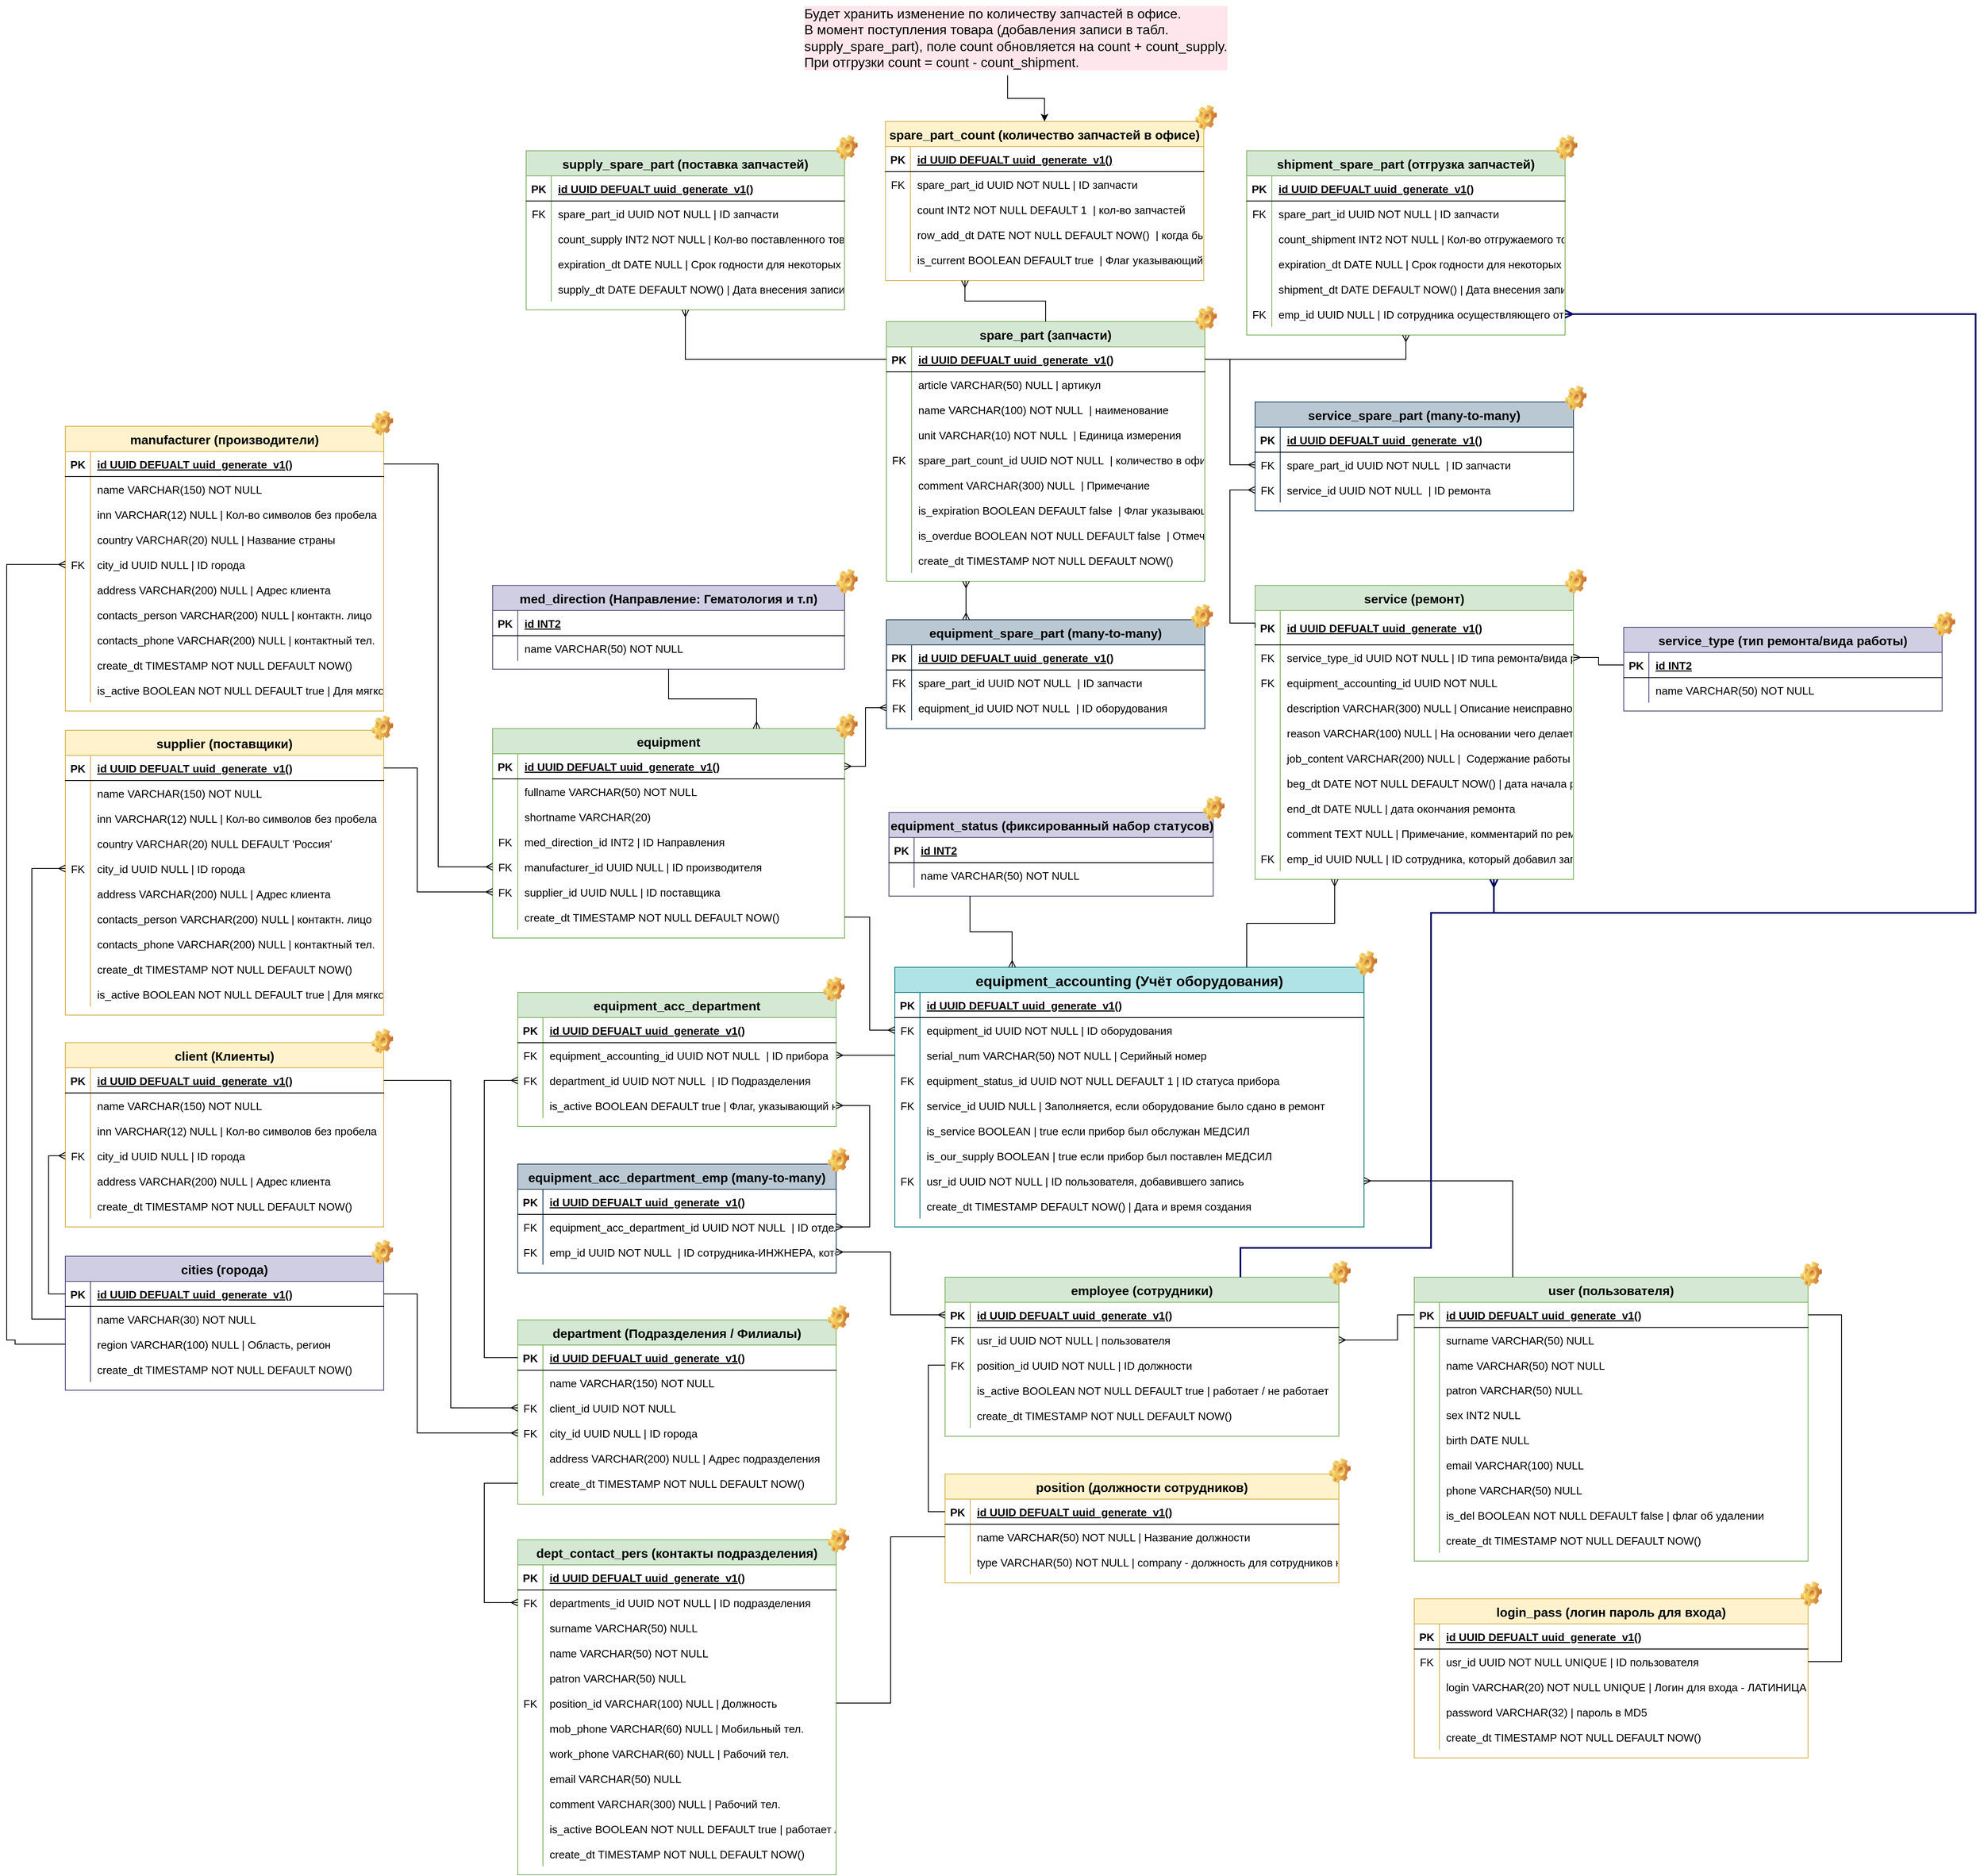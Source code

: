 <mxfile version="24.5.1" type="device">
  <diagram id="R2lEEEUBdFMjLlhIrx00" name="Page-1">
    <mxGraphModel dx="2496" dy="1955" grid="1" gridSize="10" guides="1" tooltips="1" connect="1" arrows="1" fold="1" page="1" pageScale="1" pageWidth="850" pageHeight="1100" math="0" shadow="0" extFonts="Permanent Marker^https://fonts.googleapis.com/css?family=Permanent+Marker">
      <root>
        <mxCell id="0" />
        <mxCell id="1" parent="0" />
        <mxCell id="C-vyLk0tnHw3VtMMgP7b-2" value="equipment" style="shape=table;startSize=30;container=1;collapsible=1;childLayout=tableLayout;fixedRows=1;rowLines=0;fontStyle=1;align=center;resizeLast=1;fontSize=15;fillColor=#d5e8d4;strokeColor=#82b366;" parent="1" vertex="1">
          <mxGeometry x="-20" y="-200" width="420" height="250" as="geometry" />
        </mxCell>
        <mxCell id="C-vyLk0tnHw3VtMMgP7b-3" value="" style="shape=partialRectangle;collapsible=0;dropTarget=0;pointerEvents=0;fillColor=none;points=[[0,0.5],[1,0.5]];portConstraint=eastwest;top=0;left=0;right=0;bottom=1;" parent="C-vyLk0tnHw3VtMMgP7b-2" vertex="1">
          <mxGeometry y="30" width="420" height="30" as="geometry" />
        </mxCell>
        <mxCell id="C-vyLk0tnHw3VtMMgP7b-4" value="PK" style="shape=partialRectangle;overflow=hidden;connectable=0;fillColor=none;top=0;left=0;bottom=0;right=0;fontStyle=1;fontSize=13;" parent="C-vyLk0tnHw3VtMMgP7b-3" vertex="1">
          <mxGeometry width="30" height="30" as="geometry">
            <mxRectangle width="30" height="30" as="alternateBounds" />
          </mxGeometry>
        </mxCell>
        <mxCell id="C-vyLk0tnHw3VtMMgP7b-5" value="id UUID DEFUALT uuid_generate_v1()" style="shape=partialRectangle;overflow=hidden;connectable=0;fillColor=none;top=0;left=0;bottom=0;right=0;align=left;spacingLeft=6;fontStyle=5;fontSize=13;" parent="C-vyLk0tnHw3VtMMgP7b-3" vertex="1">
          <mxGeometry x="30" width="390" height="30" as="geometry">
            <mxRectangle width="390" height="30" as="alternateBounds" />
          </mxGeometry>
        </mxCell>
        <mxCell id="lMJyeegf2vFTaAxQ_78F-1" value="" style="shape=partialRectangle;collapsible=0;dropTarget=0;pointerEvents=0;fillColor=none;points=[[0,0.5],[1,0.5]];portConstraint=eastwest;top=0;left=0;right=0;bottom=0;" parent="C-vyLk0tnHw3VtMMgP7b-2" vertex="1">
          <mxGeometry y="60" width="420" height="30" as="geometry" />
        </mxCell>
        <mxCell id="lMJyeegf2vFTaAxQ_78F-2" value="" style="shape=partialRectangle;overflow=hidden;connectable=0;fillColor=none;top=0;left=0;bottom=0;right=0;fontSize=13;" parent="lMJyeegf2vFTaAxQ_78F-1" vertex="1">
          <mxGeometry width="30" height="30" as="geometry">
            <mxRectangle width="30" height="30" as="alternateBounds" />
          </mxGeometry>
        </mxCell>
        <mxCell id="lMJyeegf2vFTaAxQ_78F-3" value="fullname VARCHAR(50) NOT NULL " style="shape=partialRectangle;overflow=hidden;connectable=0;fillColor=none;top=0;left=0;bottom=0;right=0;align=left;spacingLeft=6;fontSize=13;" parent="lMJyeegf2vFTaAxQ_78F-1" vertex="1">
          <mxGeometry x="30" width="390" height="30" as="geometry">
            <mxRectangle width="390" height="30" as="alternateBounds" />
          </mxGeometry>
        </mxCell>
        <mxCell id="Rril_h65URxafwKakHZh-60" value="" style="shape=partialRectangle;collapsible=0;dropTarget=0;pointerEvents=0;fillColor=none;points=[[0,0.5],[1,0.5]];portConstraint=eastwest;top=0;left=0;right=0;bottom=0;" parent="C-vyLk0tnHw3VtMMgP7b-2" vertex="1">
          <mxGeometry y="90" width="420" height="30" as="geometry" />
        </mxCell>
        <mxCell id="Rril_h65URxafwKakHZh-61" value="" style="shape=partialRectangle;overflow=hidden;connectable=0;fillColor=none;top=0;left=0;bottom=0;right=0;fontSize=13;" parent="Rril_h65URxafwKakHZh-60" vertex="1">
          <mxGeometry width="30" height="30" as="geometry">
            <mxRectangle width="30" height="30" as="alternateBounds" />
          </mxGeometry>
        </mxCell>
        <mxCell id="Rril_h65URxafwKakHZh-62" value="shortname VARCHAR(20)  " style="shape=partialRectangle;overflow=hidden;connectable=0;fillColor=none;top=0;left=0;bottom=0;right=0;align=left;spacingLeft=6;fontSize=13;" parent="Rril_h65URxafwKakHZh-60" vertex="1">
          <mxGeometry x="30" width="390" height="30" as="geometry">
            <mxRectangle width="390" height="30" as="alternateBounds" />
          </mxGeometry>
        </mxCell>
        <mxCell id="Rril_h65URxafwKakHZh-69" value="" style="shape=partialRectangle;collapsible=0;dropTarget=0;pointerEvents=0;fillColor=none;points=[[0,0.5],[1,0.5]];portConstraint=eastwest;top=0;left=0;right=0;bottom=0;" parent="C-vyLk0tnHw3VtMMgP7b-2" vertex="1">
          <mxGeometry y="120" width="420" height="30" as="geometry" />
        </mxCell>
        <mxCell id="Rril_h65URxafwKakHZh-70" value="FK" style="shape=partialRectangle;overflow=hidden;connectable=0;fillColor=none;top=0;left=0;bottom=0;right=0;fontSize=13;" parent="Rril_h65URxafwKakHZh-69" vertex="1">
          <mxGeometry width="30" height="30" as="geometry">
            <mxRectangle width="30" height="30" as="alternateBounds" />
          </mxGeometry>
        </mxCell>
        <mxCell id="Rril_h65URxafwKakHZh-71" value="med_direction_id INT2 | ID Направления" style="shape=partialRectangle;overflow=hidden;connectable=0;fillColor=none;top=0;left=0;bottom=0;right=0;align=left;spacingLeft=6;fontSize=13;" parent="Rril_h65URxafwKakHZh-69" vertex="1">
          <mxGeometry x="30" width="390" height="30" as="geometry">
            <mxRectangle width="390" height="30" as="alternateBounds" />
          </mxGeometry>
        </mxCell>
        <mxCell id="Rril_h65URxafwKakHZh-63" value="" style="shape=partialRectangle;collapsible=0;dropTarget=0;pointerEvents=0;fillColor=none;points=[[0,0.5],[1,0.5]];portConstraint=eastwest;top=0;left=0;right=0;bottom=0;" parent="C-vyLk0tnHw3VtMMgP7b-2" vertex="1">
          <mxGeometry y="150" width="420" height="30" as="geometry" />
        </mxCell>
        <mxCell id="Rril_h65URxafwKakHZh-64" value="FK" style="shape=partialRectangle;overflow=hidden;connectable=0;fillColor=none;top=0;left=0;bottom=0;right=0;fontSize=13;" parent="Rril_h65URxafwKakHZh-63" vertex="1">
          <mxGeometry width="30" height="30" as="geometry">
            <mxRectangle width="30" height="30" as="alternateBounds" />
          </mxGeometry>
        </mxCell>
        <mxCell id="Rril_h65URxafwKakHZh-65" value="manufacturer_id UUID NULL | ID производителя" style="shape=partialRectangle;overflow=hidden;connectable=0;fillColor=none;top=0;left=0;bottom=0;right=0;align=left;spacingLeft=6;fontSize=13;" parent="Rril_h65URxafwKakHZh-63" vertex="1">
          <mxGeometry x="30" width="390" height="30" as="geometry">
            <mxRectangle width="390" height="30" as="alternateBounds" />
          </mxGeometry>
        </mxCell>
        <mxCell id="Rril_h65URxafwKakHZh-66" value="" style="shape=partialRectangle;collapsible=0;dropTarget=0;pointerEvents=0;fillColor=none;points=[[0,0.5],[1,0.5]];portConstraint=eastwest;top=0;left=0;right=0;bottom=0;" parent="C-vyLk0tnHw3VtMMgP7b-2" vertex="1">
          <mxGeometry y="180" width="420" height="30" as="geometry" />
        </mxCell>
        <mxCell id="Rril_h65URxafwKakHZh-67" value="FK" style="shape=partialRectangle;overflow=hidden;connectable=0;fillColor=none;top=0;left=0;bottom=0;right=0;fontSize=13;" parent="Rril_h65URxafwKakHZh-66" vertex="1">
          <mxGeometry width="30" height="30" as="geometry">
            <mxRectangle width="30" height="30" as="alternateBounds" />
          </mxGeometry>
        </mxCell>
        <mxCell id="Rril_h65URxafwKakHZh-68" value="supplier_id UUID NULL | ID поставщика" style="shape=partialRectangle;overflow=hidden;connectable=0;fillColor=none;top=0;left=0;bottom=0;right=0;align=left;spacingLeft=6;fontSize=13;" parent="Rril_h65URxafwKakHZh-66" vertex="1">
          <mxGeometry x="30" width="390" height="30" as="geometry">
            <mxRectangle width="390" height="30" as="alternateBounds" />
          </mxGeometry>
        </mxCell>
        <mxCell id="C-vyLk0tnHw3VtMMgP7b-9" value="" style="shape=partialRectangle;collapsible=0;dropTarget=0;pointerEvents=0;fillColor=none;points=[[0,0.5],[1,0.5]];portConstraint=eastwest;top=0;left=0;right=0;bottom=0;" parent="C-vyLk0tnHw3VtMMgP7b-2" vertex="1">
          <mxGeometry y="210" width="420" height="30" as="geometry" />
        </mxCell>
        <mxCell id="C-vyLk0tnHw3VtMMgP7b-10" value="" style="shape=partialRectangle;overflow=hidden;connectable=0;fillColor=none;top=0;left=0;bottom=0;right=0;" parent="C-vyLk0tnHw3VtMMgP7b-9" vertex="1">
          <mxGeometry width="30" height="30" as="geometry">
            <mxRectangle width="30" height="30" as="alternateBounds" />
          </mxGeometry>
        </mxCell>
        <mxCell id="C-vyLk0tnHw3VtMMgP7b-11" value="create_dt TIMESTAMP NOT NULL DEFAULT NOW()" style="shape=partialRectangle;overflow=hidden;connectable=0;fillColor=none;top=0;left=0;bottom=0;right=0;align=left;spacingLeft=6;fontSize=13;" parent="C-vyLk0tnHw3VtMMgP7b-9" vertex="1">
          <mxGeometry x="30" width="390" height="30" as="geometry">
            <mxRectangle width="390" height="30" as="alternateBounds" />
          </mxGeometry>
        </mxCell>
        <mxCell id="lMJyeegf2vFTaAxQ_78F-7" value="equipment_accounting (Учёт оборудования)" style="shape=table;startSize=30;container=1;collapsible=1;childLayout=tableLayout;fixedRows=1;rowLines=0;fontStyle=1;align=center;resizeLast=1;fontSize=17;fillColor=#b0e3e6;strokeColor=#0e8088;" parent="1" vertex="1">
          <mxGeometry x="460" y="85" width="560" height="310" as="geometry" />
        </mxCell>
        <mxCell id="lMJyeegf2vFTaAxQ_78F-8" value="" style="shape=partialRectangle;collapsible=0;dropTarget=0;pointerEvents=0;fillColor=none;points=[[0,0.5],[1,0.5]];portConstraint=eastwest;top=0;left=0;right=0;bottom=1;" parent="lMJyeegf2vFTaAxQ_78F-7" vertex="1">
          <mxGeometry y="30" width="560" height="30" as="geometry" />
        </mxCell>
        <mxCell id="lMJyeegf2vFTaAxQ_78F-9" value="PK" style="shape=partialRectangle;overflow=hidden;connectable=0;fillColor=none;top=0;left=0;bottom=0;right=0;fontStyle=1;fontSize=13;" parent="lMJyeegf2vFTaAxQ_78F-8" vertex="1">
          <mxGeometry width="30" height="30" as="geometry">
            <mxRectangle width="30" height="30" as="alternateBounds" />
          </mxGeometry>
        </mxCell>
        <mxCell id="lMJyeegf2vFTaAxQ_78F-10" value="id UUID DEFUALT uuid_generate_v1()" style="shape=partialRectangle;overflow=hidden;connectable=0;fillColor=none;top=0;left=0;bottom=0;right=0;align=left;spacingLeft=6;fontStyle=5;fontSize=13;" parent="lMJyeegf2vFTaAxQ_78F-8" vertex="1">
          <mxGeometry x="30" width="530" height="30" as="geometry">
            <mxRectangle width="530" height="30" as="alternateBounds" />
          </mxGeometry>
        </mxCell>
        <mxCell id="lMJyeegf2vFTaAxQ_78F-11" value="" style="shape=partialRectangle;collapsible=0;dropTarget=0;pointerEvents=0;fillColor=none;points=[[0,0.5],[1,0.5]];portConstraint=eastwest;top=0;left=0;right=0;bottom=0;" parent="lMJyeegf2vFTaAxQ_78F-7" vertex="1">
          <mxGeometry y="60" width="560" height="30" as="geometry" />
        </mxCell>
        <mxCell id="lMJyeegf2vFTaAxQ_78F-12" value="FK" style="shape=partialRectangle;overflow=hidden;connectable=0;fillColor=none;top=0;left=0;bottom=0;right=0;fontSize=13;" parent="lMJyeegf2vFTaAxQ_78F-11" vertex="1">
          <mxGeometry width="30" height="30" as="geometry">
            <mxRectangle width="30" height="30" as="alternateBounds" />
          </mxGeometry>
        </mxCell>
        <mxCell id="lMJyeegf2vFTaAxQ_78F-13" value="equipment_id UUID NOT NULL | ID оборудования" style="shape=partialRectangle;overflow=hidden;connectable=0;fillColor=none;top=0;left=0;bottom=0;right=0;align=left;spacingLeft=6;fontSize=13;" parent="lMJyeegf2vFTaAxQ_78F-11" vertex="1">
          <mxGeometry x="30" width="530" height="30" as="geometry">
            <mxRectangle width="530" height="30" as="alternateBounds" />
          </mxGeometry>
        </mxCell>
        <mxCell id="lMJyeegf2vFTaAxQ_78F-14" value="" style="shape=partialRectangle;collapsible=0;dropTarget=0;pointerEvents=0;fillColor=none;points=[[0,0.5],[1,0.5]];portConstraint=eastwest;top=0;left=0;right=0;bottom=0;" parent="lMJyeegf2vFTaAxQ_78F-7" vertex="1">
          <mxGeometry y="90" width="560" height="30" as="geometry" />
        </mxCell>
        <mxCell id="lMJyeegf2vFTaAxQ_78F-15" value="" style="shape=partialRectangle;overflow=hidden;connectable=0;fillColor=none;top=0;left=0;bottom=0;right=0;fontSize=13;" parent="lMJyeegf2vFTaAxQ_78F-14" vertex="1">
          <mxGeometry width="30" height="30" as="geometry">
            <mxRectangle width="30" height="30" as="alternateBounds" />
          </mxGeometry>
        </mxCell>
        <mxCell id="lMJyeegf2vFTaAxQ_78F-16" value="serial_num VARCHAR(50) NOT NULL | Серийный номер" style="shape=partialRectangle;overflow=hidden;connectable=0;fillColor=none;top=0;left=0;bottom=0;right=0;align=left;spacingLeft=6;fontSize=13;" parent="lMJyeegf2vFTaAxQ_78F-14" vertex="1">
          <mxGeometry x="30" width="530" height="30" as="geometry">
            <mxRectangle width="530" height="30" as="alternateBounds" />
          </mxGeometry>
        </mxCell>
        <mxCell id="lMJyeegf2vFTaAxQ_78F-101" value="" style="shape=partialRectangle;collapsible=0;dropTarget=0;pointerEvents=0;fillColor=none;points=[[0,0.5],[1,0.5]];portConstraint=eastwest;top=0;left=0;right=0;bottom=0;" parent="lMJyeegf2vFTaAxQ_78F-7" vertex="1">
          <mxGeometry y="120" width="560" height="30" as="geometry" />
        </mxCell>
        <mxCell id="lMJyeegf2vFTaAxQ_78F-102" value="FK" style="shape=partialRectangle;overflow=hidden;connectable=0;fillColor=none;top=0;left=0;bottom=0;right=0;fontSize=13;" parent="lMJyeegf2vFTaAxQ_78F-101" vertex="1">
          <mxGeometry width="30" height="30" as="geometry">
            <mxRectangle width="30" height="30" as="alternateBounds" />
          </mxGeometry>
        </mxCell>
        <mxCell id="lMJyeegf2vFTaAxQ_78F-103" value="equipment_status_id UUID NOT NULL DEFAULT 1 | ID статуса прибора" style="shape=partialRectangle;overflow=hidden;connectable=0;fillColor=none;top=0;left=0;bottom=0;right=0;align=left;spacingLeft=6;fontSize=13;" parent="lMJyeegf2vFTaAxQ_78F-101" vertex="1">
          <mxGeometry x="30" width="530" height="30" as="geometry">
            <mxRectangle width="530" height="30" as="alternateBounds" />
          </mxGeometry>
        </mxCell>
        <mxCell id="lDg5u5kDcbs1FcL7efta-58" value="" style="shape=partialRectangle;collapsible=0;dropTarget=0;pointerEvents=0;fillColor=none;points=[[0,0.5],[1,0.5]];portConstraint=eastwest;top=0;left=0;right=0;bottom=0;" parent="lMJyeegf2vFTaAxQ_78F-7" vertex="1">
          <mxGeometry y="150" width="560" height="30" as="geometry" />
        </mxCell>
        <mxCell id="lDg5u5kDcbs1FcL7efta-59" value="FK" style="shape=partialRectangle;overflow=hidden;connectable=0;fillColor=none;top=0;left=0;bottom=0;right=0;fontSize=13;" parent="lDg5u5kDcbs1FcL7efta-58" vertex="1">
          <mxGeometry width="30" height="30" as="geometry">
            <mxRectangle width="30" height="30" as="alternateBounds" />
          </mxGeometry>
        </mxCell>
        <mxCell id="lDg5u5kDcbs1FcL7efta-60" value="service_id UUID NULL | Заполняется, если оборудование было сдано в ремонт" style="shape=partialRectangle;overflow=hidden;connectable=0;fillColor=none;top=0;left=0;bottom=0;right=0;align=left;spacingLeft=6;fontSize=13;" parent="lDg5u5kDcbs1FcL7efta-58" vertex="1">
          <mxGeometry x="30" width="530" height="30" as="geometry">
            <mxRectangle width="530" height="30" as="alternateBounds" />
          </mxGeometry>
        </mxCell>
        <mxCell id="lMJyeegf2vFTaAxQ_78F-95" value="" style="shape=partialRectangle;collapsible=0;dropTarget=0;pointerEvents=0;fillColor=none;points=[[0,0.5],[1,0.5]];portConstraint=eastwest;top=0;left=0;right=0;bottom=0;" parent="lMJyeegf2vFTaAxQ_78F-7" vertex="1">
          <mxGeometry y="180" width="560" height="30" as="geometry" />
        </mxCell>
        <mxCell id="lMJyeegf2vFTaAxQ_78F-96" value="" style="shape=partialRectangle;overflow=hidden;connectable=0;fillColor=none;top=0;left=0;bottom=0;right=0;fontSize=13;" parent="lMJyeegf2vFTaAxQ_78F-95" vertex="1">
          <mxGeometry width="30" height="30" as="geometry">
            <mxRectangle width="30" height="30" as="alternateBounds" />
          </mxGeometry>
        </mxCell>
        <mxCell id="lMJyeegf2vFTaAxQ_78F-97" value="is_service BOOLEAN | true если прибор был обслужан МЕДСИЛ" style="shape=partialRectangle;overflow=hidden;connectable=0;fillColor=none;top=0;left=0;bottom=0;right=0;align=left;spacingLeft=6;fontSize=13;" parent="lMJyeegf2vFTaAxQ_78F-95" vertex="1">
          <mxGeometry x="30" width="530" height="30" as="geometry">
            <mxRectangle width="530" height="30" as="alternateBounds" />
          </mxGeometry>
        </mxCell>
        <mxCell id="lMJyeegf2vFTaAxQ_78F-98" value="" style="shape=partialRectangle;collapsible=0;dropTarget=0;pointerEvents=0;fillColor=none;points=[[0,0.5],[1,0.5]];portConstraint=eastwest;top=0;left=0;right=0;bottom=0;" parent="lMJyeegf2vFTaAxQ_78F-7" vertex="1">
          <mxGeometry y="210" width="560" height="30" as="geometry" />
        </mxCell>
        <mxCell id="lMJyeegf2vFTaAxQ_78F-99" value="" style="shape=partialRectangle;overflow=hidden;connectable=0;fillColor=none;top=0;left=0;bottom=0;right=0;fontSize=13;" parent="lMJyeegf2vFTaAxQ_78F-98" vertex="1">
          <mxGeometry width="30" height="30" as="geometry">
            <mxRectangle width="30" height="30" as="alternateBounds" />
          </mxGeometry>
        </mxCell>
        <mxCell id="lMJyeegf2vFTaAxQ_78F-100" value="is_our_supply BOOLEAN | true если прибор был поставлен МЕДСИЛ" style="shape=partialRectangle;overflow=hidden;connectable=0;fillColor=none;top=0;left=0;bottom=0;right=0;align=left;spacingLeft=6;fontSize=13;" parent="lMJyeegf2vFTaAxQ_78F-98" vertex="1">
          <mxGeometry x="30" width="530" height="30" as="geometry">
            <mxRectangle width="530" height="30" as="alternateBounds" />
          </mxGeometry>
        </mxCell>
        <mxCell id="lMJyeegf2vFTaAxQ_78F-17" value="" style="shape=partialRectangle;collapsible=0;dropTarget=0;pointerEvents=0;fillColor=none;points=[[0,0.5],[1,0.5]];portConstraint=eastwest;top=0;left=0;right=0;bottom=0;" parent="lMJyeegf2vFTaAxQ_78F-7" vertex="1">
          <mxGeometry y="240" width="560" height="30" as="geometry" />
        </mxCell>
        <mxCell id="lMJyeegf2vFTaAxQ_78F-18" value="FK" style="shape=partialRectangle;overflow=hidden;connectable=0;fillColor=none;top=0;left=0;bottom=0;right=0;fontSize=13;" parent="lMJyeegf2vFTaAxQ_78F-17" vertex="1">
          <mxGeometry width="30" height="30" as="geometry">
            <mxRectangle width="30" height="30" as="alternateBounds" />
          </mxGeometry>
        </mxCell>
        <mxCell id="lMJyeegf2vFTaAxQ_78F-19" value="usr_id UUID NOT NULL | ID пользователя, добавившего запись" style="shape=partialRectangle;overflow=hidden;connectable=0;fillColor=none;top=0;left=0;bottom=0;right=0;align=left;spacingLeft=6;fontSize=13;" parent="lMJyeegf2vFTaAxQ_78F-17" vertex="1">
          <mxGeometry x="30" width="530" height="30" as="geometry">
            <mxRectangle width="530" height="30" as="alternateBounds" />
          </mxGeometry>
        </mxCell>
        <mxCell id="lMJyeegf2vFTaAxQ_78F-20" value="" style="shape=partialRectangle;collapsible=0;dropTarget=0;pointerEvents=0;fillColor=none;points=[[0,0.5],[1,0.5]];portConstraint=eastwest;top=0;left=0;right=0;bottom=0;" parent="lMJyeegf2vFTaAxQ_78F-7" vertex="1">
          <mxGeometry y="270" width="560" height="30" as="geometry" />
        </mxCell>
        <mxCell id="lMJyeegf2vFTaAxQ_78F-21" value="" style="shape=partialRectangle;overflow=hidden;connectable=0;fillColor=none;top=0;left=0;bottom=0;right=0;" parent="lMJyeegf2vFTaAxQ_78F-20" vertex="1">
          <mxGeometry width="30" height="30" as="geometry">
            <mxRectangle width="30" height="30" as="alternateBounds" />
          </mxGeometry>
        </mxCell>
        <mxCell id="lMJyeegf2vFTaAxQ_78F-22" value="create_dt TIMESTAMP DEFAULT NOW() | Дата и время создания" style="shape=partialRectangle;overflow=hidden;connectable=0;fillColor=none;top=0;left=0;bottom=0;right=0;align=left;spacingLeft=6;fontSize=13;" parent="lMJyeegf2vFTaAxQ_78F-20" vertex="1">
          <mxGeometry x="30" width="530" height="30" as="geometry">
            <mxRectangle width="530" height="30" as="alternateBounds" />
          </mxGeometry>
        </mxCell>
        <mxCell id="lMJyeegf2vFTaAxQ_78F-26" style="edgeStyle=orthogonalEdgeStyle;rounded=0;orthogonalLoop=1;jettySize=auto;html=1;entryX=0;entryY=0.5;entryDx=0;entryDy=0;endArrow=ERmany;endFill=0;exitX=1;exitY=0.5;exitDx=0;exitDy=0;" parent="1" source="C-vyLk0tnHw3VtMMgP7b-9" target="lMJyeegf2vFTaAxQ_78F-11" edge="1">
          <mxGeometry relative="1" as="geometry" />
        </mxCell>
        <mxCell id="lMJyeegf2vFTaAxQ_78F-27" value="employee (сотрудники)" style="shape=table;startSize=30;container=1;collapsible=1;childLayout=tableLayout;fixedRows=1;rowLines=0;fontStyle=1;align=center;resizeLast=1;fontSize=15;fillColor=#d5e8d4;strokeColor=#82b366;" parent="1" vertex="1">
          <mxGeometry x="520" y="455" width="470" height="190" as="geometry" />
        </mxCell>
        <mxCell id="lMJyeegf2vFTaAxQ_78F-28" value="" style="shape=partialRectangle;collapsible=0;dropTarget=0;pointerEvents=0;fillColor=none;points=[[0,0.5],[1,0.5]];portConstraint=eastwest;top=0;left=0;right=0;bottom=1;" parent="lMJyeegf2vFTaAxQ_78F-27" vertex="1">
          <mxGeometry y="30" width="470" height="30" as="geometry" />
        </mxCell>
        <mxCell id="lMJyeegf2vFTaAxQ_78F-29" value="PK" style="shape=partialRectangle;overflow=hidden;connectable=0;fillColor=none;top=0;left=0;bottom=0;right=0;fontStyle=1;fontSize=13;" parent="lMJyeegf2vFTaAxQ_78F-28" vertex="1">
          <mxGeometry width="30" height="30" as="geometry">
            <mxRectangle width="30" height="30" as="alternateBounds" />
          </mxGeometry>
        </mxCell>
        <mxCell id="lMJyeegf2vFTaAxQ_78F-30" value="id UUID DEFUALT uuid_generate_v1()" style="shape=partialRectangle;overflow=hidden;connectable=0;fillColor=none;top=0;left=0;bottom=0;right=0;align=left;spacingLeft=6;fontStyle=5;fontSize=13;" parent="lMJyeegf2vFTaAxQ_78F-28" vertex="1">
          <mxGeometry x="30" width="440" height="30" as="geometry">
            <mxRectangle width="440" height="30" as="alternateBounds" />
          </mxGeometry>
        </mxCell>
        <mxCell id="lMJyeegf2vFTaAxQ_78F-31" value="" style="shape=partialRectangle;collapsible=0;dropTarget=0;pointerEvents=0;fillColor=none;points=[[0,0.5],[1,0.5]];portConstraint=eastwest;top=0;left=0;right=0;bottom=0;" parent="lMJyeegf2vFTaAxQ_78F-27" vertex="1">
          <mxGeometry y="60" width="470" height="30" as="geometry" />
        </mxCell>
        <mxCell id="lMJyeegf2vFTaAxQ_78F-32" value="FK" style="shape=partialRectangle;overflow=hidden;connectable=0;fillColor=none;top=0;left=0;bottom=0;right=0;fontSize=13;" parent="lMJyeegf2vFTaAxQ_78F-31" vertex="1">
          <mxGeometry width="30" height="30" as="geometry">
            <mxRectangle width="30" height="30" as="alternateBounds" />
          </mxGeometry>
        </mxCell>
        <mxCell id="lMJyeegf2vFTaAxQ_78F-33" value="usr_id UUID NOT NULL | пользователя" style="shape=partialRectangle;overflow=hidden;connectable=0;fillColor=none;top=0;left=0;bottom=0;right=0;align=left;spacingLeft=6;fontSize=13;" parent="lMJyeegf2vFTaAxQ_78F-31" vertex="1">
          <mxGeometry x="30" width="440" height="30" as="geometry">
            <mxRectangle width="440" height="30" as="alternateBounds" />
          </mxGeometry>
        </mxCell>
        <mxCell id="lMJyeegf2vFTaAxQ_78F-34" value="" style="shape=partialRectangle;collapsible=0;dropTarget=0;pointerEvents=0;fillColor=none;points=[[0,0.5],[1,0.5]];portConstraint=eastwest;top=0;left=0;right=0;bottom=0;" parent="lMJyeegf2vFTaAxQ_78F-27" vertex="1">
          <mxGeometry y="90" width="470" height="30" as="geometry" />
        </mxCell>
        <mxCell id="lMJyeegf2vFTaAxQ_78F-35" value="FK" style="shape=partialRectangle;overflow=hidden;connectable=0;fillColor=none;top=0;left=0;bottom=0;right=0;fontSize=13;" parent="lMJyeegf2vFTaAxQ_78F-34" vertex="1">
          <mxGeometry width="30" height="30" as="geometry">
            <mxRectangle width="30" height="30" as="alternateBounds" />
          </mxGeometry>
        </mxCell>
        <mxCell id="lMJyeegf2vFTaAxQ_78F-36" value="position_id UUID NOT NULL | ID должности" style="shape=partialRectangle;overflow=hidden;connectable=0;fillColor=none;top=0;left=0;bottom=0;right=0;align=left;spacingLeft=6;fontSize=13;" parent="lMJyeegf2vFTaAxQ_78F-34" vertex="1">
          <mxGeometry x="30" width="440" height="30" as="geometry">
            <mxRectangle width="440" height="30" as="alternateBounds" />
          </mxGeometry>
        </mxCell>
        <mxCell id="lMJyeegf2vFTaAxQ_78F-37" value="" style="shape=partialRectangle;collapsible=0;dropTarget=0;pointerEvents=0;fillColor=none;points=[[0,0.5],[1,0.5]];portConstraint=eastwest;top=0;left=0;right=0;bottom=0;" parent="lMJyeegf2vFTaAxQ_78F-27" vertex="1">
          <mxGeometry y="120" width="470" height="30" as="geometry" />
        </mxCell>
        <mxCell id="lMJyeegf2vFTaAxQ_78F-38" value="" style="shape=partialRectangle;overflow=hidden;connectable=0;fillColor=none;top=0;left=0;bottom=0;right=0;fontSize=13;" parent="lMJyeegf2vFTaAxQ_78F-37" vertex="1">
          <mxGeometry width="30" height="30" as="geometry">
            <mxRectangle width="30" height="30" as="alternateBounds" />
          </mxGeometry>
        </mxCell>
        <mxCell id="lMJyeegf2vFTaAxQ_78F-39" value="is_active BOOLEAN NOT NULL DEFAULT true | работает / не работает" style="shape=partialRectangle;overflow=hidden;connectable=0;fillColor=none;top=0;left=0;bottom=0;right=0;align=left;spacingLeft=6;fontSize=13;" parent="lMJyeegf2vFTaAxQ_78F-37" vertex="1">
          <mxGeometry x="30" width="440" height="30" as="geometry">
            <mxRectangle width="440" height="30" as="alternateBounds" />
          </mxGeometry>
        </mxCell>
        <mxCell id="lMJyeegf2vFTaAxQ_78F-40" value="" style="shape=partialRectangle;collapsible=0;dropTarget=0;pointerEvents=0;fillColor=none;points=[[0,0.5],[1,0.5]];portConstraint=eastwest;top=0;left=0;right=0;bottom=0;" parent="lMJyeegf2vFTaAxQ_78F-27" vertex="1">
          <mxGeometry y="150" width="470" height="30" as="geometry" />
        </mxCell>
        <mxCell id="lMJyeegf2vFTaAxQ_78F-41" value="" style="shape=partialRectangle;overflow=hidden;connectable=0;fillColor=none;top=0;left=0;bottom=0;right=0;" parent="lMJyeegf2vFTaAxQ_78F-40" vertex="1">
          <mxGeometry width="30" height="30" as="geometry">
            <mxRectangle width="30" height="30" as="alternateBounds" />
          </mxGeometry>
        </mxCell>
        <mxCell id="lMJyeegf2vFTaAxQ_78F-42" value="create_dt TIMESTAMP NOT NULL DEFAULT NOW()" style="shape=partialRectangle;overflow=hidden;connectable=0;fillColor=none;top=0;left=0;bottom=0;right=0;align=left;spacingLeft=6;fontSize=13;" parent="lMJyeegf2vFTaAxQ_78F-40" vertex="1">
          <mxGeometry x="30" width="440" height="30" as="geometry">
            <mxRectangle width="440" height="30" as="alternateBounds" />
          </mxGeometry>
        </mxCell>
        <mxCell id="lMJyeegf2vFTaAxQ_78F-50" value="client (Клиенты)" style="shape=table;startSize=30;container=1;collapsible=1;childLayout=tableLayout;fixedRows=1;rowLines=0;fontStyle=1;align=center;resizeLast=1;fontSize=15;fillColor=#fff2cc;strokeColor=#d6b656;" parent="1" vertex="1">
          <mxGeometry x="-530" y="175" width="380" height="220" as="geometry" />
        </mxCell>
        <mxCell id="lMJyeegf2vFTaAxQ_78F-51" value="" style="shape=partialRectangle;collapsible=0;dropTarget=0;pointerEvents=0;fillColor=none;points=[[0,0.5],[1,0.5]];portConstraint=eastwest;top=0;left=0;right=0;bottom=1;" parent="lMJyeegf2vFTaAxQ_78F-50" vertex="1">
          <mxGeometry y="30" width="380" height="30" as="geometry" />
        </mxCell>
        <mxCell id="lMJyeegf2vFTaAxQ_78F-52" value="PK" style="shape=partialRectangle;overflow=hidden;connectable=0;fillColor=none;top=0;left=0;bottom=0;right=0;fontStyle=1;fontSize=13;" parent="lMJyeegf2vFTaAxQ_78F-51" vertex="1">
          <mxGeometry width="30" height="30" as="geometry">
            <mxRectangle width="30" height="30" as="alternateBounds" />
          </mxGeometry>
        </mxCell>
        <mxCell id="lMJyeegf2vFTaAxQ_78F-53" value="id UUID DEFUALT uuid_generate_v1()" style="shape=partialRectangle;overflow=hidden;connectable=0;fillColor=none;top=0;left=0;bottom=0;right=0;align=left;spacingLeft=6;fontStyle=5;fontSize=13;" parent="lMJyeegf2vFTaAxQ_78F-51" vertex="1">
          <mxGeometry x="30" width="350" height="30" as="geometry">
            <mxRectangle width="350" height="30" as="alternateBounds" />
          </mxGeometry>
        </mxCell>
        <mxCell id="lMJyeegf2vFTaAxQ_78F-54" value="" style="shape=partialRectangle;collapsible=0;dropTarget=0;pointerEvents=0;fillColor=none;points=[[0,0.5],[1,0.5]];portConstraint=eastwest;top=0;left=0;right=0;bottom=0;" parent="lMJyeegf2vFTaAxQ_78F-50" vertex="1">
          <mxGeometry y="60" width="380" height="30" as="geometry" />
        </mxCell>
        <mxCell id="lMJyeegf2vFTaAxQ_78F-55" value="" style="shape=partialRectangle;overflow=hidden;connectable=0;fillColor=none;top=0;left=0;bottom=0;right=0;fontSize=13;" parent="lMJyeegf2vFTaAxQ_78F-54" vertex="1">
          <mxGeometry width="30" height="30" as="geometry">
            <mxRectangle width="30" height="30" as="alternateBounds" />
          </mxGeometry>
        </mxCell>
        <mxCell id="lMJyeegf2vFTaAxQ_78F-56" value="name VARCHAR(150) NOT NULL" style="shape=partialRectangle;overflow=hidden;connectable=0;fillColor=none;top=0;left=0;bottom=0;right=0;align=left;spacingLeft=6;fontSize=13;" parent="lMJyeegf2vFTaAxQ_78F-54" vertex="1">
          <mxGeometry x="30" width="350" height="30" as="geometry">
            <mxRectangle width="350" height="30" as="alternateBounds" />
          </mxGeometry>
        </mxCell>
        <mxCell id="lMJyeegf2vFTaAxQ_78F-63" value="" style="shape=partialRectangle;collapsible=0;dropTarget=0;pointerEvents=0;fillColor=none;points=[[0,0.5],[1,0.5]];portConstraint=eastwest;top=0;left=0;right=0;bottom=0;" parent="lMJyeegf2vFTaAxQ_78F-50" vertex="1">
          <mxGeometry y="90" width="380" height="30" as="geometry" />
        </mxCell>
        <mxCell id="lMJyeegf2vFTaAxQ_78F-64" value="" style="shape=partialRectangle;overflow=hidden;connectable=0;fillColor=none;top=0;left=0;bottom=0;right=0;fontSize=13;" parent="lMJyeegf2vFTaAxQ_78F-63" vertex="1">
          <mxGeometry width="30" height="30" as="geometry">
            <mxRectangle width="30" height="30" as="alternateBounds" />
          </mxGeometry>
        </mxCell>
        <mxCell id="lMJyeegf2vFTaAxQ_78F-65" value="inn VARCHAR(12) NULL | Кол-во символов без пробела" style="shape=partialRectangle;overflow=hidden;connectable=0;fillColor=none;top=0;left=0;bottom=0;right=0;align=left;spacingLeft=6;fontSize=13;" parent="lMJyeegf2vFTaAxQ_78F-63" vertex="1">
          <mxGeometry x="30" width="350" height="30" as="geometry">
            <mxRectangle width="350" height="30" as="alternateBounds" />
          </mxGeometry>
        </mxCell>
        <mxCell id="lMJyeegf2vFTaAxQ_78F-57" value="" style="shape=partialRectangle;collapsible=0;dropTarget=0;pointerEvents=0;fillColor=none;points=[[0,0.5],[1,0.5]];portConstraint=eastwest;top=0;left=0;right=0;bottom=0;" parent="lMJyeegf2vFTaAxQ_78F-50" vertex="1">
          <mxGeometry y="120" width="380" height="30" as="geometry" />
        </mxCell>
        <mxCell id="lMJyeegf2vFTaAxQ_78F-58" value="FK" style="shape=partialRectangle;overflow=hidden;connectable=0;fillColor=none;top=0;left=0;bottom=0;right=0;fontSize=13;" parent="lMJyeegf2vFTaAxQ_78F-57" vertex="1">
          <mxGeometry width="30" height="30" as="geometry">
            <mxRectangle width="30" height="30" as="alternateBounds" />
          </mxGeometry>
        </mxCell>
        <mxCell id="lMJyeegf2vFTaAxQ_78F-59" value="city_id UUID NULL | ID города" style="shape=partialRectangle;overflow=hidden;connectable=0;fillColor=none;top=0;left=0;bottom=0;right=0;align=left;spacingLeft=6;fontSize=13;" parent="lMJyeegf2vFTaAxQ_78F-57" vertex="1">
          <mxGeometry x="30" width="350" height="30" as="geometry">
            <mxRectangle width="350" height="30" as="alternateBounds" />
          </mxGeometry>
        </mxCell>
        <mxCell id="lMJyeegf2vFTaAxQ_78F-86" value="" style="shape=partialRectangle;collapsible=0;dropTarget=0;pointerEvents=0;fillColor=none;points=[[0,0.5],[1,0.5]];portConstraint=eastwest;top=0;left=0;right=0;bottom=0;" parent="lMJyeegf2vFTaAxQ_78F-50" vertex="1">
          <mxGeometry y="150" width="380" height="30" as="geometry" />
        </mxCell>
        <mxCell id="lMJyeegf2vFTaAxQ_78F-87" value="" style="shape=partialRectangle;overflow=hidden;connectable=0;fillColor=none;top=0;left=0;bottom=0;right=0;fontSize=13;" parent="lMJyeegf2vFTaAxQ_78F-86" vertex="1">
          <mxGeometry width="30" height="30" as="geometry">
            <mxRectangle width="30" height="30" as="alternateBounds" />
          </mxGeometry>
        </mxCell>
        <mxCell id="lMJyeegf2vFTaAxQ_78F-88" value="address VARCHAR(200) NULL | Адрес клиента" style="shape=partialRectangle;overflow=hidden;connectable=0;fillColor=none;top=0;left=0;bottom=0;right=0;align=left;spacingLeft=6;fontSize=13;" parent="lMJyeegf2vFTaAxQ_78F-86" vertex="1">
          <mxGeometry x="30" width="350" height="30" as="geometry">
            <mxRectangle width="350" height="30" as="alternateBounds" />
          </mxGeometry>
        </mxCell>
        <mxCell id="lMJyeegf2vFTaAxQ_78F-60" value="" style="shape=partialRectangle;collapsible=0;dropTarget=0;pointerEvents=0;fillColor=none;points=[[0,0.5],[1,0.5]];portConstraint=eastwest;top=0;left=0;right=0;bottom=0;" parent="lMJyeegf2vFTaAxQ_78F-50" vertex="1">
          <mxGeometry y="180" width="380" height="30" as="geometry" />
        </mxCell>
        <mxCell id="lMJyeegf2vFTaAxQ_78F-61" value="" style="shape=partialRectangle;overflow=hidden;connectable=0;fillColor=none;top=0;left=0;bottom=0;right=0;" parent="lMJyeegf2vFTaAxQ_78F-60" vertex="1">
          <mxGeometry width="30" height="30" as="geometry">
            <mxRectangle width="30" height="30" as="alternateBounds" />
          </mxGeometry>
        </mxCell>
        <mxCell id="lMJyeegf2vFTaAxQ_78F-62" value="create_dt TIMESTAMP NOT NULL DEFAULT NOW()" style="shape=partialRectangle;overflow=hidden;connectable=0;fillColor=none;top=0;left=0;bottom=0;right=0;align=left;spacingLeft=6;fontSize=13;" parent="lMJyeegf2vFTaAxQ_78F-60" vertex="1">
          <mxGeometry x="30" width="350" height="30" as="geometry">
            <mxRectangle width="350" height="30" as="alternateBounds" />
          </mxGeometry>
        </mxCell>
        <mxCell id="lMJyeegf2vFTaAxQ_78F-66" value="department (Подразделения / Филиалы)" style="shape=table;startSize=30;container=1;collapsible=1;childLayout=tableLayout;fixedRows=1;rowLines=0;fontStyle=1;align=center;resizeLast=1;fontSize=15;fillColor=#d5e8d4;strokeColor=#82b366;" parent="1" vertex="1">
          <mxGeometry x="10" y="506" width="380" height="220" as="geometry" />
        </mxCell>
        <mxCell id="lMJyeegf2vFTaAxQ_78F-67" value="" style="shape=partialRectangle;collapsible=0;dropTarget=0;pointerEvents=0;fillColor=none;points=[[0,0.5],[1,0.5]];portConstraint=eastwest;top=0;left=0;right=0;bottom=1;" parent="lMJyeegf2vFTaAxQ_78F-66" vertex="1">
          <mxGeometry y="30" width="380" height="30" as="geometry" />
        </mxCell>
        <mxCell id="lMJyeegf2vFTaAxQ_78F-68" value="PK" style="shape=partialRectangle;overflow=hidden;connectable=0;fillColor=none;top=0;left=0;bottom=0;right=0;fontStyle=1;fontSize=13;" parent="lMJyeegf2vFTaAxQ_78F-67" vertex="1">
          <mxGeometry width="30" height="30" as="geometry">
            <mxRectangle width="30" height="30" as="alternateBounds" />
          </mxGeometry>
        </mxCell>
        <mxCell id="lMJyeegf2vFTaAxQ_78F-69" value="id UUID DEFUALT uuid_generate_v1()" style="shape=partialRectangle;overflow=hidden;connectable=0;fillColor=none;top=0;left=0;bottom=0;right=0;align=left;spacingLeft=6;fontStyle=5;fontSize=13;" parent="lMJyeegf2vFTaAxQ_78F-67" vertex="1">
          <mxGeometry x="30" width="350" height="30" as="geometry">
            <mxRectangle width="350" height="30" as="alternateBounds" />
          </mxGeometry>
        </mxCell>
        <mxCell id="lMJyeegf2vFTaAxQ_78F-70" value="" style="shape=partialRectangle;collapsible=0;dropTarget=0;pointerEvents=0;fillColor=none;points=[[0,0.5],[1,0.5]];portConstraint=eastwest;top=0;left=0;right=0;bottom=0;" parent="lMJyeegf2vFTaAxQ_78F-66" vertex="1">
          <mxGeometry y="60" width="380" height="30" as="geometry" />
        </mxCell>
        <mxCell id="lMJyeegf2vFTaAxQ_78F-71" value="" style="shape=partialRectangle;overflow=hidden;connectable=0;fillColor=none;top=0;left=0;bottom=0;right=0;fontSize=13;" parent="lMJyeegf2vFTaAxQ_78F-70" vertex="1">
          <mxGeometry width="30" height="30" as="geometry">
            <mxRectangle width="30" height="30" as="alternateBounds" />
          </mxGeometry>
        </mxCell>
        <mxCell id="lMJyeegf2vFTaAxQ_78F-72" value="name VARCHAR(150) NOT NULL" style="shape=partialRectangle;overflow=hidden;connectable=0;fillColor=none;top=0;left=0;bottom=0;right=0;align=left;spacingLeft=6;fontSize=13;" parent="lMJyeegf2vFTaAxQ_78F-70" vertex="1">
          <mxGeometry x="30" width="350" height="30" as="geometry">
            <mxRectangle width="350" height="30" as="alternateBounds" />
          </mxGeometry>
        </mxCell>
        <mxCell id="lMJyeegf2vFTaAxQ_78F-83" value="" style="shape=partialRectangle;collapsible=0;dropTarget=0;pointerEvents=0;fillColor=none;points=[[0,0.5],[1,0.5]];portConstraint=eastwest;top=0;left=0;right=0;bottom=0;" parent="lMJyeegf2vFTaAxQ_78F-66" vertex="1">
          <mxGeometry y="90" width="380" height="30" as="geometry" />
        </mxCell>
        <mxCell id="lMJyeegf2vFTaAxQ_78F-84" value="FK" style="shape=partialRectangle;overflow=hidden;connectable=0;fillColor=none;top=0;left=0;bottom=0;right=0;fontSize=13;" parent="lMJyeegf2vFTaAxQ_78F-83" vertex="1">
          <mxGeometry width="30" height="30" as="geometry">
            <mxRectangle width="30" height="30" as="alternateBounds" />
          </mxGeometry>
        </mxCell>
        <mxCell id="lMJyeegf2vFTaAxQ_78F-85" value="client_id UUID NOT NULL" style="shape=partialRectangle;overflow=hidden;connectable=0;fillColor=none;top=0;left=0;bottom=0;right=0;align=left;spacingLeft=6;fontSize=13;" parent="lMJyeegf2vFTaAxQ_78F-83" vertex="1">
          <mxGeometry x="30" width="350" height="30" as="geometry">
            <mxRectangle width="350" height="30" as="alternateBounds" />
          </mxGeometry>
        </mxCell>
        <mxCell id="lMJyeegf2vFTaAxQ_78F-73" value="" style="shape=partialRectangle;collapsible=0;dropTarget=0;pointerEvents=0;fillColor=none;points=[[0,0.5],[1,0.5]];portConstraint=eastwest;top=0;left=0;right=0;bottom=0;" parent="lMJyeegf2vFTaAxQ_78F-66" vertex="1">
          <mxGeometry y="120" width="380" height="30" as="geometry" />
        </mxCell>
        <mxCell id="lMJyeegf2vFTaAxQ_78F-74" value="FK" style="shape=partialRectangle;overflow=hidden;connectable=0;fillColor=none;top=0;left=0;bottom=0;right=0;fontSize=13;" parent="lMJyeegf2vFTaAxQ_78F-73" vertex="1">
          <mxGeometry width="30" height="30" as="geometry">
            <mxRectangle width="30" height="30" as="alternateBounds" />
          </mxGeometry>
        </mxCell>
        <mxCell id="lMJyeegf2vFTaAxQ_78F-75" value="city_id UUID NULL | ID города" style="shape=partialRectangle;overflow=hidden;connectable=0;fillColor=none;top=0;left=0;bottom=0;right=0;align=left;spacingLeft=6;fontSize=13;" parent="lMJyeegf2vFTaAxQ_78F-73" vertex="1">
          <mxGeometry x="30" width="350" height="30" as="geometry">
            <mxRectangle width="350" height="30" as="alternateBounds" />
          </mxGeometry>
        </mxCell>
        <mxCell id="lMJyeegf2vFTaAxQ_78F-89" value="" style="shape=partialRectangle;collapsible=0;dropTarget=0;pointerEvents=0;fillColor=none;points=[[0,0.5],[1,0.5]];portConstraint=eastwest;top=0;left=0;right=0;bottom=0;" parent="lMJyeegf2vFTaAxQ_78F-66" vertex="1">
          <mxGeometry y="150" width="380" height="30" as="geometry" />
        </mxCell>
        <mxCell id="lMJyeegf2vFTaAxQ_78F-90" value="" style="shape=partialRectangle;overflow=hidden;connectable=0;fillColor=none;top=0;left=0;bottom=0;right=0;fontSize=13;" parent="lMJyeegf2vFTaAxQ_78F-89" vertex="1">
          <mxGeometry width="30" height="30" as="geometry">
            <mxRectangle width="30" height="30" as="alternateBounds" />
          </mxGeometry>
        </mxCell>
        <mxCell id="lMJyeegf2vFTaAxQ_78F-91" value="address VARCHAR(200) NULL | Адрес подразделения" style="shape=partialRectangle;overflow=hidden;connectable=0;fillColor=none;top=0;left=0;bottom=0;right=0;align=left;spacingLeft=6;fontSize=13;" parent="lMJyeegf2vFTaAxQ_78F-89" vertex="1">
          <mxGeometry x="30" width="350" height="30" as="geometry">
            <mxRectangle width="350" height="30" as="alternateBounds" />
          </mxGeometry>
        </mxCell>
        <mxCell id="lMJyeegf2vFTaAxQ_78F-79" value="" style="shape=partialRectangle;collapsible=0;dropTarget=0;pointerEvents=0;fillColor=none;points=[[0,0.5],[1,0.5]];portConstraint=eastwest;top=0;left=0;right=0;bottom=0;" parent="lMJyeegf2vFTaAxQ_78F-66" vertex="1">
          <mxGeometry y="180" width="380" height="30" as="geometry" />
        </mxCell>
        <mxCell id="lMJyeegf2vFTaAxQ_78F-80" value="" style="shape=partialRectangle;overflow=hidden;connectable=0;fillColor=none;top=0;left=0;bottom=0;right=0;" parent="lMJyeegf2vFTaAxQ_78F-79" vertex="1">
          <mxGeometry width="30" height="30" as="geometry">
            <mxRectangle width="30" height="30" as="alternateBounds" />
          </mxGeometry>
        </mxCell>
        <mxCell id="lMJyeegf2vFTaAxQ_78F-81" value="create_dt TIMESTAMP NOT NULL DEFAULT NOW()" style="shape=partialRectangle;overflow=hidden;connectable=0;fillColor=none;top=0;left=0;bottom=0;right=0;align=left;spacingLeft=6;fontSize=13;" parent="lMJyeegf2vFTaAxQ_78F-79" vertex="1">
          <mxGeometry x="30" width="350" height="30" as="geometry">
            <mxRectangle width="350" height="30" as="alternateBounds" />
          </mxGeometry>
        </mxCell>
        <mxCell id="lMJyeegf2vFTaAxQ_78F-82" style="edgeStyle=orthogonalEdgeStyle;rounded=0;orthogonalLoop=1;jettySize=auto;html=1;exitX=1;exitY=0.5;exitDx=0;exitDy=0;entryX=0;entryY=0.5;entryDx=0;entryDy=0;endArrow=ERmany;endFill=0;" parent="1" source="lMJyeegf2vFTaAxQ_78F-51" target="lMJyeegf2vFTaAxQ_78F-83" edge="1">
          <mxGeometry relative="1" as="geometry">
            <mxPoint x="-10" y="-60" as="targetPoint" />
          </mxGeometry>
        </mxCell>
        <mxCell id="lMJyeegf2vFTaAxQ_78F-135" value="equipment_status (фиксированный набор статусов)" style="shape=table;startSize=30;container=1;collapsible=1;childLayout=tableLayout;fixedRows=1;rowLines=0;fontStyle=1;align=left;resizeLast=1;fontSize=15;fillColor=#d0cee2;strokeColor=#56517e;" parent="1" vertex="1">
          <mxGeometry x="453" y="-100" width="387" height="100" as="geometry" />
        </mxCell>
        <mxCell id="lMJyeegf2vFTaAxQ_78F-136" value="" style="shape=partialRectangle;collapsible=0;dropTarget=0;pointerEvents=0;fillColor=none;points=[[0,0.5],[1,0.5]];portConstraint=eastwest;top=0;left=0;right=0;bottom=1;" parent="lMJyeegf2vFTaAxQ_78F-135" vertex="1">
          <mxGeometry y="30" width="387" height="30" as="geometry" />
        </mxCell>
        <mxCell id="lMJyeegf2vFTaAxQ_78F-137" value="PK" style="shape=partialRectangle;overflow=hidden;connectable=0;fillColor=none;top=0;left=0;bottom=0;right=0;fontStyle=1;fontSize=13;" parent="lMJyeegf2vFTaAxQ_78F-136" vertex="1">
          <mxGeometry width="30" height="30" as="geometry">
            <mxRectangle width="30" height="30" as="alternateBounds" />
          </mxGeometry>
        </mxCell>
        <mxCell id="lMJyeegf2vFTaAxQ_78F-138" value="id INT2" style="shape=partialRectangle;overflow=hidden;connectable=0;fillColor=none;top=0;left=0;bottom=0;right=0;align=left;spacingLeft=6;fontStyle=5;fontSize=13;" parent="lMJyeegf2vFTaAxQ_78F-136" vertex="1">
          <mxGeometry x="30" width="357" height="30" as="geometry">
            <mxRectangle width="357" height="30" as="alternateBounds" />
          </mxGeometry>
        </mxCell>
        <mxCell id="lMJyeegf2vFTaAxQ_78F-142" value="" style="shape=partialRectangle;collapsible=0;dropTarget=0;pointerEvents=0;fillColor=none;points=[[0,0.5],[1,0.5]];portConstraint=eastwest;top=0;left=0;right=0;bottom=0;" parent="lMJyeegf2vFTaAxQ_78F-135" vertex="1">
          <mxGeometry y="60" width="387" height="30" as="geometry" />
        </mxCell>
        <mxCell id="lMJyeegf2vFTaAxQ_78F-143" value="" style="shape=partialRectangle;overflow=hidden;connectable=0;fillColor=none;top=0;left=0;bottom=0;right=0;fontSize=13;" parent="lMJyeegf2vFTaAxQ_78F-142" vertex="1">
          <mxGeometry width="30" height="30" as="geometry">
            <mxRectangle width="30" height="30" as="alternateBounds" />
          </mxGeometry>
        </mxCell>
        <mxCell id="lMJyeegf2vFTaAxQ_78F-144" value="name VARCHAR(50) NOT NULL " style="shape=partialRectangle;overflow=hidden;connectable=0;fillColor=none;top=0;left=0;bottom=0;right=0;align=left;spacingLeft=6;fontSize=13;" parent="lMJyeegf2vFTaAxQ_78F-142" vertex="1">
          <mxGeometry x="30" width="357" height="30" as="geometry">
            <mxRectangle width="357" height="30" as="alternateBounds" />
          </mxGeometry>
        </mxCell>
        <mxCell id="Rril_h65URxafwKakHZh-4" value="" style="edgeStyle=orthogonalEdgeStyle;rounded=0;orthogonalLoop=1;jettySize=auto;html=1;entryX=0;entryY=0.5;entryDx=0;entryDy=0;startArrow=ERmany;startFill=0;endArrow=none;endFill=0;exitX=1;exitY=0.5;exitDx=0;exitDy=0;" parent="1" source="kxE5AuZ-NOVss_I3708C-5" target="lMJyeegf2vFTaAxQ_78F-14" edge="1">
          <mxGeometry relative="1" as="geometry">
            <mxPoint x="460" y="205" as="targetPoint" />
          </mxGeometry>
        </mxCell>
        <mxCell id="Rril_h65URxafwKakHZh-8" value="user (пользователя)" style="shape=table;startSize=30;container=1;collapsible=1;childLayout=tableLayout;fixedRows=1;rowLines=0;fontStyle=1;align=center;resizeLast=1;fontSize=15;fillColor=#d5e8d4;strokeColor=#82b366;" parent="1" vertex="1">
          <mxGeometry x="1080" y="455" width="470" height="339" as="geometry" />
        </mxCell>
        <mxCell id="Rril_h65URxafwKakHZh-9" value="" style="shape=partialRectangle;collapsible=0;dropTarget=0;pointerEvents=0;fillColor=none;points=[[0,0.5],[1,0.5]];portConstraint=eastwest;top=0;left=0;right=0;bottom=1;" parent="Rril_h65URxafwKakHZh-8" vertex="1">
          <mxGeometry y="30" width="470" height="30" as="geometry" />
        </mxCell>
        <mxCell id="Rril_h65URxafwKakHZh-10" value="PK" style="shape=partialRectangle;overflow=hidden;connectable=0;fillColor=none;top=0;left=0;bottom=0;right=0;fontStyle=1;fontSize=13;" parent="Rril_h65URxafwKakHZh-9" vertex="1">
          <mxGeometry width="30" height="30" as="geometry">
            <mxRectangle width="30" height="30" as="alternateBounds" />
          </mxGeometry>
        </mxCell>
        <mxCell id="Rril_h65URxafwKakHZh-11" value="id UUID DEFUALT uuid_generate_v1()" style="shape=partialRectangle;overflow=hidden;connectable=0;fillColor=none;top=0;left=0;bottom=0;right=0;align=left;spacingLeft=6;fontStyle=5;fontSize=13;" parent="Rril_h65URxafwKakHZh-9" vertex="1">
          <mxGeometry x="30" width="440" height="30" as="geometry">
            <mxRectangle width="440" height="30" as="alternateBounds" />
          </mxGeometry>
        </mxCell>
        <mxCell id="Rril_h65URxafwKakHZh-15" value="" style="shape=partialRectangle;collapsible=0;dropTarget=0;pointerEvents=0;fillColor=none;points=[[0,0.5],[1,0.5]];portConstraint=eastwest;top=0;left=0;right=0;bottom=0;" parent="Rril_h65URxafwKakHZh-8" vertex="1">
          <mxGeometry y="60" width="470" height="30" as="geometry" />
        </mxCell>
        <mxCell id="Rril_h65URxafwKakHZh-16" value="" style="shape=partialRectangle;overflow=hidden;connectable=0;fillColor=none;top=0;left=0;bottom=0;right=0;fontSize=13;" parent="Rril_h65URxafwKakHZh-15" vertex="1">
          <mxGeometry width="30" height="30" as="geometry">
            <mxRectangle width="30" height="30" as="alternateBounds" />
          </mxGeometry>
        </mxCell>
        <mxCell id="Rril_h65URxafwKakHZh-17" value="surname VARCHAR(50) NULL" style="shape=partialRectangle;overflow=hidden;connectable=0;fillColor=none;top=0;left=0;bottom=0;right=0;align=left;spacingLeft=6;fontSize=13;" parent="Rril_h65URxafwKakHZh-15" vertex="1">
          <mxGeometry x="30" width="440" height="30" as="geometry">
            <mxRectangle width="440" height="30" as="alternateBounds" />
          </mxGeometry>
        </mxCell>
        <mxCell id="Rril_h65URxafwKakHZh-18" value="" style="shape=partialRectangle;collapsible=0;dropTarget=0;pointerEvents=0;fillColor=none;points=[[0,0.5],[1,0.5]];portConstraint=eastwest;top=0;left=0;right=0;bottom=0;" parent="Rril_h65URxafwKakHZh-8" vertex="1">
          <mxGeometry y="90" width="470" height="30" as="geometry" />
        </mxCell>
        <mxCell id="Rril_h65URxafwKakHZh-19" value="" style="shape=partialRectangle;overflow=hidden;connectable=0;fillColor=none;top=0;left=0;bottom=0;right=0;fontSize=13;" parent="Rril_h65URxafwKakHZh-18" vertex="1">
          <mxGeometry width="30" height="30" as="geometry">
            <mxRectangle width="30" height="30" as="alternateBounds" />
          </mxGeometry>
        </mxCell>
        <mxCell id="Rril_h65URxafwKakHZh-20" value="name VARCHAR(50) NOT NULL" style="shape=partialRectangle;overflow=hidden;connectable=0;fillColor=none;top=0;left=0;bottom=0;right=0;align=left;spacingLeft=6;fontSize=13;" parent="Rril_h65URxafwKakHZh-18" vertex="1">
          <mxGeometry x="30" width="440" height="30" as="geometry">
            <mxRectangle width="440" height="30" as="alternateBounds" />
          </mxGeometry>
        </mxCell>
        <mxCell id="Rril_h65URxafwKakHZh-21" value="" style="shape=partialRectangle;collapsible=0;dropTarget=0;pointerEvents=0;fillColor=none;points=[[0,0.5],[1,0.5]];portConstraint=eastwest;top=0;left=0;right=0;bottom=0;" parent="Rril_h65URxafwKakHZh-8" vertex="1">
          <mxGeometry y="120" width="470" height="29" as="geometry" />
        </mxCell>
        <mxCell id="Rril_h65URxafwKakHZh-22" value="" style="shape=partialRectangle;overflow=hidden;connectable=0;fillColor=none;top=0;left=0;bottom=0;right=0;fontSize=13;" parent="Rril_h65URxafwKakHZh-21" vertex="1">
          <mxGeometry width="30" height="29" as="geometry">
            <mxRectangle width="30" height="29" as="alternateBounds" />
          </mxGeometry>
        </mxCell>
        <mxCell id="Rril_h65URxafwKakHZh-23" value="patron VARCHAR(50) NULL" style="shape=partialRectangle;overflow=hidden;connectable=0;fillColor=none;top=0;left=0;bottom=0;right=0;align=left;spacingLeft=6;fontSize=13;" parent="Rril_h65URxafwKakHZh-21" vertex="1">
          <mxGeometry x="30" width="440" height="29" as="geometry">
            <mxRectangle width="440" height="29" as="alternateBounds" />
          </mxGeometry>
        </mxCell>
        <mxCell id="Rril_h65URxafwKakHZh-24" value="" style="shape=partialRectangle;collapsible=0;dropTarget=0;pointerEvents=0;fillColor=none;points=[[0,0.5],[1,0.5]];portConstraint=eastwest;top=0;left=0;right=0;bottom=0;" parent="Rril_h65URxafwKakHZh-8" vertex="1">
          <mxGeometry y="149" width="470" height="30" as="geometry" />
        </mxCell>
        <mxCell id="Rril_h65URxafwKakHZh-25" value="" style="shape=partialRectangle;overflow=hidden;connectable=0;fillColor=none;top=0;left=0;bottom=0;right=0;fontSize=13;" parent="Rril_h65URxafwKakHZh-24" vertex="1">
          <mxGeometry width="30" height="30" as="geometry">
            <mxRectangle width="30" height="30" as="alternateBounds" />
          </mxGeometry>
        </mxCell>
        <mxCell id="Rril_h65URxafwKakHZh-26" value="sex INT2 NULL" style="shape=partialRectangle;overflow=hidden;connectable=0;fillColor=none;top=0;left=0;bottom=0;right=0;align=left;spacingLeft=6;fontSize=13;" parent="Rril_h65URxafwKakHZh-24" vertex="1">
          <mxGeometry x="30" width="440" height="30" as="geometry">
            <mxRectangle width="440" height="30" as="alternateBounds" />
          </mxGeometry>
        </mxCell>
        <mxCell id="Rril_h65URxafwKakHZh-33" value="" style="shape=partialRectangle;collapsible=0;dropTarget=0;pointerEvents=0;fillColor=none;points=[[0,0.5],[1,0.5]];portConstraint=eastwest;top=0;left=0;right=0;bottom=0;" parent="Rril_h65URxafwKakHZh-8" vertex="1">
          <mxGeometry y="179" width="470" height="30" as="geometry" />
        </mxCell>
        <mxCell id="Rril_h65URxafwKakHZh-34" value="" style="shape=partialRectangle;overflow=hidden;connectable=0;fillColor=none;top=0;left=0;bottom=0;right=0;fontSize=13;" parent="Rril_h65URxafwKakHZh-33" vertex="1">
          <mxGeometry width="30" height="30" as="geometry">
            <mxRectangle width="30" height="30" as="alternateBounds" />
          </mxGeometry>
        </mxCell>
        <mxCell id="Rril_h65URxafwKakHZh-35" value="birth DATE NULL" style="shape=partialRectangle;overflow=hidden;connectable=0;fillColor=none;top=0;left=0;bottom=0;right=0;align=left;spacingLeft=6;fontSize=13;" parent="Rril_h65URxafwKakHZh-33" vertex="1">
          <mxGeometry x="30" width="440" height="30" as="geometry">
            <mxRectangle width="440" height="30" as="alternateBounds" />
          </mxGeometry>
        </mxCell>
        <mxCell id="lDg5u5kDcbs1FcL7efta-51" value="" style="shape=partialRectangle;collapsible=0;dropTarget=0;pointerEvents=0;fillColor=none;points=[[0,0.5],[1,0.5]];portConstraint=eastwest;top=0;left=0;right=0;bottom=0;" parent="Rril_h65URxafwKakHZh-8" vertex="1">
          <mxGeometry y="209" width="470" height="30" as="geometry" />
        </mxCell>
        <mxCell id="lDg5u5kDcbs1FcL7efta-52" value="" style="shape=partialRectangle;overflow=hidden;connectable=0;fillColor=none;top=0;left=0;bottom=0;right=0;fontSize=13;" parent="lDg5u5kDcbs1FcL7efta-51" vertex="1">
          <mxGeometry width="30" height="30" as="geometry">
            <mxRectangle width="30" height="30" as="alternateBounds" />
          </mxGeometry>
        </mxCell>
        <mxCell id="lDg5u5kDcbs1FcL7efta-53" value="email VARCHAR(100) NULL" style="shape=partialRectangle;overflow=hidden;connectable=0;fillColor=none;top=0;left=0;bottom=0;right=0;align=left;spacingLeft=6;fontSize=13;" parent="lDg5u5kDcbs1FcL7efta-51" vertex="1">
          <mxGeometry x="30" width="440" height="30" as="geometry">
            <mxRectangle width="440" height="30" as="alternateBounds" />
          </mxGeometry>
        </mxCell>
        <mxCell id="lDg5u5kDcbs1FcL7efta-54" value="" style="shape=partialRectangle;collapsible=0;dropTarget=0;pointerEvents=0;fillColor=none;points=[[0,0.5],[1,0.5]];portConstraint=eastwest;top=0;left=0;right=0;bottom=0;" parent="Rril_h65URxafwKakHZh-8" vertex="1">
          <mxGeometry y="239" width="470" height="30" as="geometry" />
        </mxCell>
        <mxCell id="lDg5u5kDcbs1FcL7efta-55" value="" style="shape=partialRectangle;overflow=hidden;connectable=0;fillColor=none;top=0;left=0;bottom=0;right=0;fontSize=13;" parent="lDg5u5kDcbs1FcL7efta-54" vertex="1">
          <mxGeometry width="30" height="30" as="geometry">
            <mxRectangle width="30" height="30" as="alternateBounds" />
          </mxGeometry>
        </mxCell>
        <mxCell id="lDg5u5kDcbs1FcL7efta-56" value="phone VARCHAR(50) NULL" style="shape=partialRectangle;overflow=hidden;connectable=0;fillColor=none;top=0;left=0;bottom=0;right=0;align=left;spacingLeft=6;fontSize=13;" parent="lDg5u5kDcbs1FcL7efta-54" vertex="1">
          <mxGeometry x="30" width="440" height="30" as="geometry">
            <mxRectangle width="440" height="30" as="alternateBounds" />
          </mxGeometry>
        </mxCell>
        <mxCell id="Rril_h65URxafwKakHZh-27" value="" style="shape=partialRectangle;collapsible=0;dropTarget=0;pointerEvents=0;fillColor=none;points=[[0,0.5],[1,0.5]];portConstraint=eastwest;top=0;left=0;right=0;bottom=0;" parent="Rril_h65URxafwKakHZh-8" vertex="1">
          <mxGeometry y="269" width="470" height="30" as="geometry" />
        </mxCell>
        <mxCell id="Rril_h65URxafwKakHZh-28" value="" style="shape=partialRectangle;overflow=hidden;connectable=0;fillColor=none;top=0;left=0;bottom=0;right=0;fontSize=13;" parent="Rril_h65URxafwKakHZh-27" vertex="1">
          <mxGeometry width="30" height="30" as="geometry">
            <mxRectangle width="30" height="30" as="alternateBounds" />
          </mxGeometry>
        </mxCell>
        <mxCell id="Rril_h65URxafwKakHZh-29" value="is_del BOOLEAN NOT NULL DEFAULT false | флаг об удалении" style="shape=partialRectangle;overflow=hidden;connectable=0;fillColor=none;top=0;left=0;bottom=0;right=0;align=left;spacingLeft=6;fontSize=13;" parent="Rril_h65URxafwKakHZh-27" vertex="1">
          <mxGeometry x="30" width="440" height="30" as="geometry">
            <mxRectangle width="440" height="30" as="alternateBounds" />
          </mxGeometry>
        </mxCell>
        <mxCell id="Rril_h65URxafwKakHZh-30" value="" style="shape=partialRectangle;collapsible=0;dropTarget=0;pointerEvents=0;fillColor=none;points=[[0,0.5],[1,0.5]];portConstraint=eastwest;top=0;left=0;right=0;bottom=0;" parent="Rril_h65URxafwKakHZh-8" vertex="1">
          <mxGeometry y="299" width="470" height="30" as="geometry" />
        </mxCell>
        <mxCell id="Rril_h65URxafwKakHZh-31" value="" style="shape=partialRectangle;overflow=hidden;connectable=0;fillColor=none;top=0;left=0;bottom=0;right=0;" parent="Rril_h65URxafwKakHZh-30" vertex="1">
          <mxGeometry width="30" height="30" as="geometry">
            <mxRectangle width="30" height="30" as="alternateBounds" />
          </mxGeometry>
        </mxCell>
        <mxCell id="Rril_h65URxafwKakHZh-32" value="create_dt TIMESTAMP NOT NULL DEFAULT NOW()" style="shape=partialRectangle;overflow=hidden;connectable=0;fillColor=none;top=0;left=0;bottom=0;right=0;align=left;spacingLeft=6;fontSize=13;" parent="Rril_h65URxafwKakHZh-30" vertex="1">
          <mxGeometry x="30" width="440" height="30" as="geometry">
            <mxRectangle width="440" height="30" as="alternateBounds" />
          </mxGeometry>
        </mxCell>
        <mxCell id="Rril_h65URxafwKakHZh-37" value="login_pass (логин пароль для входа)" style="shape=table;startSize=30;container=1;collapsible=1;childLayout=tableLayout;fixedRows=1;rowLines=0;fontStyle=1;align=center;resizeLast=1;fontSize=15;fillColor=#fff2cc;strokeColor=#d6b656;" parent="1" vertex="1">
          <mxGeometry x="1080" y="839" width="470" height="190" as="geometry" />
        </mxCell>
        <mxCell id="Rril_h65URxafwKakHZh-38" value="" style="shape=partialRectangle;collapsible=0;dropTarget=0;pointerEvents=0;fillColor=none;points=[[0,0.5],[1,0.5]];portConstraint=eastwest;top=0;left=0;right=0;bottom=1;" parent="Rril_h65URxafwKakHZh-37" vertex="1">
          <mxGeometry y="30" width="470" height="30" as="geometry" />
        </mxCell>
        <mxCell id="Rril_h65URxafwKakHZh-39" value="PK" style="shape=partialRectangle;overflow=hidden;connectable=0;fillColor=none;top=0;left=0;bottom=0;right=0;fontStyle=1;fontSize=13;" parent="Rril_h65URxafwKakHZh-38" vertex="1">
          <mxGeometry width="30" height="30" as="geometry">
            <mxRectangle width="30" height="30" as="alternateBounds" />
          </mxGeometry>
        </mxCell>
        <mxCell id="Rril_h65URxafwKakHZh-40" value="id UUID DEFUALT uuid_generate_v1()" style="shape=partialRectangle;overflow=hidden;connectable=0;fillColor=none;top=0;left=0;bottom=0;right=0;align=left;spacingLeft=6;fontStyle=5;fontSize=13;" parent="Rril_h65URxafwKakHZh-38" vertex="1">
          <mxGeometry x="30" width="440" height="30" as="geometry">
            <mxRectangle width="440" height="30" as="alternateBounds" />
          </mxGeometry>
        </mxCell>
        <mxCell id="Rril_h65URxafwKakHZh-41" value="" style="shape=partialRectangle;collapsible=0;dropTarget=0;pointerEvents=0;fillColor=none;points=[[0,0.5],[1,0.5]];portConstraint=eastwest;top=0;left=0;right=0;bottom=0;" parent="Rril_h65URxafwKakHZh-37" vertex="1">
          <mxGeometry y="60" width="470" height="30" as="geometry" />
        </mxCell>
        <mxCell id="Rril_h65URxafwKakHZh-42" value="FK" style="shape=partialRectangle;overflow=hidden;connectable=0;fillColor=none;top=0;left=0;bottom=0;right=0;fontSize=13;" parent="Rril_h65URxafwKakHZh-41" vertex="1">
          <mxGeometry width="30" height="30" as="geometry">
            <mxRectangle width="30" height="30" as="alternateBounds" />
          </mxGeometry>
        </mxCell>
        <mxCell id="Rril_h65URxafwKakHZh-43" value="usr_id UUID NOT NULL UNIQUE | ID пользователя" style="shape=partialRectangle;overflow=hidden;connectable=0;fillColor=none;top=0;left=0;bottom=0;right=0;align=left;spacingLeft=6;fontSize=13;" parent="Rril_h65URxafwKakHZh-41" vertex="1">
          <mxGeometry x="30" width="440" height="30" as="geometry">
            <mxRectangle width="440" height="30" as="alternateBounds" />
          </mxGeometry>
        </mxCell>
        <mxCell id="Rril_h65URxafwKakHZh-44" value="" style="shape=partialRectangle;collapsible=0;dropTarget=0;pointerEvents=0;fillColor=none;points=[[0,0.5],[1,0.5]];portConstraint=eastwest;top=0;left=0;right=0;bottom=0;" parent="Rril_h65URxafwKakHZh-37" vertex="1">
          <mxGeometry y="90" width="470" height="30" as="geometry" />
        </mxCell>
        <mxCell id="Rril_h65URxafwKakHZh-45" value="" style="shape=partialRectangle;overflow=hidden;connectable=0;fillColor=none;top=0;left=0;bottom=0;right=0;fontSize=13;" parent="Rril_h65URxafwKakHZh-44" vertex="1">
          <mxGeometry width="30" height="30" as="geometry">
            <mxRectangle width="30" height="30" as="alternateBounds" />
          </mxGeometry>
        </mxCell>
        <mxCell id="Rril_h65URxafwKakHZh-46" value="login VARCHAR(20) NOT NULL UNIQUE | Логин для входа - ЛАТИНИЦА" style="shape=partialRectangle;overflow=hidden;connectable=0;fillColor=none;top=0;left=0;bottom=0;right=0;align=left;spacingLeft=6;fontSize=13;" parent="Rril_h65URxafwKakHZh-44" vertex="1">
          <mxGeometry x="30" width="440" height="30" as="geometry">
            <mxRectangle width="440" height="30" as="alternateBounds" />
          </mxGeometry>
        </mxCell>
        <mxCell id="Rril_h65URxafwKakHZh-47" value="" style="shape=partialRectangle;collapsible=0;dropTarget=0;pointerEvents=0;fillColor=none;points=[[0,0.5],[1,0.5]];portConstraint=eastwest;top=0;left=0;right=0;bottom=0;" parent="Rril_h65URxafwKakHZh-37" vertex="1">
          <mxGeometry y="120" width="470" height="30" as="geometry" />
        </mxCell>
        <mxCell id="Rril_h65URxafwKakHZh-48" value="" style="shape=partialRectangle;overflow=hidden;connectable=0;fillColor=none;top=0;left=0;bottom=0;right=0;fontSize=13;" parent="Rril_h65URxafwKakHZh-47" vertex="1">
          <mxGeometry width="30" height="30" as="geometry">
            <mxRectangle width="30" height="30" as="alternateBounds" />
          </mxGeometry>
        </mxCell>
        <mxCell id="Rril_h65URxafwKakHZh-49" value="password VARCHAR(32) | пароль в MD5" style="shape=partialRectangle;overflow=hidden;connectable=0;fillColor=none;top=0;left=0;bottom=0;right=0;align=left;spacingLeft=6;fontSize=13;" parent="Rril_h65URxafwKakHZh-47" vertex="1">
          <mxGeometry x="30" width="440" height="30" as="geometry">
            <mxRectangle width="440" height="30" as="alternateBounds" />
          </mxGeometry>
        </mxCell>
        <mxCell id="Rril_h65URxafwKakHZh-50" value="" style="shape=partialRectangle;collapsible=0;dropTarget=0;pointerEvents=0;fillColor=none;points=[[0,0.5],[1,0.5]];portConstraint=eastwest;top=0;left=0;right=0;bottom=0;" parent="Rril_h65URxafwKakHZh-37" vertex="1">
          <mxGeometry y="150" width="470" height="30" as="geometry" />
        </mxCell>
        <mxCell id="Rril_h65URxafwKakHZh-51" value="" style="shape=partialRectangle;overflow=hidden;connectable=0;fillColor=none;top=0;left=0;bottom=0;right=0;" parent="Rril_h65URxafwKakHZh-50" vertex="1">
          <mxGeometry width="30" height="30" as="geometry">
            <mxRectangle width="30" height="30" as="alternateBounds" />
          </mxGeometry>
        </mxCell>
        <mxCell id="Rril_h65URxafwKakHZh-52" value="create_dt TIMESTAMP NOT NULL DEFAULT NOW()" style="shape=partialRectangle;overflow=hidden;connectable=0;fillColor=none;top=0;left=0;bottom=0;right=0;align=left;spacingLeft=6;fontSize=13;" parent="Rril_h65URxafwKakHZh-50" vertex="1">
          <mxGeometry x="30" width="440" height="30" as="geometry">
            <mxRectangle width="440" height="30" as="alternateBounds" />
          </mxGeometry>
        </mxCell>
        <mxCell id="Rril_h65URxafwKakHZh-55" value="" style="edgeStyle=orthogonalEdgeStyle;rounded=0;orthogonalLoop=1;jettySize=auto;html=1;exitX=1;exitY=0.5;exitDx=0;exitDy=0;entryX=0;entryY=0.5;entryDx=0;entryDy=0;startArrow=ERmany;startFill=0;endArrow=none;endFill=0;" parent="1" source="lMJyeegf2vFTaAxQ_78F-31" target="Rril_h65URxafwKakHZh-9" edge="1">
          <mxGeometry relative="1" as="geometry">
            <Array as="points">
              <mxPoint x="1060" y="530" />
              <mxPoint x="1060" y="500" />
            </Array>
          </mxGeometry>
        </mxCell>
        <mxCell id="Rril_h65URxafwKakHZh-57" value="" style="edgeStyle=orthogonalEdgeStyle;rounded=0;orthogonalLoop=1;jettySize=auto;html=1;exitX=0;exitY=0.5;exitDx=0;exitDy=0;entryX=1;entryY=0.5;entryDx=0;entryDy=0;endArrow=ERmany;endFill=0;startArrow=ERmany;startFill=0;" parent="1" source="lMJyeegf2vFTaAxQ_78F-28" target="lDg5u5kDcbs1FcL7efta-68" edge="1">
          <mxGeometry relative="1" as="geometry">
            <mxPoint x="350" y="565" as="sourcePoint" />
            <mxPoint x="390" y="250" as="targetPoint" />
          </mxGeometry>
        </mxCell>
        <mxCell id="Rril_h65URxafwKakHZh-58" value="" style="edgeStyle=orthogonalEdgeStyle;rounded=0;orthogonalLoop=1;jettySize=auto;html=1;exitX=0.25;exitY=0;exitDx=0;exitDy=0;entryX=1;entryY=0.5;entryDx=0;entryDy=0;endArrow=ERmany;endFill=0;" parent="1" source="Rril_h65URxafwKakHZh-8" target="lMJyeegf2vFTaAxQ_78F-17" edge="1">
          <mxGeometry relative="1" as="geometry">
            <mxPoint x="350" y="565" as="sourcePoint" />
            <mxPoint x="450" y="535" as="targetPoint" />
          </mxGeometry>
        </mxCell>
        <mxCell id="Rril_h65URxafwKakHZh-59" value="" style="edgeStyle=orthogonalEdgeStyle;rounded=0;orthogonalLoop=1;jettySize=auto;html=1;exitX=0.25;exitY=1;exitDx=0;exitDy=0;entryX=0.25;entryY=0;entryDx=0;entryDy=0;endArrow=ERmany;endFill=0;" parent="1" source="lMJyeegf2vFTaAxQ_78F-135" target="lMJyeegf2vFTaAxQ_78F-7" edge="1">
          <mxGeometry relative="1" as="geometry">
            <mxPoint x="350" y="565" as="sourcePoint" />
            <mxPoint x="900" y="-90" as="targetPoint" />
          </mxGeometry>
        </mxCell>
        <mxCell id="Rril_h65URxafwKakHZh-72" value="manufacturer (производители)" style="shape=table;startSize=30;container=1;collapsible=1;childLayout=tableLayout;fixedRows=1;rowLines=0;fontStyle=1;align=center;resizeLast=1;fontSize=15;fillColor=#fff2cc;strokeColor=#d6b656;" parent="1" vertex="1">
          <mxGeometry x="-530" y="-561" width="380" height="340" as="geometry" />
        </mxCell>
        <mxCell id="Rril_h65URxafwKakHZh-73" value="" style="shape=partialRectangle;collapsible=0;dropTarget=0;pointerEvents=0;fillColor=none;points=[[0,0.5],[1,0.5]];portConstraint=eastwest;top=0;left=0;right=0;bottom=1;" parent="Rril_h65URxafwKakHZh-72" vertex="1">
          <mxGeometry y="30" width="380" height="30" as="geometry" />
        </mxCell>
        <mxCell id="Rril_h65URxafwKakHZh-74" value="PK" style="shape=partialRectangle;overflow=hidden;connectable=0;fillColor=none;top=0;left=0;bottom=0;right=0;fontStyle=1;fontSize=13;" parent="Rril_h65URxafwKakHZh-73" vertex="1">
          <mxGeometry width="30" height="30" as="geometry">
            <mxRectangle width="30" height="30" as="alternateBounds" />
          </mxGeometry>
        </mxCell>
        <mxCell id="Rril_h65URxafwKakHZh-75" value="id UUID DEFUALT uuid_generate_v1()" style="shape=partialRectangle;overflow=hidden;connectable=0;fillColor=none;top=0;left=0;bottom=0;right=0;align=left;spacingLeft=6;fontStyle=5;fontSize=13;" parent="Rril_h65URxafwKakHZh-73" vertex="1">
          <mxGeometry x="30" width="350" height="30" as="geometry">
            <mxRectangle width="350" height="30" as="alternateBounds" />
          </mxGeometry>
        </mxCell>
        <mxCell id="Rril_h65URxafwKakHZh-76" value="" style="shape=partialRectangle;collapsible=0;dropTarget=0;pointerEvents=0;fillColor=none;points=[[0,0.5],[1,0.5]];portConstraint=eastwest;top=0;left=0;right=0;bottom=0;" parent="Rril_h65URxafwKakHZh-72" vertex="1">
          <mxGeometry y="60" width="380" height="30" as="geometry" />
        </mxCell>
        <mxCell id="Rril_h65URxafwKakHZh-77" value="" style="shape=partialRectangle;overflow=hidden;connectable=0;fillColor=none;top=0;left=0;bottom=0;right=0;fontSize=13;" parent="Rril_h65URxafwKakHZh-76" vertex="1">
          <mxGeometry width="30" height="30" as="geometry">
            <mxRectangle width="30" height="30" as="alternateBounds" />
          </mxGeometry>
        </mxCell>
        <mxCell id="Rril_h65URxafwKakHZh-78" value="name VARCHAR(150) NOT NULL" style="shape=partialRectangle;overflow=hidden;connectable=0;fillColor=none;top=0;left=0;bottom=0;right=0;align=left;spacingLeft=6;fontSize=13;" parent="Rril_h65URxafwKakHZh-76" vertex="1">
          <mxGeometry x="30" width="350" height="30" as="geometry">
            <mxRectangle width="350" height="30" as="alternateBounds" />
          </mxGeometry>
        </mxCell>
        <mxCell id="Rril_h65URxafwKakHZh-79" value="" style="shape=partialRectangle;collapsible=0;dropTarget=0;pointerEvents=0;fillColor=none;points=[[0,0.5],[1,0.5]];portConstraint=eastwest;top=0;left=0;right=0;bottom=0;" parent="Rril_h65URxafwKakHZh-72" vertex="1">
          <mxGeometry y="90" width="380" height="30" as="geometry" />
        </mxCell>
        <mxCell id="Rril_h65URxafwKakHZh-80" value="" style="shape=partialRectangle;overflow=hidden;connectable=0;fillColor=none;top=0;left=0;bottom=0;right=0;fontSize=13;" parent="Rril_h65URxafwKakHZh-79" vertex="1">
          <mxGeometry width="30" height="30" as="geometry">
            <mxRectangle width="30" height="30" as="alternateBounds" />
          </mxGeometry>
        </mxCell>
        <mxCell id="Rril_h65URxafwKakHZh-81" value="inn VARCHAR(12) NULL | Кол-во символов без пробела" style="shape=partialRectangle;overflow=hidden;connectable=0;fillColor=none;top=0;left=0;bottom=0;right=0;align=left;spacingLeft=6;fontSize=13;" parent="Rril_h65URxafwKakHZh-79" vertex="1">
          <mxGeometry x="30" width="350" height="30" as="geometry">
            <mxRectangle width="350" height="30" as="alternateBounds" />
          </mxGeometry>
        </mxCell>
        <mxCell id="Rril_h65URxafwKakHZh-91" value="" style="shape=partialRectangle;collapsible=0;dropTarget=0;pointerEvents=0;fillColor=none;points=[[0,0.5],[1,0.5]];portConstraint=eastwest;top=0;left=0;right=0;bottom=0;" parent="Rril_h65URxafwKakHZh-72" vertex="1">
          <mxGeometry y="120" width="380" height="30" as="geometry" />
        </mxCell>
        <mxCell id="Rril_h65URxafwKakHZh-92" value="" style="shape=partialRectangle;overflow=hidden;connectable=0;fillColor=none;top=0;left=0;bottom=0;right=0;fontSize=13;" parent="Rril_h65URxafwKakHZh-91" vertex="1">
          <mxGeometry width="30" height="30" as="geometry">
            <mxRectangle width="30" height="30" as="alternateBounds" />
          </mxGeometry>
        </mxCell>
        <mxCell id="Rril_h65URxafwKakHZh-93" value="country VARCHAR(20) NULL | Название страны" style="shape=partialRectangle;overflow=hidden;connectable=0;fillColor=none;top=0;left=0;bottom=0;right=0;align=left;spacingLeft=6;fontSize=13;" parent="Rril_h65URxafwKakHZh-91" vertex="1">
          <mxGeometry x="30" width="350" height="30" as="geometry">
            <mxRectangle width="350" height="30" as="alternateBounds" />
          </mxGeometry>
        </mxCell>
        <mxCell id="Rril_h65URxafwKakHZh-82" value="" style="shape=partialRectangle;collapsible=0;dropTarget=0;pointerEvents=0;fillColor=none;points=[[0,0.5],[1,0.5]];portConstraint=eastwest;top=0;left=0;right=0;bottom=0;" parent="Rril_h65URxafwKakHZh-72" vertex="1">
          <mxGeometry y="150" width="380" height="30" as="geometry" />
        </mxCell>
        <mxCell id="Rril_h65URxafwKakHZh-83" value="FK" style="shape=partialRectangle;overflow=hidden;connectable=0;fillColor=none;top=0;left=0;bottom=0;right=0;fontSize=13;" parent="Rril_h65URxafwKakHZh-82" vertex="1">
          <mxGeometry width="30" height="30" as="geometry">
            <mxRectangle width="30" height="30" as="alternateBounds" />
          </mxGeometry>
        </mxCell>
        <mxCell id="Rril_h65URxafwKakHZh-84" value="city_id UUID NULL | ID города" style="shape=partialRectangle;overflow=hidden;connectable=0;fillColor=none;top=0;left=0;bottom=0;right=0;align=left;spacingLeft=6;fontSize=13;" parent="Rril_h65URxafwKakHZh-82" vertex="1">
          <mxGeometry x="30" width="350" height="30" as="geometry">
            <mxRectangle width="350" height="30" as="alternateBounds" />
          </mxGeometry>
        </mxCell>
        <mxCell id="Rril_h65URxafwKakHZh-85" value="" style="shape=partialRectangle;collapsible=0;dropTarget=0;pointerEvents=0;fillColor=none;points=[[0,0.5],[1,0.5]];portConstraint=eastwest;top=0;left=0;right=0;bottom=0;" parent="Rril_h65URxafwKakHZh-72" vertex="1">
          <mxGeometry y="180" width="380" height="30" as="geometry" />
        </mxCell>
        <mxCell id="Rril_h65URxafwKakHZh-86" value="" style="shape=partialRectangle;overflow=hidden;connectable=0;fillColor=none;top=0;left=0;bottom=0;right=0;fontSize=13;" parent="Rril_h65URxafwKakHZh-85" vertex="1">
          <mxGeometry width="30" height="30" as="geometry">
            <mxRectangle width="30" height="30" as="alternateBounds" />
          </mxGeometry>
        </mxCell>
        <mxCell id="Rril_h65URxafwKakHZh-87" value="address VARCHAR(200) NULL | Адрес клиента" style="shape=partialRectangle;overflow=hidden;connectable=0;fillColor=none;top=0;left=0;bottom=0;right=0;align=left;spacingLeft=6;fontSize=13;" parent="Rril_h65URxafwKakHZh-85" vertex="1">
          <mxGeometry x="30" width="350" height="30" as="geometry">
            <mxRectangle width="350" height="30" as="alternateBounds" />
          </mxGeometry>
        </mxCell>
        <mxCell id="Rril_h65URxafwKakHZh-116" value="" style="shape=partialRectangle;collapsible=0;dropTarget=0;pointerEvents=0;fillColor=none;points=[[0,0.5],[1,0.5]];portConstraint=eastwest;top=0;left=0;right=0;bottom=0;" parent="Rril_h65URxafwKakHZh-72" vertex="1">
          <mxGeometry y="210" width="380" height="30" as="geometry" />
        </mxCell>
        <mxCell id="Rril_h65URxafwKakHZh-117" value="" style="shape=partialRectangle;overflow=hidden;connectable=0;fillColor=none;top=0;left=0;bottom=0;right=0;fontSize=13;" parent="Rril_h65URxafwKakHZh-116" vertex="1">
          <mxGeometry width="30" height="30" as="geometry">
            <mxRectangle width="30" height="30" as="alternateBounds" />
          </mxGeometry>
        </mxCell>
        <mxCell id="Rril_h65URxafwKakHZh-118" value="contacts_person VARCHAR(200) NULL | контактн. лицо" style="shape=partialRectangle;overflow=hidden;connectable=0;fillColor=none;top=0;left=0;bottom=0;right=0;align=left;spacingLeft=6;fontSize=13;" parent="Rril_h65URxafwKakHZh-116" vertex="1">
          <mxGeometry x="30" width="350" height="30" as="geometry">
            <mxRectangle width="350" height="30" as="alternateBounds" />
          </mxGeometry>
        </mxCell>
        <mxCell id="Rril_h65URxafwKakHZh-119" value="" style="shape=partialRectangle;collapsible=0;dropTarget=0;pointerEvents=0;fillColor=none;points=[[0,0.5],[1,0.5]];portConstraint=eastwest;top=0;left=0;right=0;bottom=0;" parent="Rril_h65URxafwKakHZh-72" vertex="1">
          <mxGeometry y="240" width="380" height="30" as="geometry" />
        </mxCell>
        <mxCell id="Rril_h65URxafwKakHZh-120" value="" style="shape=partialRectangle;overflow=hidden;connectable=0;fillColor=none;top=0;left=0;bottom=0;right=0;fontSize=13;" parent="Rril_h65URxafwKakHZh-119" vertex="1">
          <mxGeometry width="30" height="30" as="geometry">
            <mxRectangle width="30" height="30" as="alternateBounds" />
          </mxGeometry>
        </mxCell>
        <mxCell id="Rril_h65URxafwKakHZh-121" value="contacts_phone VARCHAR(200) NULL | контактный тел." style="shape=partialRectangle;overflow=hidden;connectable=0;fillColor=none;top=0;left=0;bottom=0;right=0;align=left;spacingLeft=6;fontSize=13;" parent="Rril_h65URxafwKakHZh-119" vertex="1">
          <mxGeometry x="30" width="350" height="30" as="geometry">
            <mxRectangle width="350" height="30" as="alternateBounds" />
          </mxGeometry>
        </mxCell>
        <mxCell id="Rril_h65URxafwKakHZh-88" value="" style="shape=partialRectangle;collapsible=0;dropTarget=0;pointerEvents=0;fillColor=none;points=[[0,0.5],[1,0.5]];portConstraint=eastwest;top=0;left=0;right=0;bottom=0;" parent="Rril_h65URxafwKakHZh-72" vertex="1">
          <mxGeometry y="270" width="380" height="30" as="geometry" />
        </mxCell>
        <mxCell id="Rril_h65URxafwKakHZh-89" value="" style="shape=partialRectangle;overflow=hidden;connectable=0;fillColor=none;top=0;left=0;bottom=0;right=0;" parent="Rril_h65URxafwKakHZh-88" vertex="1">
          <mxGeometry width="30" height="30" as="geometry">
            <mxRectangle width="30" height="30" as="alternateBounds" />
          </mxGeometry>
        </mxCell>
        <mxCell id="Rril_h65URxafwKakHZh-90" value="create_dt TIMESTAMP NOT NULL DEFAULT NOW()" style="shape=partialRectangle;overflow=hidden;connectable=0;fillColor=none;top=0;left=0;bottom=0;right=0;align=left;spacingLeft=6;fontSize=13;" parent="Rril_h65URxafwKakHZh-88" vertex="1">
          <mxGeometry x="30" width="350" height="30" as="geometry">
            <mxRectangle width="350" height="30" as="alternateBounds" />
          </mxGeometry>
        </mxCell>
        <mxCell id="Xitst27n6_nO3i6TA4DO-1" value="" style="shape=partialRectangle;collapsible=0;dropTarget=0;pointerEvents=0;fillColor=none;points=[[0,0.5],[1,0.5]];portConstraint=eastwest;top=0;left=0;right=0;bottom=0;" parent="Rril_h65URxafwKakHZh-72" vertex="1">
          <mxGeometry y="300" width="380" height="30" as="geometry" />
        </mxCell>
        <mxCell id="Xitst27n6_nO3i6TA4DO-2" value="" style="shape=partialRectangle;overflow=hidden;connectable=0;fillColor=none;top=0;left=0;bottom=0;right=0;" parent="Xitst27n6_nO3i6TA4DO-1" vertex="1">
          <mxGeometry width="30" height="30" as="geometry">
            <mxRectangle width="30" height="30" as="alternateBounds" />
          </mxGeometry>
        </mxCell>
        <mxCell id="Xitst27n6_nO3i6TA4DO-3" value="is_active BOOLEAN NOT NULL DEFAULT true | Для мягкого удаления" style="shape=partialRectangle;overflow=hidden;connectable=0;fillColor=none;top=0;left=0;bottom=0;right=0;align=left;spacingLeft=6;fontSize=13;" parent="Xitst27n6_nO3i6TA4DO-1" vertex="1">
          <mxGeometry x="30" width="350" height="30" as="geometry">
            <mxRectangle width="350" height="30" as="alternateBounds" />
          </mxGeometry>
        </mxCell>
        <mxCell id="Rril_h65URxafwKakHZh-125" value="supplier (поставщики)" style="shape=table;startSize=30;container=1;collapsible=1;childLayout=tableLayout;fixedRows=1;rowLines=0;fontStyle=1;align=center;resizeLast=1;fontSize=15;fillColor=#fff2cc;strokeColor=#d6b656;" parent="1" vertex="1">
          <mxGeometry x="-530" y="-198" width="380" height="340" as="geometry" />
        </mxCell>
        <mxCell id="Rril_h65URxafwKakHZh-126" value="" style="shape=partialRectangle;collapsible=0;dropTarget=0;pointerEvents=0;fillColor=none;points=[[0,0.5],[1,0.5]];portConstraint=eastwest;top=0;left=0;right=0;bottom=1;" parent="Rril_h65URxafwKakHZh-125" vertex="1">
          <mxGeometry y="30" width="380" height="30" as="geometry" />
        </mxCell>
        <mxCell id="Rril_h65URxafwKakHZh-127" value="PK" style="shape=partialRectangle;overflow=hidden;connectable=0;fillColor=none;top=0;left=0;bottom=0;right=0;fontStyle=1;fontSize=13;" parent="Rril_h65URxafwKakHZh-126" vertex="1">
          <mxGeometry width="30" height="30" as="geometry">
            <mxRectangle width="30" height="30" as="alternateBounds" />
          </mxGeometry>
        </mxCell>
        <mxCell id="Rril_h65URxafwKakHZh-128" value="id UUID DEFUALT uuid_generate_v1()" style="shape=partialRectangle;overflow=hidden;connectable=0;fillColor=none;top=0;left=0;bottom=0;right=0;align=left;spacingLeft=6;fontStyle=5;fontSize=13;" parent="Rril_h65URxafwKakHZh-126" vertex="1">
          <mxGeometry x="30" width="350" height="30" as="geometry">
            <mxRectangle width="350" height="30" as="alternateBounds" />
          </mxGeometry>
        </mxCell>
        <mxCell id="Rril_h65URxafwKakHZh-129" value="" style="shape=partialRectangle;collapsible=0;dropTarget=0;pointerEvents=0;fillColor=none;points=[[0,0.5],[1,0.5]];portConstraint=eastwest;top=0;left=0;right=0;bottom=0;" parent="Rril_h65URxafwKakHZh-125" vertex="1">
          <mxGeometry y="60" width="380" height="30" as="geometry" />
        </mxCell>
        <mxCell id="Rril_h65URxafwKakHZh-130" value="" style="shape=partialRectangle;overflow=hidden;connectable=0;fillColor=none;top=0;left=0;bottom=0;right=0;fontSize=13;" parent="Rril_h65URxafwKakHZh-129" vertex="1">
          <mxGeometry width="30" height="30" as="geometry">
            <mxRectangle width="30" height="30" as="alternateBounds" />
          </mxGeometry>
        </mxCell>
        <mxCell id="Rril_h65URxafwKakHZh-131" value="name VARCHAR(150) NOT NULL" style="shape=partialRectangle;overflow=hidden;connectable=0;fillColor=none;top=0;left=0;bottom=0;right=0;align=left;spacingLeft=6;fontSize=13;" parent="Rril_h65URxafwKakHZh-129" vertex="1">
          <mxGeometry x="30" width="350" height="30" as="geometry">
            <mxRectangle width="350" height="30" as="alternateBounds" />
          </mxGeometry>
        </mxCell>
        <mxCell id="Rril_h65URxafwKakHZh-132" value="" style="shape=partialRectangle;collapsible=0;dropTarget=0;pointerEvents=0;fillColor=none;points=[[0,0.5],[1,0.5]];portConstraint=eastwest;top=0;left=0;right=0;bottom=0;" parent="Rril_h65URxafwKakHZh-125" vertex="1">
          <mxGeometry y="90" width="380" height="30" as="geometry" />
        </mxCell>
        <mxCell id="Rril_h65URxafwKakHZh-133" value="" style="shape=partialRectangle;overflow=hidden;connectable=0;fillColor=none;top=0;left=0;bottom=0;right=0;fontSize=13;" parent="Rril_h65URxafwKakHZh-132" vertex="1">
          <mxGeometry width="30" height="30" as="geometry">
            <mxRectangle width="30" height="30" as="alternateBounds" />
          </mxGeometry>
        </mxCell>
        <mxCell id="Rril_h65URxafwKakHZh-134" value="inn VARCHAR(12) NULL | Кол-во символов без пробела" style="shape=partialRectangle;overflow=hidden;connectable=0;fillColor=none;top=0;left=0;bottom=0;right=0;align=left;spacingLeft=6;fontSize=13;" parent="Rril_h65URxafwKakHZh-132" vertex="1">
          <mxGeometry x="30" width="350" height="30" as="geometry">
            <mxRectangle width="350" height="30" as="alternateBounds" />
          </mxGeometry>
        </mxCell>
        <mxCell id="Rril_h65URxafwKakHZh-135" value="" style="shape=partialRectangle;collapsible=0;dropTarget=0;pointerEvents=0;fillColor=none;points=[[0,0.5],[1,0.5]];portConstraint=eastwest;top=0;left=0;right=0;bottom=0;" parent="Rril_h65URxafwKakHZh-125" vertex="1">
          <mxGeometry y="120" width="380" height="30" as="geometry" />
        </mxCell>
        <mxCell id="Rril_h65URxafwKakHZh-136" value="" style="shape=partialRectangle;overflow=hidden;connectable=0;fillColor=none;top=0;left=0;bottom=0;right=0;fontSize=13;" parent="Rril_h65URxafwKakHZh-135" vertex="1">
          <mxGeometry width="30" height="30" as="geometry">
            <mxRectangle width="30" height="30" as="alternateBounds" />
          </mxGeometry>
        </mxCell>
        <mxCell id="Rril_h65URxafwKakHZh-137" value="country VARCHAR(20) NULL DEFAULT &#39;Россия&#39;" style="shape=partialRectangle;overflow=hidden;connectable=0;fillColor=none;top=0;left=0;bottom=0;right=0;align=left;spacingLeft=6;fontSize=13;" parent="Rril_h65URxafwKakHZh-135" vertex="1">
          <mxGeometry x="30" width="350" height="30" as="geometry">
            <mxRectangle width="350" height="30" as="alternateBounds" />
          </mxGeometry>
        </mxCell>
        <mxCell id="Rril_h65URxafwKakHZh-138" value="" style="shape=partialRectangle;collapsible=0;dropTarget=0;pointerEvents=0;fillColor=none;points=[[0,0.5],[1,0.5]];portConstraint=eastwest;top=0;left=0;right=0;bottom=0;" parent="Rril_h65URxafwKakHZh-125" vertex="1">
          <mxGeometry y="150" width="380" height="30" as="geometry" />
        </mxCell>
        <mxCell id="Rril_h65URxafwKakHZh-139" value="FK" style="shape=partialRectangle;overflow=hidden;connectable=0;fillColor=none;top=0;left=0;bottom=0;right=0;fontSize=13;" parent="Rril_h65URxafwKakHZh-138" vertex="1">
          <mxGeometry width="30" height="30" as="geometry">
            <mxRectangle width="30" height="30" as="alternateBounds" />
          </mxGeometry>
        </mxCell>
        <mxCell id="Rril_h65URxafwKakHZh-140" value="city_id UUID NULL | ID города" style="shape=partialRectangle;overflow=hidden;connectable=0;fillColor=none;top=0;left=0;bottom=0;right=0;align=left;spacingLeft=6;fontSize=13;" parent="Rril_h65URxafwKakHZh-138" vertex="1">
          <mxGeometry x="30" width="350" height="30" as="geometry">
            <mxRectangle width="350" height="30" as="alternateBounds" />
          </mxGeometry>
        </mxCell>
        <mxCell id="Rril_h65URxafwKakHZh-141" value="" style="shape=partialRectangle;collapsible=0;dropTarget=0;pointerEvents=0;fillColor=none;points=[[0,0.5],[1,0.5]];portConstraint=eastwest;top=0;left=0;right=0;bottom=0;" parent="Rril_h65URxafwKakHZh-125" vertex="1">
          <mxGeometry y="180" width="380" height="30" as="geometry" />
        </mxCell>
        <mxCell id="Rril_h65URxafwKakHZh-142" value="" style="shape=partialRectangle;overflow=hidden;connectable=0;fillColor=none;top=0;left=0;bottom=0;right=0;fontSize=13;" parent="Rril_h65URxafwKakHZh-141" vertex="1">
          <mxGeometry width="30" height="30" as="geometry">
            <mxRectangle width="30" height="30" as="alternateBounds" />
          </mxGeometry>
        </mxCell>
        <mxCell id="Rril_h65URxafwKakHZh-143" value="address VARCHAR(200) NULL | Адрес клиента" style="shape=partialRectangle;overflow=hidden;connectable=0;fillColor=none;top=0;left=0;bottom=0;right=0;align=left;spacingLeft=6;fontSize=13;" parent="Rril_h65URxafwKakHZh-141" vertex="1">
          <mxGeometry x="30" width="350" height="30" as="geometry">
            <mxRectangle width="350" height="30" as="alternateBounds" />
          </mxGeometry>
        </mxCell>
        <mxCell id="Rril_h65URxafwKakHZh-144" value="" style="shape=partialRectangle;collapsible=0;dropTarget=0;pointerEvents=0;fillColor=none;points=[[0,0.5],[1,0.5]];portConstraint=eastwest;top=0;left=0;right=0;bottom=0;" parent="Rril_h65URxafwKakHZh-125" vertex="1">
          <mxGeometry y="210" width="380" height="30" as="geometry" />
        </mxCell>
        <mxCell id="Rril_h65URxafwKakHZh-145" value="" style="shape=partialRectangle;overflow=hidden;connectable=0;fillColor=none;top=0;left=0;bottom=0;right=0;fontSize=13;" parent="Rril_h65URxafwKakHZh-144" vertex="1">
          <mxGeometry width="30" height="30" as="geometry">
            <mxRectangle width="30" height="30" as="alternateBounds" />
          </mxGeometry>
        </mxCell>
        <mxCell id="Rril_h65URxafwKakHZh-146" value="contacts_person VARCHAR(200) NULL | контактн. лицо" style="shape=partialRectangle;overflow=hidden;connectable=0;fillColor=none;top=0;left=0;bottom=0;right=0;align=left;spacingLeft=6;fontSize=13;" parent="Rril_h65URxafwKakHZh-144" vertex="1">
          <mxGeometry x="30" width="350" height="30" as="geometry">
            <mxRectangle width="350" height="30" as="alternateBounds" />
          </mxGeometry>
        </mxCell>
        <mxCell id="Rril_h65URxafwKakHZh-147" value="" style="shape=partialRectangle;collapsible=0;dropTarget=0;pointerEvents=0;fillColor=none;points=[[0,0.5],[1,0.5]];portConstraint=eastwest;top=0;left=0;right=0;bottom=0;" parent="Rril_h65URxafwKakHZh-125" vertex="1">
          <mxGeometry y="240" width="380" height="30" as="geometry" />
        </mxCell>
        <mxCell id="Rril_h65URxafwKakHZh-148" value="" style="shape=partialRectangle;overflow=hidden;connectable=0;fillColor=none;top=0;left=0;bottom=0;right=0;fontSize=13;" parent="Rril_h65URxafwKakHZh-147" vertex="1">
          <mxGeometry width="30" height="30" as="geometry">
            <mxRectangle width="30" height="30" as="alternateBounds" />
          </mxGeometry>
        </mxCell>
        <mxCell id="Rril_h65URxafwKakHZh-149" value="contacts_phone VARCHAR(200) NULL | контактный тел." style="shape=partialRectangle;overflow=hidden;connectable=0;fillColor=none;top=0;left=0;bottom=0;right=0;align=left;spacingLeft=6;fontSize=13;" parent="Rril_h65URxafwKakHZh-147" vertex="1">
          <mxGeometry x="30" width="350" height="30" as="geometry">
            <mxRectangle width="350" height="30" as="alternateBounds" />
          </mxGeometry>
        </mxCell>
        <mxCell id="Rril_h65URxafwKakHZh-150" value="" style="shape=partialRectangle;collapsible=0;dropTarget=0;pointerEvents=0;fillColor=none;points=[[0,0.5],[1,0.5]];portConstraint=eastwest;top=0;left=0;right=0;bottom=0;" parent="Rril_h65URxafwKakHZh-125" vertex="1">
          <mxGeometry y="270" width="380" height="30" as="geometry" />
        </mxCell>
        <mxCell id="Rril_h65URxafwKakHZh-151" value="" style="shape=partialRectangle;overflow=hidden;connectable=0;fillColor=none;top=0;left=0;bottom=0;right=0;" parent="Rril_h65URxafwKakHZh-150" vertex="1">
          <mxGeometry width="30" height="30" as="geometry">
            <mxRectangle width="30" height="30" as="alternateBounds" />
          </mxGeometry>
        </mxCell>
        <mxCell id="Rril_h65URxafwKakHZh-152" value="create_dt TIMESTAMP NOT NULL DEFAULT NOW()" style="shape=partialRectangle;overflow=hidden;connectable=0;fillColor=none;top=0;left=0;bottom=0;right=0;align=left;spacingLeft=6;fontSize=13;" parent="Rril_h65URxafwKakHZh-150" vertex="1">
          <mxGeometry x="30" width="350" height="30" as="geometry">
            <mxRectangle width="350" height="30" as="alternateBounds" />
          </mxGeometry>
        </mxCell>
        <mxCell id="Xitst27n6_nO3i6TA4DO-4" value="" style="shape=partialRectangle;collapsible=0;dropTarget=0;pointerEvents=0;fillColor=none;points=[[0,0.5],[1,0.5]];portConstraint=eastwest;top=0;left=0;right=0;bottom=0;" parent="Rril_h65URxafwKakHZh-125" vertex="1">
          <mxGeometry y="300" width="380" height="30" as="geometry" />
        </mxCell>
        <mxCell id="Xitst27n6_nO3i6TA4DO-5" value="" style="shape=partialRectangle;overflow=hidden;connectable=0;fillColor=none;top=0;left=0;bottom=0;right=0;" parent="Xitst27n6_nO3i6TA4DO-4" vertex="1">
          <mxGeometry width="30" height="30" as="geometry">
            <mxRectangle width="30" height="30" as="alternateBounds" />
          </mxGeometry>
        </mxCell>
        <mxCell id="Xitst27n6_nO3i6TA4DO-6" value="is_active BOOLEAN NOT NULL DEFAULT true | Для мягкого удаления" style="shape=partialRectangle;overflow=hidden;connectable=0;fillColor=none;top=0;left=0;bottom=0;right=0;align=left;spacingLeft=6;fontSize=13;" parent="Xitst27n6_nO3i6TA4DO-4" vertex="1">
          <mxGeometry x="30" width="350" height="30" as="geometry">
            <mxRectangle width="350" height="30" as="alternateBounds" />
          </mxGeometry>
        </mxCell>
        <mxCell id="Rril_h65URxafwKakHZh-153" style="edgeStyle=orthogonalEdgeStyle;rounded=0;orthogonalLoop=1;jettySize=auto;html=1;exitX=1;exitY=0.5;exitDx=0;exitDy=0;entryX=0;entryY=0.5;entryDx=0;entryDy=0;endArrow=ERmany;endFill=0;" parent="1" source="Rril_h65URxafwKakHZh-73" target="Rril_h65URxafwKakHZh-63" edge="1">
          <mxGeometry relative="1" as="geometry">
            <mxPoint x="-30" y="335" as="targetPoint" />
            <mxPoint x="-170" y="215" as="sourcePoint" />
          </mxGeometry>
        </mxCell>
        <mxCell id="Rril_h65URxafwKakHZh-154" style="edgeStyle=orthogonalEdgeStyle;rounded=0;orthogonalLoop=1;jettySize=auto;html=1;exitX=1;exitY=0.5;exitDx=0;exitDy=0;entryX=0;entryY=0.5;entryDx=0;entryDy=0;endArrow=ERmany;endFill=0;" parent="1" source="Rril_h65URxafwKakHZh-126" target="Rril_h65URxafwKakHZh-66" edge="1">
          <mxGeometry relative="1" as="geometry">
            <mxPoint x="-10" y="-15" as="targetPoint" />
            <mxPoint x="-140" y="-465" as="sourcePoint" />
            <Array as="points">
              <mxPoint x="-110" y="-153" />
              <mxPoint x="-110" y="-5" />
            </Array>
          </mxGeometry>
        </mxCell>
        <mxCell id="Rril_h65URxafwKakHZh-155" value="cities (города)" style="shape=table;startSize=30;container=1;collapsible=1;childLayout=tableLayout;fixedRows=1;rowLines=0;fontStyle=1;align=center;resizeLast=1;fontSize=15;fillColor=#d0cee2;strokeColor=#56517e;" parent="1" vertex="1">
          <mxGeometry x="-530" y="430" width="380" height="160" as="geometry" />
        </mxCell>
        <mxCell id="Rril_h65URxafwKakHZh-156" value="" style="shape=partialRectangle;collapsible=0;dropTarget=0;pointerEvents=0;fillColor=none;points=[[0,0.5],[1,0.5]];portConstraint=eastwest;top=0;left=0;right=0;bottom=1;" parent="Rril_h65URxafwKakHZh-155" vertex="1">
          <mxGeometry y="30" width="380" height="30" as="geometry" />
        </mxCell>
        <mxCell id="Rril_h65URxafwKakHZh-157" value="PK" style="shape=partialRectangle;overflow=hidden;connectable=0;fillColor=none;top=0;left=0;bottom=0;right=0;fontStyle=1;fontSize=13;" parent="Rril_h65URxafwKakHZh-156" vertex="1">
          <mxGeometry width="30" height="30" as="geometry">
            <mxRectangle width="30" height="30" as="alternateBounds" />
          </mxGeometry>
        </mxCell>
        <mxCell id="Rril_h65URxafwKakHZh-158" value="id UUID DEFUALT uuid_generate_v1()" style="shape=partialRectangle;overflow=hidden;connectable=0;fillColor=none;top=0;left=0;bottom=0;right=0;align=left;spacingLeft=6;fontStyle=5;fontSize=13;" parent="Rril_h65URxafwKakHZh-156" vertex="1">
          <mxGeometry x="30" width="350" height="30" as="geometry">
            <mxRectangle width="350" height="30" as="alternateBounds" />
          </mxGeometry>
        </mxCell>
        <mxCell id="Rril_h65URxafwKakHZh-159" value="" style="shape=partialRectangle;collapsible=0;dropTarget=0;pointerEvents=0;fillColor=none;points=[[0,0.5],[1,0.5]];portConstraint=eastwest;top=0;left=0;right=0;bottom=0;" parent="Rril_h65URxafwKakHZh-155" vertex="1">
          <mxGeometry y="60" width="380" height="30" as="geometry" />
        </mxCell>
        <mxCell id="Rril_h65URxafwKakHZh-160" value="" style="shape=partialRectangle;overflow=hidden;connectable=0;fillColor=none;top=0;left=0;bottom=0;right=0;fontSize=13;" parent="Rril_h65URxafwKakHZh-159" vertex="1">
          <mxGeometry width="30" height="30" as="geometry">
            <mxRectangle width="30" height="30" as="alternateBounds" />
          </mxGeometry>
        </mxCell>
        <mxCell id="Rril_h65URxafwKakHZh-161" value="name VARCHAR(30) NOT NULL" style="shape=partialRectangle;overflow=hidden;connectable=0;fillColor=none;top=0;left=0;bottom=0;right=0;align=left;spacingLeft=6;fontSize=13;" parent="Rril_h65URxafwKakHZh-159" vertex="1">
          <mxGeometry x="30" width="350" height="30" as="geometry">
            <mxRectangle width="350" height="30" as="alternateBounds" />
          </mxGeometry>
        </mxCell>
        <mxCell id="Rril_h65URxafwKakHZh-162" value="" style="shape=partialRectangle;collapsible=0;dropTarget=0;pointerEvents=0;fillColor=none;points=[[0,0.5],[1,0.5]];portConstraint=eastwest;top=0;left=0;right=0;bottom=0;" parent="Rril_h65URxafwKakHZh-155" vertex="1">
          <mxGeometry y="90" width="380" height="30" as="geometry" />
        </mxCell>
        <mxCell id="Rril_h65URxafwKakHZh-163" value="" style="shape=partialRectangle;overflow=hidden;connectable=0;fillColor=none;top=0;left=0;bottom=0;right=0;fontSize=13;" parent="Rril_h65URxafwKakHZh-162" vertex="1">
          <mxGeometry width="30" height="30" as="geometry">
            <mxRectangle width="30" height="30" as="alternateBounds" />
          </mxGeometry>
        </mxCell>
        <mxCell id="Rril_h65URxafwKakHZh-164" value="region VARCHAR(100) NULL | Область, регион" style="shape=partialRectangle;overflow=hidden;connectable=0;fillColor=none;top=0;left=0;bottom=0;right=0;align=left;spacingLeft=6;fontSize=13;" parent="Rril_h65URxafwKakHZh-162" vertex="1">
          <mxGeometry x="30" width="350" height="30" as="geometry">
            <mxRectangle width="350" height="30" as="alternateBounds" />
          </mxGeometry>
        </mxCell>
        <mxCell id="Rril_h65URxafwKakHZh-171" value="" style="shape=partialRectangle;collapsible=0;dropTarget=0;pointerEvents=0;fillColor=none;points=[[0,0.5],[1,0.5]];portConstraint=eastwest;top=0;left=0;right=0;bottom=0;" parent="Rril_h65URxafwKakHZh-155" vertex="1">
          <mxGeometry y="120" width="380" height="30" as="geometry" />
        </mxCell>
        <mxCell id="Rril_h65URxafwKakHZh-172" value="" style="shape=partialRectangle;overflow=hidden;connectable=0;fillColor=none;top=0;left=0;bottom=0;right=0;" parent="Rril_h65URxafwKakHZh-171" vertex="1">
          <mxGeometry width="30" height="30" as="geometry">
            <mxRectangle width="30" height="30" as="alternateBounds" />
          </mxGeometry>
        </mxCell>
        <mxCell id="Rril_h65URxafwKakHZh-173" value="create_dt TIMESTAMP NOT NULL DEFAULT NOW()" style="shape=partialRectangle;overflow=hidden;connectable=0;fillColor=none;top=0;left=0;bottom=0;right=0;align=left;spacingLeft=6;fontSize=13;" parent="Rril_h65URxafwKakHZh-171" vertex="1">
          <mxGeometry x="30" width="350" height="30" as="geometry">
            <mxRectangle width="350" height="30" as="alternateBounds" />
          </mxGeometry>
        </mxCell>
        <mxCell id="Rril_h65URxafwKakHZh-174" style="edgeStyle=orthogonalEdgeStyle;rounded=0;orthogonalLoop=1;jettySize=auto;html=1;exitX=1;exitY=0.5;exitDx=0;exitDy=0;entryX=0;entryY=0.5;entryDx=0;entryDy=0;endArrow=ERmany;endFill=0;" parent="1" source="Rril_h65URxafwKakHZh-156" target="lMJyeegf2vFTaAxQ_78F-73" edge="1">
          <mxGeometry relative="1" as="geometry">
            <mxPoint x="-30" y="275" as="targetPoint" />
            <mxPoint x="-140" y="215" as="sourcePoint" />
            <Array as="points">
              <mxPoint x="-110" y="475" />
              <mxPoint x="-110" y="641" />
            </Array>
          </mxGeometry>
        </mxCell>
        <mxCell id="Rril_h65URxafwKakHZh-175" style="edgeStyle=orthogonalEdgeStyle;rounded=0;orthogonalLoop=1;jettySize=auto;html=1;exitX=0;exitY=0.5;exitDx=0;exitDy=0;entryX=0;entryY=0.5;entryDx=0;entryDy=0;endArrow=ERmany;endFill=0;" parent="1" source="Rril_h65URxafwKakHZh-156" target="lMJyeegf2vFTaAxQ_78F-57" edge="1">
          <mxGeometry relative="1" as="geometry">
            <mxPoint x="-30" y="305" as="targetPoint" />
            <mxPoint x="-140" y="485" as="sourcePoint" />
          </mxGeometry>
        </mxCell>
        <mxCell id="Rril_h65URxafwKakHZh-176" style="edgeStyle=orthogonalEdgeStyle;rounded=0;orthogonalLoop=1;jettySize=auto;html=1;entryX=0;entryY=0.5;entryDx=0;entryDy=0;endArrow=ERmany;endFill=0;exitX=0;exitY=0.5;exitDx=0;exitDy=0;" parent="1" source="Rril_h65URxafwKakHZh-159" target="Rril_h65URxafwKakHZh-138" edge="1">
          <mxGeometry relative="1" as="geometry">
            <mxPoint x="-520" y="305" as="targetPoint" />
            <mxPoint x="-550" y="520" as="sourcePoint" />
            <Array as="points">
              <mxPoint x="-570" y="505" />
              <mxPoint x="-570" y="-33" />
            </Array>
          </mxGeometry>
        </mxCell>
        <mxCell id="Rril_h65URxafwKakHZh-177" style="edgeStyle=orthogonalEdgeStyle;rounded=0;orthogonalLoop=1;jettySize=auto;html=1;entryX=0;entryY=0.5;entryDx=0;entryDy=0;endArrow=ERmany;endFill=0;exitX=0;exitY=0.5;exitDx=0;exitDy=0;" parent="1" source="Rril_h65URxafwKakHZh-162" target="Rril_h65URxafwKakHZh-82" edge="1">
          <mxGeometry relative="1" as="geometry">
            <mxPoint x="-520" y="-5" as="targetPoint" />
            <mxPoint x="-600" y="590" as="sourcePoint" />
            <Array as="points">
              <mxPoint x="-590" y="535" />
              <mxPoint x="-590" y="530" />
              <mxPoint x="-600" y="530" />
              <mxPoint x="-600" y="-396" />
            </Array>
          </mxGeometry>
        </mxCell>
        <mxCell id="jtmxGdGq-ApD5k-u8g2U-1" value="service (ремонт)" style="shape=table;startSize=30;container=1;collapsible=1;childLayout=tableLayout;fixedRows=1;rowLines=0;fontStyle=1;align=center;resizeLast=1;fontSize=15;fillColor=#d5e8d4;strokeColor=#82b366;" parent="1" vertex="1">
          <mxGeometry x="890" y="-371" width="380" height="351" as="geometry" />
        </mxCell>
        <mxCell id="jtmxGdGq-ApD5k-u8g2U-2" value="" style="shape=partialRectangle;collapsible=0;dropTarget=0;pointerEvents=0;fillColor=none;points=[[0,0.5],[1,0.5]];portConstraint=eastwest;top=0;left=0;right=0;bottom=1;" parent="jtmxGdGq-ApD5k-u8g2U-1" vertex="1">
          <mxGeometry y="30" width="380" height="41" as="geometry" />
        </mxCell>
        <mxCell id="jtmxGdGq-ApD5k-u8g2U-3" value="PK" style="shape=partialRectangle;overflow=hidden;connectable=0;fillColor=none;top=0;left=0;bottom=0;right=0;fontStyle=1;fontSize=13;" parent="jtmxGdGq-ApD5k-u8g2U-2" vertex="1">
          <mxGeometry width="30" height="41" as="geometry">
            <mxRectangle width="30" height="41" as="alternateBounds" />
          </mxGeometry>
        </mxCell>
        <mxCell id="jtmxGdGq-ApD5k-u8g2U-4" value="id UUID DEFUALT uuid_generate_v1()" style="shape=partialRectangle;overflow=hidden;connectable=0;fillColor=none;top=0;left=0;bottom=0;right=0;align=left;spacingLeft=6;fontStyle=5;fontSize=13;" parent="jtmxGdGq-ApD5k-u8g2U-2" vertex="1">
          <mxGeometry x="30" width="350" height="41" as="geometry">
            <mxRectangle width="350" height="41" as="alternateBounds" />
          </mxGeometry>
        </mxCell>
        <mxCell id="E-gsZesiedNXJxoqb2Zz-10" value="" style="shape=partialRectangle;collapsible=0;dropTarget=0;pointerEvents=0;fillColor=none;points=[[0,0.5],[1,0.5]];portConstraint=eastwest;top=0;left=0;right=0;bottom=0;" parent="jtmxGdGq-ApD5k-u8g2U-1" vertex="1">
          <mxGeometry y="71" width="380" height="30" as="geometry" />
        </mxCell>
        <mxCell id="E-gsZesiedNXJxoqb2Zz-11" value="FK" style="shape=partialRectangle;overflow=hidden;connectable=0;fillColor=none;top=0;left=0;bottom=0;right=0;fontSize=13;" parent="E-gsZesiedNXJxoqb2Zz-10" vertex="1">
          <mxGeometry width="30" height="30" as="geometry">
            <mxRectangle width="30" height="30" as="alternateBounds" />
          </mxGeometry>
        </mxCell>
        <mxCell id="E-gsZesiedNXJxoqb2Zz-12" value="service_type_id UUID NOT NULL | ID типа ремонта/вида работы" style="shape=partialRectangle;overflow=hidden;connectable=0;fillColor=none;top=0;left=0;bottom=0;right=0;align=left;spacingLeft=6;fontSize=13;" parent="E-gsZesiedNXJxoqb2Zz-10" vertex="1">
          <mxGeometry x="30" width="350" height="30" as="geometry">
            <mxRectangle width="350" height="30" as="alternateBounds" />
          </mxGeometry>
        </mxCell>
        <mxCell id="jtmxGdGq-ApD5k-u8g2U-5" value="" style="shape=partialRectangle;collapsible=0;dropTarget=0;pointerEvents=0;fillColor=none;points=[[0,0.5],[1,0.5]];portConstraint=eastwest;top=0;left=0;right=0;bottom=0;" parent="jtmxGdGq-ApD5k-u8g2U-1" vertex="1">
          <mxGeometry y="101" width="380" height="30" as="geometry" />
        </mxCell>
        <mxCell id="jtmxGdGq-ApD5k-u8g2U-6" value="FK" style="shape=partialRectangle;overflow=hidden;connectable=0;fillColor=none;top=0;left=0;bottom=0;right=0;fontSize=13;" parent="jtmxGdGq-ApD5k-u8g2U-5" vertex="1">
          <mxGeometry width="30" height="30" as="geometry">
            <mxRectangle width="30" height="30" as="alternateBounds" />
          </mxGeometry>
        </mxCell>
        <mxCell id="jtmxGdGq-ApD5k-u8g2U-7" value="equipment_accounting_id UUID NOT NULL " style="shape=partialRectangle;overflow=hidden;connectable=0;fillColor=none;top=0;left=0;bottom=0;right=0;align=left;spacingLeft=6;fontSize=13;" parent="jtmxGdGq-ApD5k-u8g2U-5" vertex="1">
          <mxGeometry x="30" width="350" height="30" as="geometry">
            <mxRectangle width="350" height="30" as="alternateBounds" />
          </mxGeometry>
        </mxCell>
        <mxCell id="E-gsZesiedNXJxoqb2Zz-7" value="" style="shape=partialRectangle;collapsible=0;dropTarget=0;pointerEvents=0;fillColor=none;points=[[0,0.5],[1,0.5]];portConstraint=eastwest;top=0;left=0;right=0;bottom=0;" parent="jtmxGdGq-ApD5k-u8g2U-1" vertex="1">
          <mxGeometry y="131" width="380" height="30" as="geometry" />
        </mxCell>
        <mxCell id="E-gsZesiedNXJxoqb2Zz-8" value="" style="shape=partialRectangle;overflow=hidden;connectable=0;fillColor=none;top=0;left=0;bottom=0;right=0;fontSize=13;" parent="E-gsZesiedNXJxoqb2Zz-7" vertex="1">
          <mxGeometry width="30" height="30" as="geometry">
            <mxRectangle width="30" height="30" as="alternateBounds" />
          </mxGeometry>
        </mxCell>
        <mxCell id="E-gsZesiedNXJxoqb2Zz-9" value="description VARCHAR(300) NULL | Описание неисправности" style="shape=partialRectangle;overflow=hidden;connectable=0;fillColor=none;top=0;left=0;bottom=0;right=0;align=left;spacingLeft=6;fontSize=13;" parent="E-gsZesiedNXJxoqb2Zz-7" vertex="1">
          <mxGeometry x="30" width="350" height="30" as="geometry">
            <mxRectangle width="350" height="30" as="alternateBounds" />
          </mxGeometry>
        </mxCell>
        <mxCell id="FyK1XcxTVsyxKFaAXSU5-4" value="" style="shape=partialRectangle;collapsible=0;dropTarget=0;pointerEvents=0;fillColor=none;points=[[0,0.5],[1,0.5]];portConstraint=eastwest;top=0;left=0;right=0;bottom=0;" parent="jtmxGdGq-ApD5k-u8g2U-1" vertex="1">
          <mxGeometry y="161" width="380" height="30" as="geometry" />
        </mxCell>
        <mxCell id="FyK1XcxTVsyxKFaAXSU5-5" value="" style="shape=partialRectangle;overflow=hidden;connectable=0;fillColor=none;top=0;left=0;bottom=0;right=0;fontSize=13;" parent="FyK1XcxTVsyxKFaAXSU5-4" vertex="1">
          <mxGeometry width="30" height="30" as="geometry">
            <mxRectangle width="30" height="30" as="alternateBounds" />
          </mxGeometry>
        </mxCell>
        <mxCell id="FyK1XcxTVsyxKFaAXSU5-6" value="reason VARCHAR(100) NULL | На основании чего делается ремонт" style="shape=partialRectangle;overflow=hidden;connectable=0;fillColor=none;top=0;left=0;bottom=0;right=0;align=left;spacingLeft=6;fontSize=13;" parent="FyK1XcxTVsyxKFaAXSU5-4" vertex="1">
          <mxGeometry x="30" width="350" height="30" as="geometry">
            <mxRectangle width="350" height="30" as="alternateBounds" />
          </mxGeometry>
        </mxCell>
        <mxCell id="FyK1XcxTVsyxKFaAXSU5-1" value="" style="shape=partialRectangle;collapsible=0;dropTarget=0;pointerEvents=0;fillColor=none;points=[[0,0.5],[1,0.5]];portConstraint=eastwest;top=0;left=0;right=0;bottom=0;" parent="jtmxGdGq-ApD5k-u8g2U-1" vertex="1">
          <mxGeometry y="191" width="380" height="30" as="geometry" />
        </mxCell>
        <mxCell id="FyK1XcxTVsyxKFaAXSU5-2" value="" style="shape=partialRectangle;overflow=hidden;connectable=0;fillColor=none;top=0;left=0;bottom=0;right=0;fontSize=13;" parent="FyK1XcxTVsyxKFaAXSU5-1" vertex="1">
          <mxGeometry width="30" height="30" as="geometry">
            <mxRectangle width="30" height="30" as="alternateBounds" />
          </mxGeometry>
        </mxCell>
        <mxCell id="FyK1XcxTVsyxKFaAXSU5-3" value="job_content VARCHAR(200) NULL |  Содержание работы" style="shape=partialRectangle;overflow=hidden;connectable=0;fillColor=none;top=0;left=0;bottom=0;right=0;align=left;spacingLeft=6;fontSize=13;" parent="FyK1XcxTVsyxKFaAXSU5-1" vertex="1">
          <mxGeometry x="30" width="350" height="30" as="geometry">
            <mxRectangle width="350" height="30" as="alternateBounds" />
          </mxGeometry>
        </mxCell>
        <mxCell id="E-gsZesiedNXJxoqb2Zz-4" value="" style="shape=partialRectangle;collapsible=0;dropTarget=0;pointerEvents=0;fillColor=none;points=[[0,0.5],[1,0.5]];portConstraint=eastwest;top=0;left=0;right=0;bottom=0;" parent="jtmxGdGq-ApD5k-u8g2U-1" vertex="1">
          <mxGeometry y="221" width="380" height="30" as="geometry" />
        </mxCell>
        <mxCell id="E-gsZesiedNXJxoqb2Zz-5" value="" style="shape=partialRectangle;overflow=hidden;connectable=0;fillColor=none;top=0;left=0;bottom=0;right=0;fontSize=13;" parent="E-gsZesiedNXJxoqb2Zz-4" vertex="1">
          <mxGeometry width="30" height="30" as="geometry">
            <mxRectangle width="30" height="30" as="alternateBounds" />
          </mxGeometry>
        </mxCell>
        <mxCell id="E-gsZesiedNXJxoqb2Zz-6" value="beg_dt DATE NOT NULL DEFAULT NOW() | дата начала ремонта" style="shape=partialRectangle;overflow=hidden;connectable=0;fillColor=none;top=0;left=0;bottom=0;right=0;align=left;spacingLeft=6;fontSize=13;" parent="E-gsZesiedNXJxoqb2Zz-4" vertex="1">
          <mxGeometry x="30" width="350" height="30" as="geometry">
            <mxRectangle width="350" height="30" as="alternateBounds" />
          </mxGeometry>
        </mxCell>
        <mxCell id="lDg5u5kDcbs1FcL7efta-36" value="" style="shape=partialRectangle;collapsible=0;dropTarget=0;pointerEvents=0;fillColor=none;points=[[0,0.5],[1,0.5]];portConstraint=eastwest;top=0;left=0;right=0;bottom=0;" parent="jtmxGdGq-ApD5k-u8g2U-1" vertex="1">
          <mxGeometry y="251" width="380" height="30" as="geometry" />
        </mxCell>
        <mxCell id="lDg5u5kDcbs1FcL7efta-37" value="" style="shape=partialRectangle;overflow=hidden;connectable=0;fillColor=none;top=0;left=0;bottom=0;right=0;fontSize=13;" parent="lDg5u5kDcbs1FcL7efta-36" vertex="1">
          <mxGeometry width="30" height="30" as="geometry">
            <mxRectangle width="30" height="30" as="alternateBounds" />
          </mxGeometry>
        </mxCell>
        <mxCell id="lDg5u5kDcbs1FcL7efta-38" value="end_dt DATE NULL | дата окончания ремонта" style="shape=partialRectangle;overflow=hidden;connectable=0;fillColor=none;top=0;left=0;bottom=0;right=0;align=left;spacingLeft=6;fontSize=13;" parent="lDg5u5kDcbs1FcL7efta-36" vertex="1">
          <mxGeometry x="30" width="350" height="30" as="geometry">
            <mxRectangle width="350" height="30" as="alternateBounds" />
          </mxGeometry>
        </mxCell>
        <mxCell id="E-gsZesiedNXJxoqb2Zz-1" value="" style="shape=partialRectangle;collapsible=0;dropTarget=0;pointerEvents=0;fillColor=none;points=[[0,0.5],[1,0.5]];portConstraint=eastwest;top=0;left=0;right=0;bottom=0;" parent="jtmxGdGq-ApD5k-u8g2U-1" vertex="1">
          <mxGeometry y="281" width="380" height="30" as="geometry" />
        </mxCell>
        <mxCell id="E-gsZesiedNXJxoqb2Zz-2" value="" style="shape=partialRectangle;overflow=hidden;connectable=0;fillColor=none;top=0;left=0;bottom=0;right=0;fontSize=13;" parent="E-gsZesiedNXJxoqb2Zz-1" vertex="1">
          <mxGeometry width="30" height="30" as="geometry">
            <mxRectangle width="30" height="30" as="alternateBounds" />
          </mxGeometry>
        </mxCell>
        <mxCell id="E-gsZesiedNXJxoqb2Zz-3" value="comment TEXT NULL | Примечание, комментарий по ремонту" style="shape=partialRectangle;overflow=hidden;connectable=0;fillColor=none;top=0;left=0;bottom=0;right=0;align=left;spacingLeft=6;fontSize=13;" parent="E-gsZesiedNXJxoqb2Zz-1" vertex="1">
          <mxGeometry x="30" width="350" height="30" as="geometry">
            <mxRectangle width="350" height="30" as="alternateBounds" />
          </mxGeometry>
        </mxCell>
        <mxCell id="lDg5u5kDcbs1FcL7efta-30" value="" style="shape=partialRectangle;collapsible=0;dropTarget=0;pointerEvents=0;fillColor=none;points=[[0,0.5],[1,0.5]];portConstraint=eastwest;top=0;left=0;right=0;bottom=0;" parent="jtmxGdGq-ApD5k-u8g2U-1" vertex="1">
          <mxGeometry y="311" width="380" height="30" as="geometry" />
        </mxCell>
        <mxCell id="lDg5u5kDcbs1FcL7efta-31" value="FK" style="shape=partialRectangle;overflow=hidden;connectable=0;fillColor=none;top=0;left=0;bottom=0;right=0;fontSize=13;" parent="lDg5u5kDcbs1FcL7efta-30" vertex="1">
          <mxGeometry width="30" height="30" as="geometry">
            <mxRectangle width="30" height="30" as="alternateBounds" />
          </mxGeometry>
        </mxCell>
        <mxCell id="lDg5u5kDcbs1FcL7efta-32" value="emp_id UUID NULL | ID сотрудника, который добавил запись о ремонте" style="shape=partialRectangle;overflow=hidden;connectable=0;fillColor=none;top=0;left=0;bottom=0;right=0;align=left;spacingLeft=6;fontSize=13;" parent="lDg5u5kDcbs1FcL7efta-30" vertex="1">
          <mxGeometry x="30" width="350" height="30" as="geometry">
            <mxRectangle width="350" height="30" as="alternateBounds" />
          </mxGeometry>
        </mxCell>
        <mxCell id="jtmxGdGq-ApD5k-u8g2U-11" value="spare_part (запчасти)" style="shape=table;startSize=30;container=1;collapsible=1;childLayout=tableLayout;fixedRows=1;rowLines=0;fontStyle=1;align=center;resizeLast=1;fontSize=15;fillColor=#d5e8d4;strokeColor=#82b366;" parent="1" vertex="1">
          <mxGeometry x="450" y="-686" width="380" height="310" as="geometry" />
        </mxCell>
        <mxCell id="jtmxGdGq-ApD5k-u8g2U-12" value="" style="shape=partialRectangle;collapsible=0;dropTarget=0;pointerEvents=0;fillColor=none;points=[[0,0.5],[1,0.5]];portConstraint=eastwest;top=0;left=0;right=0;bottom=1;" parent="jtmxGdGq-ApD5k-u8g2U-11" vertex="1">
          <mxGeometry y="30" width="380" height="30" as="geometry" />
        </mxCell>
        <mxCell id="jtmxGdGq-ApD5k-u8g2U-13" value="PK" style="shape=partialRectangle;overflow=hidden;connectable=0;fillColor=none;top=0;left=0;bottom=0;right=0;fontStyle=1;fontSize=13;" parent="jtmxGdGq-ApD5k-u8g2U-12" vertex="1">
          <mxGeometry width="30" height="30" as="geometry">
            <mxRectangle width="30" height="30" as="alternateBounds" />
          </mxGeometry>
        </mxCell>
        <mxCell id="jtmxGdGq-ApD5k-u8g2U-14" value="id UUID DEFUALT uuid_generate_v1()" style="shape=partialRectangle;overflow=hidden;connectable=0;fillColor=none;top=0;left=0;bottom=0;right=0;align=left;spacingLeft=6;fontStyle=5;fontSize=13;" parent="jtmxGdGq-ApD5k-u8g2U-12" vertex="1">
          <mxGeometry x="30" width="350" height="30" as="geometry">
            <mxRectangle width="350" height="30" as="alternateBounds" />
          </mxGeometry>
        </mxCell>
        <mxCell id="jtmxGdGq-ApD5k-u8g2U-15" value="" style="shape=partialRectangle;collapsible=0;dropTarget=0;pointerEvents=0;fillColor=none;points=[[0,0.5],[1,0.5]];portConstraint=eastwest;top=0;left=0;right=0;bottom=0;" parent="jtmxGdGq-ApD5k-u8g2U-11" vertex="1">
          <mxGeometry y="60" width="380" height="30" as="geometry" />
        </mxCell>
        <mxCell id="jtmxGdGq-ApD5k-u8g2U-16" value="" style="shape=partialRectangle;overflow=hidden;connectable=0;fillColor=none;top=0;left=0;bottom=0;right=0;fontSize=13;" parent="jtmxGdGq-ApD5k-u8g2U-15" vertex="1">
          <mxGeometry width="30" height="30" as="geometry">
            <mxRectangle width="30" height="30" as="alternateBounds" />
          </mxGeometry>
        </mxCell>
        <mxCell id="jtmxGdGq-ApD5k-u8g2U-17" value="article VARCHAR(50) NULL | артикул " style="shape=partialRectangle;overflow=hidden;connectable=0;fillColor=none;top=0;left=0;bottom=0;right=0;align=left;spacingLeft=6;fontSize=13;" parent="jtmxGdGq-ApD5k-u8g2U-15" vertex="1">
          <mxGeometry x="30" width="350" height="30" as="geometry">
            <mxRectangle width="350" height="30" as="alternateBounds" />
          </mxGeometry>
        </mxCell>
        <mxCell id="FyK1XcxTVsyxKFaAXSU5-7" value="" style="shape=partialRectangle;collapsible=0;dropTarget=0;pointerEvents=0;fillColor=none;points=[[0,0.5],[1,0.5]];portConstraint=eastwest;top=0;left=0;right=0;bottom=0;" parent="jtmxGdGq-ApD5k-u8g2U-11" vertex="1">
          <mxGeometry y="90" width="380" height="30" as="geometry" />
        </mxCell>
        <mxCell id="FyK1XcxTVsyxKFaAXSU5-8" value="" style="shape=partialRectangle;overflow=hidden;connectable=0;fillColor=none;top=0;left=0;bottom=0;right=0;fontSize=13;" parent="FyK1XcxTVsyxKFaAXSU5-7" vertex="1">
          <mxGeometry width="30" height="30" as="geometry">
            <mxRectangle width="30" height="30" as="alternateBounds" />
          </mxGeometry>
        </mxCell>
        <mxCell id="FyK1XcxTVsyxKFaAXSU5-9" value="name VARCHAR(100) NOT NULL  | наименование" style="shape=partialRectangle;overflow=hidden;connectable=0;fillColor=none;top=0;left=0;bottom=0;right=0;align=left;spacingLeft=6;fontSize=13;" parent="FyK1XcxTVsyxKFaAXSU5-7" vertex="1">
          <mxGeometry x="30" width="350" height="30" as="geometry">
            <mxRectangle width="350" height="30" as="alternateBounds" />
          </mxGeometry>
        </mxCell>
        <mxCell id="FyK1XcxTVsyxKFaAXSU5-33" value="" style="shape=partialRectangle;collapsible=0;dropTarget=0;pointerEvents=0;fillColor=none;points=[[0,0.5],[1,0.5]];portConstraint=eastwest;top=0;left=0;right=0;bottom=0;" parent="jtmxGdGq-ApD5k-u8g2U-11" vertex="1">
          <mxGeometry y="120" width="380" height="30" as="geometry" />
        </mxCell>
        <mxCell id="FyK1XcxTVsyxKFaAXSU5-34" value="" style="shape=partialRectangle;overflow=hidden;connectable=0;fillColor=none;top=0;left=0;bottom=0;right=0;fontSize=13;" parent="FyK1XcxTVsyxKFaAXSU5-33" vertex="1">
          <mxGeometry width="30" height="30" as="geometry">
            <mxRectangle width="30" height="30" as="alternateBounds" />
          </mxGeometry>
        </mxCell>
        <mxCell id="FyK1XcxTVsyxKFaAXSU5-35" value="unit VARCHAR(10) NOT NULL  | Единица измерения" style="shape=partialRectangle;overflow=hidden;connectable=0;fillColor=none;top=0;left=0;bottom=0;right=0;align=left;spacingLeft=6;fontSize=13;" parent="FyK1XcxTVsyxKFaAXSU5-33" vertex="1">
          <mxGeometry x="30" width="350" height="30" as="geometry">
            <mxRectangle width="350" height="30" as="alternateBounds" />
          </mxGeometry>
        </mxCell>
        <mxCell id="FyK1XcxTVsyxKFaAXSU5-30" value="" style="shape=partialRectangle;collapsible=0;dropTarget=0;pointerEvents=0;fillColor=none;points=[[0,0.5],[1,0.5]];portConstraint=eastwest;top=0;left=0;right=0;bottom=0;" parent="jtmxGdGq-ApD5k-u8g2U-11" vertex="1">
          <mxGeometry y="150" width="380" height="30" as="geometry" />
        </mxCell>
        <mxCell id="FyK1XcxTVsyxKFaAXSU5-31" value="FK" style="shape=partialRectangle;overflow=hidden;connectable=0;fillColor=none;top=0;left=0;bottom=0;right=0;fontSize=13;" parent="FyK1XcxTVsyxKFaAXSU5-30" vertex="1">
          <mxGeometry width="30" height="30" as="geometry">
            <mxRectangle width="30" height="30" as="alternateBounds" />
          </mxGeometry>
        </mxCell>
        <mxCell id="FyK1XcxTVsyxKFaAXSU5-32" value="spare_part_count_id UUID NOT NULL  | количество в офисе" style="shape=partialRectangle;overflow=hidden;connectable=0;fillColor=none;top=0;left=0;bottom=0;right=0;align=left;spacingLeft=6;fontSize=13;" parent="FyK1XcxTVsyxKFaAXSU5-30" vertex="1">
          <mxGeometry x="30" width="350" height="30" as="geometry">
            <mxRectangle width="350" height="30" as="alternateBounds" />
          </mxGeometry>
        </mxCell>
        <mxCell id="FyK1XcxTVsyxKFaAXSU5-39" value="" style="shape=partialRectangle;collapsible=0;dropTarget=0;pointerEvents=0;fillColor=none;points=[[0,0.5],[1,0.5]];portConstraint=eastwest;top=0;left=0;right=0;bottom=0;" parent="jtmxGdGq-ApD5k-u8g2U-11" vertex="1">
          <mxGeometry y="180" width="380" height="30" as="geometry" />
        </mxCell>
        <mxCell id="FyK1XcxTVsyxKFaAXSU5-40" value="" style="shape=partialRectangle;overflow=hidden;connectable=0;fillColor=none;top=0;left=0;bottom=0;right=0;fontSize=13;" parent="FyK1XcxTVsyxKFaAXSU5-39" vertex="1">
          <mxGeometry width="30" height="30" as="geometry">
            <mxRectangle width="30" height="30" as="alternateBounds" />
          </mxGeometry>
        </mxCell>
        <mxCell id="FyK1XcxTVsyxKFaAXSU5-41" value="comment VARCHAR(300) NULL  | Примечание" style="shape=partialRectangle;overflow=hidden;connectable=0;fillColor=none;top=0;left=0;bottom=0;right=0;align=left;spacingLeft=6;fontSize=13;" parent="FyK1XcxTVsyxKFaAXSU5-39" vertex="1">
          <mxGeometry x="30" width="350" height="30" as="geometry">
            <mxRectangle width="350" height="30" as="alternateBounds" />
          </mxGeometry>
        </mxCell>
        <mxCell id="FyK1XcxTVsyxKFaAXSU5-42" value="" style="shape=partialRectangle;collapsible=0;dropTarget=0;pointerEvents=0;fillColor=none;points=[[0,0.5],[1,0.5]];portConstraint=eastwest;top=0;left=0;right=0;bottom=0;" parent="jtmxGdGq-ApD5k-u8g2U-11" vertex="1">
          <mxGeometry y="210" width="380" height="30" as="geometry" />
        </mxCell>
        <mxCell id="FyK1XcxTVsyxKFaAXSU5-43" value="" style="shape=partialRectangle;overflow=hidden;connectable=0;fillColor=none;top=0;left=0;bottom=0;right=0;fontSize=13;" parent="FyK1XcxTVsyxKFaAXSU5-42" vertex="1">
          <mxGeometry width="30" height="30" as="geometry">
            <mxRectangle width="30" height="30" as="alternateBounds" />
          </mxGeometry>
        </mxCell>
        <mxCell id="FyK1XcxTVsyxKFaAXSU5-44" value="is_expiration BOOLEAN DEFAULT false  | Флаг указывающий, что у запчасти должен быть срок годности" style="shape=partialRectangle;overflow=hidden;connectable=0;fillColor=none;top=0;left=0;bottom=0;right=0;align=left;spacingLeft=6;fontSize=13;" parent="FyK1XcxTVsyxKFaAXSU5-42" vertex="1">
          <mxGeometry x="30" width="350" height="30" as="geometry">
            <mxRectangle width="350" height="30" as="alternateBounds" />
          </mxGeometry>
        </mxCell>
        <mxCell id="9jBSX6xbYsGvZPdANN7m-20" value="" style="shape=partialRectangle;collapsible=0;dropTarget=0;pointerEvents=0;fillColor=none;points=[[0,0.5],[1,0.5]];portConstraint=eastwest;top=0;left=0;right=0;bottom=0;" vertex="1" parent="jtmxGdGq-ApD5k-u8g2U-11">
          <mxGeometry y="240" width="380" height="30" as="geometry" />
        </mxCell>
        <mxCell id="9jBSX6xbYsGvZPdANN7m-21" value="" style="shape=partialRectangle;overflow=hidden;connectable=0;fillColor=none;top=0;left=0;bottom=0;right=0;fontSize=13;" vertex="1" parent="9jBSX6xbYsGvZPdANN7m-20">
          <mxGeometry width="30" height="30" as="geometry">
            <mxRectangle width="30" height="30" as="alternateBounds" />
          </mxGeometry>
        </mxCell>
        <mxCell id="9jBSX6xbYsGvZPdANN7m-22" value="is_overdue BOOLEAN NOT NULL DEFAULT false  | Отмечается когда запчасть просрочилась" style="shape=partialRectangle;overflow=hidden;connectable=0;fillColor=none;top=0;left=0;bottom=0;right=0;align=left;spacingLeft=6;fontSize=13;" vertex="1" parent="9jBSX6xbYsGvZPdANN7m-20">
          <mxGeometry x="30" width="350" height="30" as="geometry">
            <mxRectangle width="350" height="30" as="alternateBounds" />
          </mxGeometry>
        </mxCell>
        <mxCell id="9jBSX6xbYsGvZPdANN7m-45" value="" style="shape=partialRectangle;collapsible=0;dropTarget=0;pointerEvents=0;fillColor=none;points=[[0,0.5],[1,0.5]];portConstraint=eastwest;top=0;left=0;right=0;bottom=0;" vertex="1" parent="jtmxGdGq-ApD5k-u8g2U-11">
          <mxGeometry y="270" width="380" height="30" as="geometry" />
        </mxCell>
        <mxCell id="9jBSX6xbYsGvZPdANN7m-46" value="" style="shape=partialRectangle;overflow=hidden;connectable=0;fillColor=none;top=0;left=0;bottom=0;right=0;fontSize=13;" vertex="1" parent="9jBSX6xbYsGvZPdANN7m-45">
          <mxGeometry width="30" height="30" as="geometry">
            <mxRectangle width="30" height="30" as="alternateBounds" />
          </mxGeometry>
        </mxCell>
        <mxCell id="9jBSX6xbYsGvZPdANN7m-47" value="create_dt TIMESTAMP NOT NULL DEFAULT NOW()" style="shape=partialRectangle;overflow=hidden;connectable=0;fillColor=none;top=0;left=0;bottom=0;right=0;align=left;spacingLeft=6;fontSize=13;" vertex="1" parent="9jBSX6xbYsGvZPdANN7m-45">
          <mxGeometry x="30" width="350" height="30" as="geometry">
            <mxRectangle width="350" height="30" as="alternateBounds" />
          </mxGeometry>
        </mxCell>
        <mxCell id="E-gsZesiedNXJxoqb2Zz-13" value="service_type (тип ремонта/вида работы)" style="shape=table;startSize=30;container=1;collapsible=1;childLayout=tableLayout;fixedRows=1;rowLines=0;fontStyle=1;align=center;resizeLast=1;fontSize=15;fillColor=#d0cee2;strokeColor=#56517e;" parent="1" vertex="1">
          <mxGeometry x="1330" y="-321" width="380" height="100" as="geometry" />
        </mxCell>
        <mxCell id="E-gsZesiedNXJxoqb2Zz-14" value="" style="shape=partialRectangle;collapsible=0;dropTarget=0;pointerEvents=0;fillColor=none;points=[[0,0.5],[1,0.5]];portConstraint=eastwest;top=0;left=0;right=0;bottom=1;" parent="E-gsZesiedNXJxoqb2Zz-13" vertex="1">
          <mxGeometry y="30" width="380" height="30" as="geometry" />
        </mxCell>
        <mxCell id="E-gsZesiedNXJxoqb2Zz-15" value="PK" style="shape=partialRectangle;overflow=hidden;connectable=0;fillColor=none;top=0;left=0;bottom=0;right=0;fontStyle=1;fontSize=13;" parent="E-gsZesiedNXJxoqb2Zz-14" vertex="1">
          <mxGeometry width="30" height="30" as="geometry">
            <mxRectangle width="30" height="30" as="alternateBounds" />
          </mxGeometry>
        </mxCell>
        <mxCell id="E-gsZesiedNXJxoqb2Zz-16" value="id INT2" style="shape=partialRectangle;overflow=hidden;connectable=0;fillColor=none;top=0;left=0;bottom=0;right=0;align=left;spacingLeft=6;fontStyle=5;fontSize=13;" parent="E-gsZesiedNXJxoqb2Zz-14" vertex="1">
          <mxGeometry x="30" width="350" height="30" as="geometry">
            <mxRectangle width="350" height="30" as="alternateBounds" />
          </mxGeometry>
        </mxCell>
        <mxCell id="E-gsZesiedNXJxoqb2Zz-17" value="" style="shape=partialRectangle;collapsible=0;dropTarget=0;pointerEvents=0;fillColor=none;points=[[0,0.5],[1,0.5]];portConstraint=eastwest;top=0;left=0;right=0;bottom=0;" parent="E-gsZesiedNXJxoqb2Zz-13" vertex="1">
          <mxGeometry y="60" width="380" height="30" as="geometry" />
        </mxCell>
        <mxCell id="E-gsZesiedNXJxoqb2Zz-18" value="" style="shape=partialRectangle;overflow=hidden;connectable=0;fillColor=none;top=0;left=0;bottom=0;right=0;fontSize=13;" parent="E-gsZesiedNXJxoqb2Zz-17" vertex="1">
          <mxGeometry width="30" height="30" as="geometry">
            <mxRectangle width="30" height="30" as="alternateBounds" />
          </mxGeometry>
        </mxCell>
        <mxCell id="E-gsZesiedNXJxoqb2Zz-19" value="name VARCHAR(50) NOT NULL " style="shape=partialRectangle;overflow=hidden;connectable=0;fillColor=none;top=0;left=0;bottom=0;right=0;align=left;spacingLeft=6;fontSize=13;" parent="E-gsZesiedNXJxoqb2Zz-17" vertex="1">
          <mxGeometry x="30" width="350" height="30" as="geometry">
            <mxRectangle width="350" height="30" as="alternateBounds" />
          </mxGeometry>
        </mxCell>
        <mxCell id="FyK1XcxTVsyxKFaAXSU5-11" value="spare_part_count (количество запчастей в офисе)" style="shape=table;startSize=30;container=1;collapsible=1;childLayout=tableLayout;fixedRows=1;rowLines=0;fontStyle=1;align=center;resizeLast=1;fontSize=15;fillColor=#fff2cc;strokeColor=#d6b656;" parent="1" vertex="1">
          <mxGeometry x="448.71" y="-925" width="380" height="190" as="geometry" />
        </mxCell>
        <mxCell id="FyK1XcxTVsyxKFaAXSU5-12" value="" style="shape=partialRectangle;collapsible=0;dropTarget=0;pointerEvents=0;fillColor=none;points=[[0,0.5],[1,0.5]];portConstraint=eastwest;top=0;left=0;right=0;bottom=1;" parent="FyK1XcxTVsyxKFaAXSU5-11" vertex="1">
          <mxGeometry y="30" width="380" height="30" as="geometry" />
        </mxCell>
        <mxCell id="FyK1XcxTVsyxKFaAXSU5-13" value="PK" style="shape=partialRectangle;overflow=hidden;connectable=0;fillColor=none;top=0;left=0;bottom=0;right=0;fontStyle=1;fontSize=13;" parent="FyK1XcxTVsyxKFaAXSU5-12" vertex="1">
          <mxGeometry width="30" height="30" as="geometry">
            <mxRectangle width="30" height="30" as="alternateBounds" />
          </mxGeometry>
        </mxCell>
        <mxCell id="FyK1XcxTVsyxKFaAXSU5-14" value="id UUID DEFUALT uuid_generate_v1()" style="shape=partialRectangle;overflow=hidden;connectable=0;fillColor=none;top=0;left=0;bottom=0;right=0;align=left;spacingLeft=6;fontStyle=5;fontSize=13;" parent="FyK1XcxTVsyxKFaAXSU5-12" vertex="1">
          <mxGeometry x="30" width="350" height="30" as="geometry">
            <mxRectangle width="350" height="30" as="alternateBounds" />
          </mxGeometry>
        </mxCell>
        <mxCell id="FyK1XcxTVsyxKFaAXSU5-15" value="" style="shape=partialRectangle;collapsible=0;dropTarget=0;pointerEvents=0;fillColor=none;points=[[0,0.5],[1,0.5]];portConstraint=eastwest;top=0;left=0;right=0;bottom=0;" parent="FyK1XcxTVsyxKFaAXSU5-11" vertex="1">
          <mxGeometry y="60" width="380" height="30" as="geometry" />
        </mxCell>
        <mxCell id="FyK1XcxTVsyxKFaAXSU5-16" value="FK" style="shape=partialRectangle;overflow=hidden;connectable=0;fillColor=none;top=0;left=0;bottom=0;right=0;fontSize=13;" parent="FyK1XcxTVsyxKFaAXSU5-15" vertex="1">
          <mxGeometry width="30" height="30" as="geometry">
            <mxRectangle width="30" height="30" as="alternateBounds" />
          </mxGeometry>
        </mxCell>
        <mxCell id="FyK1XcxTVsyxKFaAXSU5-17" value="spare_part_id UUID NOT NULL | ID запчасти" style="shape=partialRectangle;overflow=hidden;connectable=0;fillColor=none;top=0;left=0;bottom=0;right=0;align=left;spacingLeft=6;fontSize=13;" parent="FyK1XcxTVsyxKFaAXSU5-15" vertex="1">
          <mxGeometry x="30" width="350" height="30" as="geometry">
            <mxRectangle width="350" height="30" as="alternateBounds" />
          </mxGeometry>
        </mxCell>
        <mxCell id="FyK1XcxTVsyxKFaAXSU5-18" value="" style="shape=partialRectangle;collapsible=0;dropTarget=0;pointerEvents=0;fillColor=none;points=[[0,0.5],[1,0.5]];portConstraint=eastwest;top=0;left=0;right=0;bottom=0;" parent="FyK1XcxTVsyxKFaAXSU5-11" vertex="1">
          <mxGeometry y="90" width="380" height="30" as="geometry" />
        </mxCell>
        <mxCell id="FyK1XcxTVsyxKFaAXSU5-19" value="" style="shape=partialRectangle;overflow=hidden;connectable=0;fillColor=none;top=0;left=0;bottom=0;right=0;fontSize=13;" parent="FyK1XcxTVsyxKFaAXSU5-18" vertex="1">
          <mxGeometry width="30" height="30" as="geometry">
            <mxRectangle width="30" height="30" as="alternateBounds" />
          </mxGeometry>
        </mxCell>
        <mxCell id="FyK1XcxTVsyxKFaAXSU5-20" value="count INT2 NOT NULL DEFAULT 1  | кол-во запчастей" style="shape=partialRectangle;overflow=hidden;connectable=0;fillColor=none;top=0;left=0;bottom=0;right=0;align=left;spacingLeft=6;fontSize=13;" parent="FyK1XcxTVsyxKFaAXSU5-18" vertex="1">
          <mxGeometry x="30" width="350" height="30" as="geometry">
            <mxRectangle width="350" height="30" as="alternateBounds" />
          </mxGeometry>
        </mxCell>
        <mxCell id="FyK1XcxTVsyxKFaAXSU5-21" value="" style="shape=partialRectangle;collapsible=0;dropTarget=0;pointerEvents=0;fillColor=none;points=[[0,0.5],[1,0.5]];portConstraint=eastwest;top=0;left=0;right=0;bottom=0;" parent="FyK1XcxTVsyxKFaAXSU5-11" vertex="1">
          <mxGeometry y="120" width="380" height="30" as="geometry" />
        </mxCell>
        <mxCell id="FyK1XcxTVsyxKFaAXSU5-22" value="" style="shape=partialRectangle;overflow=hidden;connectable=0;fillColor=none;top=0;left=0;bottom=0;right=0;fontSize=13;" parent="FyK1XcxTVsyxKFaAXSU5-21" vertex="1">
          <mxGeometry width="30" height="30" as="geometry">
            <mxRectangle width="30" height="30" as="alternateBounds" />
          </mxGeometry>
        </mxCell>
        <mxCell id="FyK1XcxTVsyxKFaAXSU5-23" value="row_add_dt DATE NOT NULL DEFAULT NOW()  | когда была добавлена запись" style="shape=partialRectangle;overflow=hidden;connectable=0;fillColor=none;top=0;left=0;bottom=0;right=0;align=left;spacingLeft=6;fontSize=13;" parent="FyK1XcxTVsyxKFaAXSU5-21" vertex="1">
          <mxGeometry x="30" width="350" height="30" as="geometry">
            <mxRectangle width="350" height="30" as="alternateBounds" />
          </mxGeometry>
        </mxCell>
        <mxCell id="FyK1XcxTVsyxKFaAXSU5-24" value="" style="shape=partialRectangle;collapsible=0;dropTarget=0;pointerEvents=0;fillColor=none;points=[[0,0.5],[1,0.5]];portConstraint=eastwest;top=0;left=0;right=0;bottom=0;" parent="FyK1XcxTVsyxKFaAXSU5-11" vertex="1">
          <mxGeometry y="150" width="380" height="30" as="geometry" />
        </mxCell>
        <mxCell id="FyK1XcxTVsyxKFaAXSU5-25" value="" style="shape=partialRectangle;overflow=hidden;connectable=0;fillColor=none;top=0;left=0;bottom=0;right=0;fontSize=13;" parent="FyK1XcxTVsyxKFaAXSU5-24" vertex="1">
          <mxGeometry width="30" height="30" as="geometry">
            <mxRectangle width="30" height="30" as="alternateBounds" />
          </mxGeometry>
        </mxCell>
        <mxCell id="FyK1XcxTVsyxKFaAXSU5-26" value="is_current BOOLEAN DEFAULT true  | Флаг указывающий, что это текущее кол-во запчастей на данные момент" style="shape=partialRectangle;overflow=hidden;connectable=0;fillColor=none;top=0;left=0;bottom=0;right=0;align=left;spacingLeft=6;fontSize=13;" parent="FyK1XcxTVsyxKFaAXSU5-24" vertex="1">
          <mxGeometry x="30" width="350" height="30" as="geometry">
            <mxRectangle width="350" height="30" as="alternateBounds" />
          </mxGeometry>
        </mxCell>
        <mxCell id="FyK1XcxTVsyxKFaAXSU5-29" value="" style="edgeStyle=orthogonalEdgeStyle;rounded=0;orthogonalLoop=1;jettySize=auto;html=1;" parent="1" source="FyK1XcxTVsyxKFaAXSU5-27" target="FyK1XcxTVsyxKFaAXSU5-11" edge="1">
          <mxGeometry relative="1" as="geometry">
            <mxPoint x="-150" y="-790" as="targetPoint" />
          </mxGeometry>
        </mxCell>
        <mxCell id="FyK1XcxTVsyxKFaAXSU5-27" value="Будет хранить изменение по количеству запчастей в офисе.&lt;div style=&quot;font-size: 16px;&quot;&gt;В момент поступления товара (добавления записи в табл.&lt;/div&gt;&lt;div style=&quot;font-size: 16px;&quot;&gt;supply_spare_part), поле count обновляется на count + count_supply.&lt;/div&gt;&lt;div style=&quot;font-size: 16px;&quot;&gt;При отгрузки count = count - count_shipment.&lt;/div&gt;" style="text;strokeColor=none;fillColor=none;html=1;fontSize=16;fontStyle=0;verticalAlign=middle;align=left;labelBackgroundColor=#FFE6EC;" parent="1" vertex="1">
          <mxGeometry x="349.57" y="-1070" width="490" height="90" as="geometry" />
        </mxCell>
        <mxCell id="FyK1XcxTVsyxKFaAXSU5-49" style="edgeStyle=orthogonalEdgeStyle;rounded=0;orthogonalLoop=1;jettySize=auto;html=1;entryX=0;entryY=0.5;entryDx=0;entryDy=0;endArrow=ERmany;endFill=0;exitX=1;exitY=0.5;exitDx=0;exitDy=0;startArrow=ERmany;startFill=0;" parent="1" source="C-vyLk0tnHw3VtMMgP7b-3" target="FyK1XcxTVsyxKFaAXSU5-54" edge="1">
          <mxGeometry relative="1" as="geometry">
            <mxPoint x="-10" y="15" as="targetPoint" />
            <mxPoint x="-60" y="-150" as="sourcePoint" />
          </mxGeometry>
        </mxCell>
        <mxCell id="FyK1XcxTVsyxKFaAXSU5-50" value="equipment_spare_part (many-to-many)" style="shape=table;startSize=30;container=1;collapsible=1;childLayout=tableLayout;fixedRows=1;rowLines=0;fontStyle=1;align=center;resizeLast=1;fontSize=15;fillColor=#bac8d3;strokeColor=#23445d;" parent="1" vertex="1">
          <mxGeometry x="450" y="-330" width="380" height="130" as="geometry" />
        </mxCell>
        <mxCell id="FyK1XcxTVsyxKFaAXSU5-51" value="" style="shape=partialRectangle;collapsible=0;dropTarget=0;pointerEvents=0;fillColor=none;points=[[0,0.5],[1,0.5]];portConstraint=eastwest;top=0;left=0;right=0;bottom=1;" parent="FyK1XcxTVsyxKFaAXSU5-50" vertex="1">
          <mxGeometry y="30" width="380" height="30" as="geometry" />
        </mxCell>
        <mxCell id="FyK1XcxTVsyxKFaAXSU5-52" value="PK" style="shape=partialRectangle;overflow=hidden;connectable=0;fillColor=none;top=0;left=0;bottom=0;right=0;fontStyle=1;fontSize=13;" parent="FyK1XcxTVsyxKFaAXSU5-51" vertex="1">
          <mxGeometry width="30" height="30" as="geometry">
            <mxRectangle width="30" height="30" as="alternateBounds" />
          </mxGeometry>
        </mxCell>
        <mxCell id="FyK1XcxTVsyxKFaAXSU5-53" value="id UUID DEFUALT uuid_generate_v1()" style="shape=partialRectangle;overflow=hidden;connectable=0;fillColor=none;top=0;left=0;bottom=0;right=0;align=left;spacingLeft=6;fontStyle=5;fontSize=13;" parent="FyK1XcxTVsyxKFaAXSU5-51" vertex="1">
          <mxGeometry x="30" width="350" height="30" as="geometry">
            <mxRectangle width="350" height="30" as="alternateBounds" />
          </mxGeometry>
        </mxCell>
        <mxCell id="FyK1XcxTVsyxKFaAXSU5-60" value="" style="shape=partialRectangle;collapsible=0;dropTarget=0;pointerEvents=0;fillColor=none;points=[[0,0.5],[1,0.5]];portConstraint=eastwest;top=0;left=0;right=0;bottom=0;" parent="FyK1XcxTVsyxKFaAXSU5-50" vertex="1">
          <mxGeometry y="60" width="380" height="30" as="geometry" />
        </mxCell>
        <mxCell id="FyK1XcxTVsyxKFaAXSU5-61" value="FK" style="shape=partialRectangle;overflow=hidden;connectable=0;fillColor=none;top=0;left=0;bottom=0;right=0;fontSize=13;" parent="FyK1XcxTVsyxKFaAXSU5-60" vertex="1">
          <mxGeometry width="30" height="30" as="geometry">
            <mxRectangle width="30" height="30" as="alternateBounds" />
          </mxGeometry>
        </mxCell>
        <mxCell id="FyK1XcxTVsyxKFaAXSU5-62" value="spare_part_id UUID NOT NULL  | ID запчасти" style="shape=partialRectangle;overflow=hidden;connectable=0;fillColor=none;top=0;left=0;bottom=0;right=0;align=left;spacingLeft=6;fontSize=13;" parent="FyK1XcxTVsyxKFaAXSU5-60" vertex="1">
          <mxGeometry x="30" width="350" height="30" as="geometry">
            <mxRectangle width="350" height="30" as="alternateBounds" />
          </mxGeometry>
        </mxCell>
        <mxCell id="FyK1XcxTVsyxKFaAXSU5-54" value="" style="shape=partialRectangle;collapsible=0;dropTarget=0;pointerEvents=0;fillColor=none;points=[[0,0.5],[1,0.5]];portConstraint=eastwest;top=0;left=0;right=0;bottom=0;" parent="FyK1XcxTVsyxKFaAXSU5-50" vertex="1">
          <mxGeometry y="90" width="380" height="30" as="geometry" />
        </mxCell>
        <mxCell id="FyK1XcxTVsyxKFaAXSU5-55" value="FK" style="shape=partialRectangle;overflow=hidden;connectable=0;fillColor=none;top=0;left=0;bottom=0;right=0;fontSize=13;" parent="FyK1XcxTVsyxKFaAXSU5-54" vertex="1">
          <mxGeometry width="30" height="30" as="geometry">
            <mxRectangle width="30" height="30" as="alternateBounds" />
          </mxGeometry>
        </mxCell>
        <mxCell id="FyK1XcxTVsyxKFaAXSU5-56" value="equipment_id UUID NOT NULL  | ID оборудования" style="shape=partialRectangle;overflow=hidden;connectable=0;fillColor=none;top=0;left=0;bottom=0;right=0;align=left;spacingLeft=6;fontSize=13;" parent="FyK1XcxTVsyxKFaAXSU5-54" vertex="1">
          <mxGeometry x="30" width="350" height="30" as="geometry">
            <mxRectangle width="350" height="30" as="alternateBounds" />
          </mxGeometry>
        </mxCell>
        <mxCell id="FyK1XcxTVsyxKFaAXSU5-63" style="edgeStyle=orthogonalEdgeStyle;rounded=0;orthogonalLoop=1;jettySize=auto;html=1;endArrow=ERmany;endFill=0;exitX=0.25;exitY=0;exitDx=0;exitDy=0;startArrow=ERmany;startFill=0;entryX=0.25;entryY=1;entryDx=0;entryDy=0;" parent="1" source="FyK1XcxTVsyxKFaAXSU5-50" target="jtmxGdGq-ApD5k-u8g2U-11" edge="1">
          <mxGeometry relative="1" as="geometry">
            <mxPoint x="470" y="-470" as="targetPoint" />
            <mxPoint x="-10" y="-135" as="sourcePoint" />
          </mxGeometry>
        </mxCell>
        <mxCell id="FyK1XcxTVsyxKFaAXSU5-64" value="" style="edgeStyle=orthogonalEdgeStyle;rounded=0;orthogonalLoop=1;jettySize=auto;html=1;exitX=1;exitY=0.5;exitDx=0;exitDy=0;entryX=1;entryY=0.5;entryDx=0;entryDy=0;endArrow=none;endFill=0;" parent="1" source="Rril_h65URxafwKakHZh-41" target="Rril_h65URxafwKakHZh-9" edge="1">
          <mxGeometry relative="1" as="geometry">
            <mxPoint x="1208" y="465" as="sourcePoint" />
            <mxPoint x="590" y="325" as="targetPoint" />
            <Array as="points">
              <mxPoint x="1590" y="914" />
              <mxPoint x="1590" y="500" />
            </Array>
          </mxGeometry>
        </mxCell>
        <mxCell id="FyK1XcxTVsyxKFaAXSU5-65" value="" style="edgeStyle=orthogonalEdgeStyle;rounded=0;orthogonalLoop=1;jettySize=auto;html=1;exitX=0;exitY=0.5;exitDx=0;exitDy=0;entryX=1;entryY=0.5;entryDx=0;entryDy=0;endArrow=ERmany;endFill=0;" parent="1" source="E-gsZesiedNXJxoqb2Zz-14" target="E-gsZesiedNXJxoqb2Zz-10" edge="1">
          <mxGeometry relative="1" as="geometry">
            <mxPoint x="1210" y="20" as="sourcePoint" />
            <mxPoint x="1010" y="245" as="targetPoint" />
          </mxGeometry>
        </mxCell>
        <mxCell id="FyK1XcxTVsyxKFaAXSU5-66" value="service_spare_part (many-to-many)" style="shape=table;startSize=30;container=1;collapsible=1;childLayout=tableLayout;fixedRows=1;rowLines=0;fontStyle=1;align=center;resizeLast=1;fontSize=15;fillColor=#bac8d3;strokeColor=#23445d;" parent="1" vertex="1">
          <mxGeometry x="890" y="-590" width="380" height="130" as="geometry" />
        </mxCell>
        <mxCell id="FyK1XcxTVsyxKFaAXSU5-67" value="" style="shape=partialRectangle;collapsible=0;dropTarget=0;pointerEvents=0;fillColor=none;points=[[0,0.5],[1,0.5]];portConstraint=eastwest;top=0;left=0;right=0;bottom=1;" parent="FyK1XcxTVsyxKFaAXSU5-66" vertex="1">
          <mxGeometry y="30" width="380" height="30" as="geometry" />
        </mxCell>
        <mxCell id="FyK1XcxTVsyxKFaAXSU5-68" value="PK" style="shape=partialRectangle;overflow=hidden;connectable=0;fillColor=none;top=0;left=0;bottom=0;right=0;fontStyle=1;fontSize=13;" parent="FyK1XcxTVsyxKFaAXSU5-67" vertex="1">
          <mxGeometry width="30" height="30" as="geometry">
            <mxRectangle width="30" height="30" as="alternateBounds" />
          </mxGeometry>
        </mxCell>
        <mxCell id="FyK1XcxTVsyxKFaAXSU5-69" value="id UUID DEFUALT uuid_generate_v1()" style="shape=partialRectangle;overflow=hidden;connectable=0;fillColor=none;top=0;left=0;bottom=0;right=0;align=left;spacingLeft=6;fontStyle=5;fontSize=13;" parent="FyK1XcxTVsyxKFaAXSU5-67" vertex="1">
          <mxGeometry x="30" width="350" height="30" as="geometry">
            <mxRectangle width="350" height="30" as="alternateBounds" />
          </mxGeometry>
        </mxCell>
        <mxCell id="FyK1XcxTVsyxKFaAXSU5-70" value="" style="shape=partialRectangle;collapsible=0;dropTarget=0;pointerEvents=0;fillColor=none;points=[[0,0.5],[1,0.5]];portConstraint=eastwest;top=0;left=0;right=0;bottom=0;" parent="FyK1XcxTVsyxKFaAXSU5-66" vertex="1">
          <mxGeometry y="60" width="380" height="30" as="geometry" />
        </mxCell>
        <mxCell id="FyK1XcxTVsyxKFaAXSU5-71" value="FK" style="shape=partialRectangle;overflow=hidden;connectable=0;fillColor=none;top=0;left=0;bottom=0;right=0;fontSize=13;" parent="FyK1XcxTVsyxKFaAXSU5-70" vertex="1">
          <mxGeometry width="30" height="30" as="geometry">
            <mxRectangle width="30" height="30" as="alternateBounds" />
          </mxGeometry>
        </mxCell>
        <mxCell id="FyK1XcxTVsyxKFaAXSU5-72" value="spare_part_id UUID NOT NULL  | ID запчасти" style="shape=partialRectangle;overflow=hidden;connectable=0;fillColor=none;top=0;left=0;bottom=0;right=0;align=left;spacingLeft=6;fontSize=13;" parent="FyK1XcxTVsyxKFaAXSU5-70" vertex="1">
          <mxGeometry x="30" width="350" height="30" as="geometry">
            <mxRectangle width="350" height="30" as="alternateBounds" />
          </mxGeometry>
        </mxCell>
        <mxCell id="FyK1XcxTVsyxKFaAXSU5-73" value="" style="shape=partialRectangle;collapsible=0;dropTarget=0;pointerEvents=0;fillColor=none;points=[[0,0.5],[1,0.5]];portConstraint=eastwest;top=0;left=0;right=0;bottom=0;" parent="FyK1XcxTVsyxKFaAXSU5-66" vertex="1">
          <mxGeometry y="90" width="380" height="30" as="geometry" />
        </mxCell>
        <mxCell id="FyK1XcxTVsyxKFaAXSU5-74" value="FK" style="shape=partialRectangle;overflow=hidden;connectable=0;fillColor=none;top=0;left=0;bottom=0;right=0;fontSize=13;" parent="FyK1XcxTVsyxKFaAXSU5-73" vertex="1">
          <mxGeometry width="30" height="30" as="geometry">
            <mxRectangle width="30" height="30" as="alternateBounds" />
          </mxGeometry>
        </mxCell>
        <mxCell id="FyK1XcxTVsyxKFaAXSU5-75" value="service_id UUID NOT NULL  | ID ремонта" style="shape=partialRectangle;overflow=hidden;connectable=0;fillColor=none;top=0;left=0;bottom=0;right=0;align=left;spacingLeft=6;fontSize=13;" parent="FyK1XcxTVsyxKFaAXSU5-73" vertex="1">
          <mxGeometry x="30" width="350" height="30" as="geometry">
            <mxRectangle width="350" height="30" as="alternateBounds" />
          </mxGeometry>
        </mxCell>
        <mxCell id="FyK1XcxTVsyxKFaAXSU5-76" style="edgeStyle=orthogonalEdgeStyle;rounded=0;orthogonalLoop=1;jettySize=auto;html=1;endArrow=ERmany;endFill=0;exitX=0;exitY=0.5;exitDx=0;exitDy=0;startArrow=none;startFill=0;entryX=0;entryY=0.5;entryDx=0;entryDy=0;" parent="1" source="jtmxGdGq-ApD5k-u8g2U-2" target="FyK1XcxTVsyxKFaAXSU5-73" edge="1">
          <mxGeometry relative="1" as="geometry">
            <mxPoint x="420" y="-465" as="targetPoint" />
            <mxPoint x="410" y="-275" as="sourcePoint" />
            <Array as="points">
              <mxPoint x="860" y="-326" />
              <mxPoint x="860" y="-485" />
            </Array>
          </mxGeometry>
        </mxCell>
        <mxCell id="FyK1XcxTVsyxKFaAXSU5-77" style="edgeStyle=orthogonalEdgeStyle;rounded=0;orthogonalLoop=1;jettySize=auto;html=1;endArrow=ERmany;endFill=0;exitX=1;exitY=0.5;exitDx=0;exitDy=0;startArrow=none;startFill=0;entryX=0;entryY=0.5;entryDx=0;entryDy=0;" parent="1" source="jtmxGdGq-ApD5k-u8g2U-12" target="FyK1XcxTVsyxKFaAXSU5-70" edge="1">
          <mxGeometry relative="1" as="geometry">
            <mxPoint x="530" y="-585" as="targetPoint" />
            <mxPoint x="550" y="-375" as="sourcePoint" />
          </mxGeometry>
        </mxCell>
        <mxCell id="FyK1XcxTVsyxKFaAXSU5-95" style="edgeStyle=orthogonalEdgeStyle;rounded=0;orthogonalLoop=1;jettySize=auto;html=1;endArrow=none;endFill=0;startArrow=ERmany;startFill=0;entryX=0.5;entryY=0;entryDx=0;entryDy=0;exitX=0.25;exitY=1;exitDx=0;exitDy=0;" parent="1" target="jtmxGdGq-ApD5k-u8g2U-11" edge="1" source="FyK1XcxTVsyxKFaAXSU5-11">
          <mxGeometry relative="1" as="geometry">
            <mxPoint x="955" y="-545" as="targetPoint" />
            <mxPoint x="605" y="-700" as="sourcePoint" />
          </mxGeometry>
        </mxCell>
        <mxCell id="kxE5AuZ-NOVss_I3708C-1" value="equipment_acc_department" style="shape=table;startSize=30;container=1;collapsible=1;childLayout=tableLayout;fixedRows=1;rowLines=0;fontStyle=1;align=center;resizeLast=1;fontSize=15;fillColor=#d5e8d4;strokeColor=#82b366;" parent="1" vertex="1">
          <mxGeometry x="10" y="115" width="380" height="160" as="geometry" />
        </mxCell>
        <mxCell id="kxE5AuZ-NOVss_I3708C-2" value="" style="shape=partialRectangle;collapsible=0;dropTarget=0;pointerEvents=0;fillColor=none;points=[[0,0.5],[1,0.5]];portConstraint=eastwest;top=0;left=0;right=0;bottom=1;" parent="kxE5AuZ-NOVss_I3708C-1" vertex="1">
          <mxGeometry y="30" width="380" height="30" as="geometry" />
        </mxCell>
        <mxCell id="kxE5AuZ-NOVss_I3708C-3" value="PK" style="shape=partialRectangle;overflow=hidden;connectable=0;fillColor=none;top=0;left=0;bottom=0;right=0;fontStyle=1;fontSize=13;" parent="kxE5AuZ-NOVss_I3708C-2" vertex="1">
          <mxGeometry width="30" height="30" as="geometry">
            <mxRectangle width="30" height="30" as="alternateBounds" />
          </mxGeometry>
        </mxCell>
        <mxCell id="kxE5AuZ-NOVss_I3708C-4" value="id UUID DEFUALT uuid_generate_v1()" style="shape=partialRectangle;overflow=hidden;connectable=0;fillColor=none;top=0;left=0;bottom=0;right=0;align=left;spacingLeft=6;fontStyle=5;fontSize=13;" parent="kxE5AuZ-NOVss_I3708C-2" vertex="1">
          <mxGeometry x="30" width="350" height="30" as="geometry">
            <mxRectangle width="350" height="30" as="alternateBounds" />
          </mxGeometry>
        </mxCell>
        <mxCell id="kxE5AuZ-NOVss_I3708C-5" value="" style="shape=partialRectangle;collapsible=0;dropTarget=0;pointerEvents=0;fillColor=none;points=[[0,0.5],[1,0.5]];portConstraint=eastwest;top=0;left=0;right=0;bottom=0;" parent="kxE5AuZ-NOVss_I3708C-1" vertex="1">
          <mxGeometry y="60" width="380" height="30" as="geometry" />
        </mxCell>
        <mxCell id="kxE5AuZ-NOVss_I3708C-6" value="FK" style="shape=partialRectangle;overflow=hidden;connectable=0;fillColor=none;top=0;left=0;bottom=0;right=0;fontSize=13;" parent="kxE5AuZ-NOVss_I3708C-5" vertex="1">
          <mxGeometry width="30" height="30" as="geometry">
            <mxRectangle width="30" height="30" as="alternateBounds" />
          </mxGeometry>
        </mxCell>
        <mxCell id="kxE5AuZ-NOVss_I3708C-7" value="equipment_accounting_id UUID NOT NULL  | ID прибора" style="shape=partialRectangle;overflow=hidden;connectable=0;fillColor=none;top=0;left=0;bottom=0;right=0;align=left;spacingLeft=6;fontSize=13;" parent="kxE5AuZ-NOVss_I3708C-5" vertex="1">
          <mxGeometry x="30" width="350" height="30" as="geometry">
            <mxRectangle width="350" height="30" as="alternateBounds" />
          </mxGeometry>
        </mxCell>
        <mxCell id="kxE5AuZ-NOVss_I3708C-8" value="" style="shape=partialRectangle;collapsible=0;dropTarget=0;pointerEvents=0;fillColor=none;points=[[0,0.5],[1,0.5]];portConstraint=eastwest;top=0;left=0;right=0;bottom=0;" parent="kxE5AuZ-NOVss_I3708C-1" vertex="1">
          <mxGeometry y="90" width="380" height="30" as="geometry" />
        </mxCell>
        <mxCell id="kxE5AuZ-NOVss_I3708C-9" value="FK" style="shape=partialRectangle;overflow=hidden;connectable=0;fillColor=none;top=0;left=0;bottom=0;right=0;fontSize=13;" parent="kxE5AuZ-NOVss_I3708C-8" vertex="1">
          <mxGeometry width="30" height="30" as="geometry">
            <mxRectangle width="30" height="30" as="alternateBounds" />
          </mxGeometry>
        </mxCell>
        <mxCell id="kxE5AuZ-NOVss_I3708C-10" value="department_id UUID NOT NULL  | ID Подразделения" style="shape=partialRectangle;overflow=hidden;connectable=0;fillColor=none;top=0;left=0;bottom=0;right=0;align=left;spacingLeft=6;fontSize=13;" parent="kxE5AuZ-NOVss_I3708C-8" vertex="1">
          <mxGeometry x="30" width="350" height="30" as="geometry">
            <mxRectangle width="350" height="30" as="alternateBounds" />
          </mxGeometry>
        </mxCell>
        <mxCell id="lDg5u5kDcbs1FcL7efta-2" value="" style="shape=partialRectangle;collapsible=0;dropTarget=0;pointerEvents=0;fillColor=none;points=[[0,0.5],[1,0.5]];portConstraint=eastwest;top=0;left=0;right=0;bottom=0;" parent="kxE5AuZ-NOVss_I3708C-1" vertex="1">
          <mxGeometry y="120" width="380" height="30" as="geometry" />
        </mxCell>
        <mxCell id="lDg5u5kDcbs1FcL7efta-3" value="" style="shape=partialRectangle;overflow=hidden;connectable=0;fillColor=none;top=0;left=0;bottom=0;right=0;fontSize=13;" parent="lDg5u5kDcbs1FcL7efta-2" vertex="1">
          <mxGeometry width="30" height="30" as="geometry">
            <mxRectangle width="30" height="30" as="alternateBounds" />
          </mxGeometry>
        </mxCell>
        <mxCell id="lDg5u5kDcbs1FcL7efta-4" value="is_active BOOLEAN DEFAULT true | Флаг, указывающий на то, что прибор установлен в подразделении клиента" style="shape=partialRectangle;overflow=hidden;connectable=0;fillColor=none;top=0;left=0;bottom=0;right=0;align=left;spacingLeft=6;fontSize=13;" parent="lDg5u5kDcbs1FcL7efta-2" vertex="1">
          <mxGeometry x="30" width="350" height="30" as="geometry">
            <mxRectangle width="350" height="30" as="alternateBounds" />
          </mxGeometry>
        </mxCell>
        <mxCell id="kxE5AuZ-NOVss_I3708C-11" value="" style="edgeStyle=orthogonalEdgeStyle;rounded=0;orthogonalLoop=1;jettySize=auto;html=1;entryX=0;entryY=0.5;entryDx=0;entryDy=0;startArrow=none;startFill=0;endArrow=ERmany;endFill=0;exitX=0;exitY=0.5;exitDx=0;exitDy=0;" parent="1" source="lMJyeegf2vFTaAxQ_78F-67" target="kxE5AuZ-NOVss_I3708C-8" edge="1">
          <mxGeometry relative="1" as="geometry">
            <mxPoint x="400" y="275" as="sourcePoint" />
            <mxPoint x="450" y="215" as="targetPoint" />
            <Array as="points">
              <mxPoint x="-30" y="551" />
              <mxPoint x="-30" y="220" />
            </Array>
          </mxGeometry>
        </mxCell>
        <mxCell id="kxE5AuZ-NOVss_I3708C-12" value="dept_contact_pers (контакты подразделения)" style="shape=table;startSize=30;container=1;collapsible=1;childLayout=tableLayout;fixedRows=1;rowLines=0;fontStyle=1;align=center;resizeLast=1;fontSize=15;fillColor=#d5e8d4;strokeColor=#82b366;" parent="1" vertex="1">
          <mxGeometry x="10" y="768.5" width="380" height="400" as="geometry" />
        </mxCell>
        <mxCell id="kxE5AuZ-NOVss_I3708C-13" value="" style="shape=partialRectangle;collapsible=0;dropTarget=0;pointerEvents=0;fillColor=none;points=[[0,0.5],[1,0.5]];portConstraint=eastwest;top=0;left=0;right=0;bottom=1;" parent="kxE5AuZ-NOVss_I3708C-12" vertex="1">
          <mxGeometry y="30" width="380" height="30" as="geometry" />
        </mxCell>
        <mxCell id="kxE5AuZ-NOVss_I3708C-14" value="PK" style="shape=partialRectangle;overflow=hidden;connectable=0;fillColor=none;top=0;left=0;bottom=0;right=0;fontStyle=1;fontSize=13;" parent="kxE5AuZ-NOVss_I3708C-13" vertex="1">
          <mxGeometry width="30" height="30" as="geometry">
            <mxRectangle width="30" height="30" as="alternateBounds" />
          </mxGeometry>
        </mxCell>
        <mxCell id="kxE5AuZ-NOVss_I3708C-15" value="id UUID DEFUALT uuid_generate_v1()" style="shape=partialRectangle;overflow=hidden;connectable=0;fillColor=none;top=0;left=0;bottom=0;right=0;align=left;spacingLeft=6;fontStyle=5;fontSize=13;" parent="kxE5AuZ-NOVss_I3708C-13" vertex="1">
          <mxGeometry x="30" width="350" height="30" as="geometry">
            <mxRectangle width="350" height="30" as="alternateBounds" />
          </mxGeometry>
        </mxCell>
        <mxCell id="kxE5AuZ-NOVss_I3708C-16" value="" style="shape=partialRectangle;collapsible=0;dropTarget=0;pointerEvents=0;fillColor=none;points=[[0,0.5],[1,0.5]];portConstraint=eastwest;top=0;left=0;right=0;bottom=0;" parent="kxE5AuZ-NOVss_I3708C-12" vertex="1">
          <mxGeometry y="60" width="380" height="30" as="geometry" />
        </mxCell>
        <mxCell id="kxE5AuZ-NOVss_I3708C-17" value="FK" style="shape=partialRectangle;overflow=hidden;connectable=0;fillColor=none;top=0;left=0;bottom=0;right=0;fontSize=13;" parent="kxE5AuZ-NOVss_I3708C-16" vertex="1">
          <mxGeometry width="30" height="30" as="geometry">
            <mxRectangle width="30" height="30" as="alternateBounds" />
          </mxGeometry>
        </mxCell>
        <mxCell id="kxE5AuZ-NOVss_I3708C-18" value="departments_id UUID NOT NULL | ID подразделения" style="shape=partialRectangle;overflow=hidden;connectable=0;fillColor=none;top=0;left=0;bottom=0;right=0;align=left;spacingLeft=6;fontSize=13;" parent="kxE5AuZ-NOVss_I3708C-16" vertex="1">
          <mxGeometry x="30" width="350" height="30" as="geometry">
            <mxRectangle width="350" height="30" as="alternateBounds" />
          </mxGeometry>
        </mxCell>
        <mxCell id="kxE5AuZ-NOVss_I3708C-19" value="" style="shape=partialRectangle;collapsible=0;dropTarget=0;pointerEvents=0;fillColor=none;points=[[0,0.5],[1,0.5]];portConstraint=eastwest;top=0;left=0;right=0;bottom=0;" parent="kxE5AuZ-NOVss_I3708C-12" vertex="1">
          <mxGeometry y="90" width="380" height="30" as="geometry" />
        </mxCell>
        <mxCell id="kxE5AuZ-NOVss_I3708C-20" value="" style="shape=partialRectangle;overflow=hidden;connectable=0;fillColor=none;top=0;left=0;bottom=0;right=0;fontSize=13;" parent="kxE5AuZ-NOVss_I3708C-19" vertex="1">
          <mxGeometry width="30" height="30" as="geometry">
            <mxRectangle width="30" height="30" as="alternateBounds" />
          </mxGeometry>
        </mxCell>
        <mxCell id="kxE5AuZ-NOVss_I3708C-21" value="surname VARCHAR(50) NULL " style="shape=partialRectangle;overflow=hidden;connectable=0;fillColor=none;top=0;left=0;bottom=0;right=0;align=left;spacingLeft=6;fontSize=13;" parent="kxE5AuZ-NOVss_I3708C-19" vertex="1">
          <mxGeometry x="30" width="350" height="30" as="geometry">
            <mxRectangle width="350" height="30" as="alternateBounds" />
          </mxGeometry>
        </mxCell>
        <mxCell id="kxE5AuZ-NOVss_I3708C-28" value="" style="shape=partialRectangle;collapsible=0;dropTarget=0;pointerEvents=0;fillColor=none;points=[[0,0.5],[1,0.5]];portConstraint=eastwest;top=0;left=0;right=0;bottom=0;" parent="kxE5AuZ-NOVss_I3708C-12" vertex="1">
          <mxGeometry y="120" width="380" height="30" as="geometry" />
        </mxCell>
        <mxCell id="kxE5AuZ-NOVss_I3708C-29" value="" style="shape=partialRectangle;overflow=hidden;connectable=0;fillColor=none;top=0;left=0;bottom=0;right=0;fontSize=13;" parent="kxE5AuZ-NOVss_I3708C-28" vertex="1">
          <mxGeometry width="30" height="30" as="geometry">
            <mxRectangle width="30" height="30" as="alternateBounds" />
          </mxGeometry>
        </mxCell>
        <mxCell id="kxE5AuZ-NOVss_I3708C-30" value="name VARCHAR(50) NOT NULL " style="shape=partialRectangle;overflow=hidden;connectable=0;fillColor=none;top=0;left=0;bottom=0;right=0;align=left;spacingLeft=6;fontSize=13;" parent="kxE5AuZ-NOVss_I3708C-28" vertex="1">
          <mxGeometry x="30" width="350" height="30" as="geometry">
            <mxRectangle width="350" height="30" as="alternateBounds" />
          </mxGeometry>
        </mxCell>
        <mxCell id="kxE5AuZ-NOVss_I3708C-31" value="" style="shape=partialRectangle;collapsible=0;dropTarget=0;pointerEvents=0;fillColor=none;points=[[0,0.5],[1,0.5]];portConstraint=eastwest;top=0;left=0;right=0;bottom=0;" parent="kxE5AuZ-NOVss_I3708C-12" vertex="1">
          <mxGeometry y="150" width="380" height="30" as="geometry" />
        </mxCell>
        <mxCell id="kxE5AuZ-NOVss_I3708C-32" value="" style="shape=partialRectangle;overflow=hidden;connectable=0;fillColor=none;top=0;left=0;bottom=0;right=0;fontSize=13;" parent="kxE5AuZ-NOVss_I3708C-31" vertex="1">
          <mxGeometry width="30" height="30" as="geometry">
            <mxRectangle width="30" height="30" as="alternateBounds" />
          </mxGeometry>
        </mxCell>
        <mxCell id="kxE5AuZ-NOVss_I3708C-33" value="patron VARCHAR(50) NULL " style="shape=partialRectangle;overflow=hidden;connectable=0;fillColor=none;top=0;left=0;bottom=0;right=0;align=left;spacingLeft=6;fontSize=13;" parent="kxE5AuZ-NOVss_I3708C-31" vertex="1">
          <mxGeometry x="30" width="350" height="30" as="geometry">
            <mxRectangle width="350" height="30" as="alternateBounds" />
          </mxGeometry>
        </mxCell>
        <mxCell id="kxE5AuZ-NOVss_I3708C-34" value="" style="shape=partialRectangle;collapsible=0;dropTarget=0;pointerEvents=0;fillColor=none;points=[[0,0.5],[1,0.5]];portConstraint=eastwest;top=0;left=0;right=0;bottom=0;" parent="kxE5AuZ-NOVss_I3708C-12" vertex="1">
          <mxGeometry y="180" width="380" height="30" as="geometry" />
        </mxCell>
        <mxCell id="kxE5AuZ-NOVss_I3708C-35" value="FK" style="shape=partialRectangle;overflow=hidden;connectable=0;fillColor=none;top=0;left=0;bottom=0;right=0;fontSize=13;" parent="kxE5AuZ-NOVss_I3708C-34" vertex="1">
          <mxGeometry width="30" height="30" as="geometry">
            <mxRectangle width="30" height="30" as="alternateBounds" />
          </mxGeometry>
        </mxCell>
        <mxCell id="kxE5AuZ-NOVss_I3708C-36" value="position_id VARCHAR(100) NULL | Должность" style="shape=partialRectangle;overflow=hidden;connectable=0;fillColor=none;top=0;left=0;bottom=0;right=0;align=left;spacingLeft=6;fontSize=13;" parent="kxE5AuZ-NOVss_I3708C-34" vertex="1">
          <mxGeometry x="30" width="350" height="30" as="geometry">
            <mxRectangle width="350" height="30" as="alternateBounds" />
          </mxGeometry>
        </mxCell>
        <mxCell id="kxE5AuZ-NOVss_I3708C-37" value="" style="shape=partialRectangle;collapsible=0;dropTarget=0;pointerEvents=0;fillColor=none;points=[[0,0.5],[1,0.5]];portConstraint=eastwest;top=0;left=0;right=0;bottom=0;" parent="kxE5AuZ-NOVss_I3708C-12" vertex="1">
          <mxGeometry y="210" width="380" height="30" as="geometry" />
        </mxCell>
        <mxCell id="kxE5AuZ-NOVss_I3708C-38" value="" style="shape=partialRectangle;overflow=hidden;connectable=0;fillColor=none;top=0;left=0;bottom=0;right=0;fontSize=13;" parent="kxE5AuZ-NOVss_I3708C-37" vertex="1">
          <mxGeometry width="30" height="30" as="geometry">
            <mxRectangle width="30" height="30" as="alternateBounds" />
          </mxGeometry>
        </mxCell>
        <mxCell id="kxE5AuZ-NOVss_I3708C-39" value="mob_phone VARCHAR(60) NULL | Мобильный тел." style="shape=partialRectangle;overflow=hidden;connectable=0;fillColor=none;top=0;left=0;bottom=0;right=0;align=left;spacingLeft=6;fontSize=13;" parent="kxE5AuZ-NOVss_I3708C-37" vertex="1">
          <mxGeometry x="30" width="350" height="30" as="geometry">
            <mxRectangle width="350" height="30" as="alternateBounds" />
          </mxGeometry>
        </mxCell>
        <mxCell id="kxE5AuZ-NOVss_I3708C-40" value="" style="shape=partialRectangle;collapsible=0;dropTarget=0;pointerEvents=0;fillColor=none;points=[[0,0.5],[1,0.5]];portConstraint=eastwest;top=0;left=0;right=0;bottom=0;" parent="kxE5AuZ-NOVss_I3708C-12" vertex="1">
          <mxGeometry y="240" width="380" height="30" as="geometry" />
        </mxCell>
        <mxCell id="kxE5AuZ-NOVss_I3708C-41" value="" style="shape=partialRectangle;overflow=hidden;connectable=0;fillColor=none;top=0;left=0;bottom=0;right=0;fontSize=13;" parent="kxE5AuZ-NOVss_I3708C-40" vertex="1">
          <mxGeometry width="30" height="30" as="geometry">
            <mxRectangle width="30" height="30" as="alternateBounds" />
          </mxGeometry>
        </mxCell>
        <mxCell id="kxE5AuZ-NOVss_I3708C-42" value="work_phone VARCHAR(60) NULL | Рабочий тел." style="shape=partialRectangle;overflow=hidden;connectable=0;fillColor=none;top=0;left=0;bottom=0;right=0;align=left;spacingLeft=6;fontSize=13;" parent="kxE5AuZ-NOVss_I3708C-40" vertex="1">
          <mxGeometry x="30" width="350" height="30" as="geometry">
            <mxRectangle width="350" height="30" as="alternateBounds" />
          </mxGeometry>
        </mxCell>
        <mxCell id="kxE5AuZ-NOVss_I3708C-49" value="" style="shape=partialRectangle;collapsible=0;dropTarget=0;pointerEvents=0;fillColor=none;points=[[0,0.5],[1,0.5]];portConstraint=eastwest;top=0;left=0;right=0;bottom=0;" parent="kxE5AuZ-NOVss_I3708C-12" vertex="1">
          <mxGeometry y="270" width="380" height="30" as="geometry" />
        </mxCell>
        <mxCell id="kxE5AuZ-NOVss_I3708C-50" value="" style="shape=partialRectangle;overflow=hidden;connectable=0;fillColor=none;top=0;left=0;bottom=0;right=0;fontSize=13;" parent="kxE5AuZ-NOVss_I3708C-49" vertex="1">
          <mxGeometry width="30" height="30" as="geometry">
            <mxRectangle width="30" height="30" as="alternateBounds" />
          </mxGeometry>
        </mxCell>
        <mxCell id="kxE5AuZ-NOVss_I3708C-51" value="email VARCHAR(50) NULL" style="shape=partialRectangle;overflow=hidden;connectable=0;fillColor=none;top=0;left=0;bottom=0;right=0;align=left;spacingLeft=6;fontSize=13;" parent="kxE5AuZ-NOVss_I3708C-49" vertex="1">
          <mxGeometry x="30" width="350" height="30" as="geometry">
            <mxRectangle width="350" height="30" as="alternateBounds" />
          </mxGeometry>
        </mxCell>
        <mxCell id="kxE5AuZ-NOVss_I3708C-43" value="" style="shape=partialRectangle;collapsible=0;dropTarget=0;pointerEvents=0;fillColor=none;points=[[0,0.5],[1,0.5]];portConstraint=eastwest;top=0;left=0;right=0;bottom=0;" parent="kxE5AuZ-NOVss_I3708C-12" vertex="1">
          <mxGeometry y="300" width="380" height="30" as="geometry" />
        </mxCell>
        <mxCell id="kxE5AuZ-NOVss_I3708C-44" value="" style="shape=partialRectangle;overflow=hidden;connectable=0;fillColor=none;top=0;left=0;bottom=0;right=0;fontSize=13;" parent="kxE5AuZ-NOVss_I3708C-43" vertex="1">
          <mxGeometry width="30" height="30" as="geometry">
            <mxRectangle width="30" height="30" as="alternateBounds" />
          </mxGeometry>
        </mxCell>
        <mxCell id="kxE5AuZ-NOVss_I3708C-45" value="comment VARCHAR(300) NULL | Рабочий тел." style="shape=partialRectangle;overflow=hidden;connectable=0;fillColor=none;top=0;left=0;bottom=0;right=0;align=left;spacingLeft=6;fontSize=13;" parent="kxE5AuZ-NOVss_I3708C-43" vertex="1">
          <mxGeometry x="30" width="350" height="30" as="geometry">
            <mxRectangle width="350" height="30" as="alternateBounds" />
          </mxGeometry>
        </mxCell>
        <mxCell id="kxE5AuZ-NOVss_I3708C-22" value="" style="shape=partialRectangle;collapsible=0;dropTarget=0;pointerEvents=0;fillColor=none;points=[[0,0.5],[1,0.5]];portConstraint=eastwest;top=0;left=0;right=0;bottom=0;" parent="kxE5AuZ-NOVss_I3708C-12" vertex="1">
          <mxGeometry y="330" width="380" height="30" as="geometry" />
        </mxCell>
        <mxCell id="kxE5AuZ-NOVss_I3708C-23" value="" style="shape=partialRectangle;overflow=hidden;connectable=0;fillColor=none;top=0;left=0;bottom=0;right=0;fontSize=13;" parent="kxE5AuZ-NOVss_I3708C-22" vertex="1">
          <mxGeometry width="30" height="30" as="geometry">
            <mxRectangle width="30" height="30" as="alternateBounds" />
          </mxGeometry>
        </mxCell>
        <mxCell id="kxE5AuZ-NOVss_I3708C-24" value="is_active BOOLEAN NOT NULL DEFAULT true | работает / не работает" style="shape=partialRectangle;overflow=hidden;connectable=0;fillColor=none;top=0;left=0;bottom=0;right=0;align=left;spacingLeft=6;fontSize=13;" parent="kxE5AuZ-NOVss_I3708C-22" vertex="1">
          <mxGeometry x="30" width="350" height="30" as="geometry">
            <mxRectangle width="350" height="30" as="alternateBounds" />
          </mxGeometry>
        </mxCell>
        <mxCell id="kxE5AuZ-NOVss_I3708C-25" value="" style="shape=partialRectangle;collapsible=0;dropTarget=0;pointerEvents=0;fillColor=none;points=[[0,0.5],[1,0.5]];portConstraint=eastwest;top=0;left=0;right=0;bottom=0;" parent="kxE5AuZ-NOVss_I3708C-12" vertex="1">
          <mxGeometry y="360" width="380" height="30" as="geometry" />
        </mxCell>
        <mxCell id="kxE5AuZ-NOVss_I3708C-26" value="" style="shape=partialRectangle;overflow=hidden;connectable=0;fillColor=none;top=0;left=0;bottom=0;right=0;" parent="kxE5AuZ-NOVss_I3708C-25" vertex="1">
          <mxGeometry width="30" height="30" as="geometry">
            <mxRectangle width="30" height="30" as="alternateBounds" />
          </mxGeometry>
        </mxCell>
        <mxCell id="kxE5AuZ-NOVss_I3708C-27" value="create_dt TIMESTAMP NOT NULL DEFAULT NOW()" style="shape=partialRectangle;overflow=hidden;connectable=0;fillColor=none;top=0;left=0;bottom=0;right=0;align=left;spacingLeft=6;fontSize=13;" parent="kxE5AuZ-NOVss_I3708C-25" vertex="1">
          <mxGeometry x="30" width="350" height="30" as="geometry">
            <mxRectangle width="350" height="30" as="alternateBounds" />
          </mxGeometry>
        </mxCell>
        <mxCell id="kxE5AuZ-NOVss_I3708C-46" style="edgeStyle=orthogonalEdgeStyle;rounded=0;orthogonalLoop=1;jettySize=auto;html=1;exitX=0;exitY=0.5;exitDx=0;exitDy=0;entryX=0;entryY=0.5;entryDx=0;entryDy=0;endArrow=ERmany;endFill=0;" parent="1" source="lMJyeegf2vFTaAxQ_78F-79" target="kxE5AuZ-NOVss_I3708C-16" edge="1">
          <mxGeometry relative="1" as="geometry">
            <mxPoint x="20" y="480" as="targetPoint" />
            <mxPoint x="-140" y="470" as="sourcePoint" />
            <Array as="points">
              <mxPoint x="-30" y="701" />
              <mxPoint x="-30" y="844" />
            </Array>
          </mxGeometry>
        </mxCell>
        <mxCell id="kxE5AuZ-NOVss_I3708C-52" value="" style="shape=image;html=1;verticalLabelPosition=bottom;verticalAlign=top;imageAspect=1;aspect=fixed;image=img/clipart/Gear_128x128.png" parent="1" vertex="1">
          <mxGeometry x="380" y="754" width="25.57" height="30" as="geometry" />
        </mxCell>
        <mxCell id="kxE5AuZ-NOVss_I3708C-54" value="" style="shape=image;html=1;verticalLabelPosition=bottom;verticalAlign=top;imageAspect=1;aspect=fixed;image=img/clipart/Gear_128x128.png" parent="1" vertex="1">
          <mxGeometry x="380" y="488" width="25.57" height="30" as="geometry" />
        </mxCell>
        <mxCell id="kxE5AuZ-NOVss_I3708C-55" value="" style="shape=image;html=1;verticalLabelPosition=bottom;verticalAlign=top;imageAspect=1;aspect=fixed;image=img/clipart/Gear_128x128.png" parent="1" vertex="1">
          <mxGeometry x="-164.43" y="410" width="25.57" height="30" as="geometry" />
        </mxCell>
        <mxCell id="kxE5AuZ-NOVss_I3708C-56" value="" style="shape=image;html=1;verticalLabelPosition=bottom;verticalAlign=top;imageAspect=1;aspect=fixed;image=img/clipart/Gear_128x128.png" parent="1" vertex="1">
          <mxGeometry x="-164.43" y="158" width="25.57" height="30" as="geometry" />
        </mxCell>
        <mxCell id="kxE5AuZ-NOVss_I3708C-57" value="" style="shape=image;html=1;verticalLabelPosition=bottom;verticalAlign=top;imageAspect=1;aspect=fixed;image=img/clipart/Gear_128x128.png" parent="1" vertex="1">
          <mxGeometry x="-164.43" y="-216" width="25.57" height="30" as="geometry" />
        </mxCell>
        <mxCell id="kxE5AuZ-NOVss_I3708C-58" value="" style="shape=image;html=1;verticalLabelPosition=bottom;verticalAlign=top;imageAspect=1;aspect=fixed;image=img/clipart/Gear_128x128.png" parent="1" vertex="1">
          <mxGeometry x="-164.43" y="-580" width="25.57" height="30" as="geometry" />
        </mxCell>
        <mxCell id="kxE5AuZ-NOVss_I3708C-60" value="" style="shape=image;html=1;verticalLabelPosition=bottom;verticalAlign=top;imageAspect=1;aspect=fixed;image=img/clipart/Gear_128x128.png" parent="1" vertex="1">
          <mxGeometry x="390.0" y="-218" width="25.57" height="30" as="geometry" />
        </mxCell>
        <mxCell id="EnR-oiWnpN2HKON65j5N-1" value="" style="shape=image;html=1;verticalLabelPosition=bottom;verticalAlign=top;imageAspect=1;aspect=fixed;image=img/clipart/Gear_128x128.png" parent="1" vertex="1">
          <mxGeometry x="374.43" y="96" width="25.57" height="30" as="geometry" />
        </mxCell>
        <mxCell id="EnR-oiWnpN2HKON65j5N-2" value="" style="shape=image;html=1;verticalLabelPosition=bottom;verticalAlign=top;imageAspect=1;aspect=fixed;image=img/clipart/Gear_128x128.png" parent="1" vertex="1">
          <mxGeometry x="814" y="-349" width="25.57" height="30" as="geometry" />
        </mxCell>
        <mxCell id="dGH10c2tyEcqLzRCcw3e-3" value="" style="shape=image;html=1;verticalLabelPosition=bottom;verticalAlign=top;imageAspect=1;aspect=fixed;image=img/clipart/Gear_128x128.png" parent="1" vertex="1">
          <mxGeometry x="818.71" y="-705" width="25.57" height="30" as="geometry" />
        </mxCell>
        <mxCell id="dGH10c2tyEcqLzRCcw3e-4" value="" style="shape=image;html=1;verticalLabelPosition=bottom;verticalAlign=top;imageAspect=1;aspect=fixed;image=img/clipart/Gear_128x128.png" parent="1" vertex="1">
          <mxGeometry x="818.71" y="-945" width="25.57" height="30" as="geometry" />
        </mxCell>
        <mxCell id="CY3UOYMvysFZNTX4NIzW-1" value="" style="shape=image;html=1;verticalLabelPosition=bottom;verticalAlign=top;imageAspect=1;aspect=fixed;image=img/clipart/Gear_128x128.png" parent="1" vertex="1">
          <mxGeometry x="1010" y="65" width="25.57" height="30" as="geometry" />
        </mxCell>
        <mxCell id="lDg5u5kDcbs1FcL7efta-5" style="edgeStyle=orthogonalEdgeStyle;rounded=0;orthogonalLoop=1;jettySize=auto;html=1;entryX=0.25;entryY=1;entryDx=0;entryDy=0;endArrow=ERmany;endFill=0;exitX=0.75;exitY=0;exitDx=0;exitDy=0;" parent="1" source="lMJyeegf2vFTaAxQ_78F-7" target="jtmxGdGq-ApD5k-u8g2U-1" edge="1">
          <mxGeometry relative="1" as="geometry">
            <mxPoint x="200" y="70" as="sourcePoint" />
            <mxPoint x="470" y="155" as="targetPoint" />
          </mxGeometry>
        </mxCell>
        <mxCell id="lDg5u5kDcbs1FcL7efta-9" value="position (должности сотрудников)" style="shape=table;startSize=30;container=1;collapsible=1;childLayout=tableLayout;fixedRows=1;rowLines=0;fontStyle=1;align=center;resizeLast=1;fontSize=15;fillColor=#fff2cc;strokeColor=#d6b656;" parent="1" vertex="1">
          <mxGeometry x="520" y="690" width="470" height="130" as="geometry" />
        </mxCell>
        <mxCell id="lDg5u5kDcbs1FcL7efta-10" value="" style="shape=partialRectangle;collapsible=0;dropTarget=0;pointerEvents=0;fillColor=none;points=[[0,0.5],[1,0.5]];portConstraint=eastwest;top=0;left=0;right=0;bottom=1;" parent="lDg5u5kDcbs1FcL7efta-9" vertex="1">
          <mxGeometry y="30" width="470" height="30" as="geometry" />
        </mxCell>
        <mxCell id="lDg5u5kDcbs1FcL7efta-11" value="PK" style="shape=partialRectangle;overflow=hidden;connectable=0;fillColor=none;top=0;left=0;bottom=0;right=0;fontStyle=1;fontSize=13;" parent="lDg5u5kDcbs1FcL7efta-10" vertex="1">
          <mxGeometry width="30" height="30" as="geometry">
            <mxRectangle width="30" height="30" as="alternateBounds" />
          </mxGeometry>
        </mxCell>
        <mxCell id="lDg5u5kDcbs1FcL7efta-12" value="id UUID DEFUALT uuid_generate_v1()" style="shape=partialRectangle;overflow=hidden;connectable=0;fillColor=none;top=0;left=0;bottom=0;right=0;align=left;spacingLeft=6;fontStyle=5;fontSize=13;" parent="lDg5u5kDcbs1FcL7efta-10" vertex="1">
          <mxGeometry x="30" width="440" height="30" as="geometry">
            <mxRectangle width="440" height="30" as="alternateBounds" />
          </mxGeometry>
        </mxCell>
        <mxCell id="lDg5u5kDcbs1FcL7efta-19" value="" style="shape=partialRectangle;collapsible=0;dropTarget=0;pointerEvents=0;fillColor=none;points=[[0,0.5],[1,0.5]];portConstraint=eastwest;top=0;left=0;right=0;bottom=0;" parent="lDg5u5kDcbs1FcL7efta-9" vertex="1">
          <mxGeometry y="60" width="470" height="30" as="geometry" />
        </mxCell>
        <mxCell id="lDg5u5kDcbs1FcL7efta-20" value="" style="shape=partialRectangle;overflow=hidden;connectable=0;fillColor=none;top=0;left=0;bottom=0;right=0;fontSize=13;" parent="lDg5u5kDcbs1FcL7efta-19" vertex="1">
          <mxGeometry width="30" height="30" as="geometry">
            <mxRectangle width="30" height="30" as="alternateBounds" />
          </mxGeometry>
        </mxCell>
        <mxCell id="lDg5u5kDcbs1FcL7efta-21" value="name VARCHAR(50) NOT NULL | Название должности" style="shape=partialRectangle;overflow=hidden;connectable=0;fillColor=none;top=0;left=0;bottom=0;right=0;align=left;spacingLeft=6;fontSize=13;" parent="lDg5u5kDcbs1FcL7efta-19" vertex="1">
          <mxGeometry x="30" width="440" height="30" as="geometry">
            <mxRectangle width="440" height="30" as="alternateBounds" />
          </mxGeometry>
        </mxCell>
        <mxCell id="lDg5u5kDcbs1FcL7efta-42" value="" style="shape=partialRectangle;collapsible=0;dropTarget=0;pointerEvents=0;fillColor=none;points=[[0,0.5],[1,0.5]];portConstraint=eastwest;top=0;left=0;right=0;bottom=0;" parent="lDg5u5kDcbs1FcL7efta-9" vertex="1">
          <mxGeometry y="90" width="470" height="30" as="geometry" />
        </mxCell>
        <mxCell id="lDg5u5kDcbs1FcL7efta-43" value="" style="shape=partialRectangle;overflow=hidden;connectable=0;fillColor=none;top=0;left=0;bottom=0;right=0;fontSize=13;" parent="lDg5u5kDcbs1FcL7efta-42" vertex="1">
          <mxGeometry width="30" height="30" as="geometry">
            <mxRectangle width="30" height="30" as="alternateBounds" />
          </mxGeometry>
        </mxCell>
        <mxCell id="lDg5u5kDcbs1FcL7efta-44" value="type VARCHAR(50) NOT NULL | company - должность для сотрудников компании, client - должность для клиентов" style="shape=partialRectangle;overflow=hidden;connectable=0;fillColor=none;top=0;left=0;bottom=0;right=0;align=left;spacingLeft=6;fontSize=13;" parent="lDg5u5kDcbs1FcL7efta-42" vertex="1">
          <mxGeometry x="30" width="440" height="30" as="geometry">
            <mxRectangle width="440" height="30" as="alternateBounds" />
          </mxGeometry>
        </mxCell>
        <mxCell id="lDg5u5kDcbs1FcL7efta-28" value="" style="edgeStyle=orthogonalEdgeStyle;rounded=0;orthogonalLoop=1;jettySize=auto;html=1;exitX=0;exitY=0.5;exitDx=0;exitDy=0;entryX=0;entryY=0.5;entryDx=0;entryDy=0;startArrow=none;startFill=0;endArrow=none;endFill=0;" parent="1" source="lMJyeegf2vFTaAxQ_78F-34" target="lDg5u5kDcbs1FcL7efta-10" edge="1">
          <mxGeometry relative="1" as="geometry">
            <mxPoint x="1000" y="540" as="sourcePoint" />
            <mxPoint x="1090" y="510" as="targetPoint" />
          </mxGeometry>
        </mxCell>
        <mxCell id="lDg5u5kDcbs1FcL7efta-29" value="" style="edgeStyle=orthogonalEdgeStyle;rounded=0;orthogonalLoop=1;jettySize=auto;html=1;exitX=0.75;exitY=0;exitDx=0;exitDy=0;entryX=0.75;entryY=1;entryDx=0;entryDy=0;endArrow=ERmany;endFill=0;strokeWidth=2;strokeColor=#000066;" parent="1" source="lMJyeegf2vFTaAxQ_78F-27" target="jtmxGdGq-ApD5k-u8g2U-1" edge="1">
          <mxGeometry relative="1" as="geometry">
            <mxPoint x="530" y="510" as="sourcePoint" />
            <mxPoint x="400" y="258" as="targetPoint" />
            <Array as="points">
              <mxPoint x="872" y="420" />
              <mxPoint x="1100" y="420" />
              <mxPoint x="1100" y="20" />
              <mxPoint x="1175" y="20" />
            </Array>
          </mxGeometry>
        </mxCell>
        <mxCell id="lDg5u5kDcbs1FcL7efta-33" value="" style="shape=image;html=1;verticalLabelPosition=bottom;verticalAlign=top;imageAspect=1;aspect=fixed;image=img/clipart/Gear_128x128.png" parent="1" vertex="1">
          <mxGeometry x="1260" y="-391" width="25.57" height="30" as="geometry" />
        </mxCell>
        <mxCell id="lDg5u5kDcbs1FcL7efta-34" value="" style="shape=image;html=1;verticalLabelPosition=bottom;verticalAlign=top;imageAspect=1;aspect=fixed;image=img/clipart/Gear_128x128.png" parent="1" vertex="1">
          <mxGeometry x="1700" y="-340" width="25.57" height="30" as="geometry" />
        </mxCell>
        <mxCell id="lDg5u5kDcbs1FcL7efta-35" value="" style="shape=image;html=1;verticalLabelPosition=bottom;verticalAlign=top;imageAspect=1;aspect=fixed;image=img/clipart/Gear_128x128.png" parent="1" vertex="1">
          <mxGeometry x="828" y="-120" width="25.57" height="30" as="geometry" />
        </mxCell>
        <mxCell id="lDg5u5kDcbs1FcL7efta-39" value="" style="shape=image;html=1;verticalLabelPosition=bottom;verticalAlign=top;imageAspect=1;aspect=fixed;image=img/clipart/Gear_128x128.png" parent="1" vertex="1">
          <mxGeometry x="1260" y="-610" width="25.57" height="30" as="geometry" />
        </mxCell>
        <mxCell id="lDg5u5kDcbs1FcL7efta-40" value="" style="shape=image;html=1;verticalLabelPosition=bottom;verticalAlign=top;imageAspect=1;aspect=fixed;image=img/clipart/Gear_128x128.png" parent="1" vertex="1">
          <mxGeometry x="1541" y="818" width="25.57" height="30" as="geometry" />
        </mxCell>
        <mxCell id="lDg5u5kDcbs1FcL7efta-41" value="" style="shape=image;html=1;verticalLabelPosition=bottom;verticalAlign=top;imageAspect=1;aspect=fixed;image=img/clipart/Gear_128x128.png" parent="1" vertex="1">
          <mxGeometry x="1541" y="436" width="25.57" height="30" as="geometry" />
        </mxCell>
        <mxCell id="lDg5u5kDcbs1FcL7efta-48" value="" style="edgeStyle=orthogonalEdgeStyle;rounded=0;orthogonalLoop=1;jettySize=auto;html=1;exitX=1;exitY=0.5;exitDx=0;exitDy=0;entryX=0;entryY=0.5;entryDx=0;entryDy=0;startArrow=none;startFill=0;endArrow=none;endFill=0;" parent="1" source="kxE5AuZ-NOVss_I3708C-34" target="lDg5u5kDcbs1FcL7efta-19" edge="1">
          <mxGeometry relative="1" as="geometry">
            <mxPoint x="530" y="570" as="sourcePoint" />
            <mxPoint x="530" y="745" as="targetPoint" />
          </mxGeometry>
        </mxCell>
        <mxCell id="lDg5u5kDcbs1FcL7efta-49" value="" style="shape=image;html=1;verticalLabelPosition=bottom;verticalAlign=top;imageAspect=1;aspect=fixed;image=img/clipart/Gear_128x128.png" parent="1" vertex="1">
          <mxGeometry x="978.43" y="435" width="25.57" height="30" as="geometry" />
        </mxCell>
        <mxCell id="lDg5u5kDcbs1FcL7efta-50" value="" style="shape=image;html=1;verticalLabelPosition=bottom;verticalAlign=top;imageAspect=1;aspect=fixed;image=img/clipart/Gear_128x128.png" parent="1" vertex="1">
          <mxGeometry x="978.43" y="671" width="25.57" height="30" as="geometry" />
        </mxCell>
        <mxCell id="lDg5u5kDcbs1FcL7efta-61" value="equipment_acc_department_emp (many-to-many)" style="shape=table;startSize=30;container=1;collapsible=1;childLayout=tableLayout;fixedRows=1;rowLines=0;fontStyle=1;align=center;resizeLast=1;fontSize=15;fillColor=#bac8d3;strokeColor=#23445d;" parent="1" vertex="1">
          <mxGeometry x="10" y="320" width="380" height="130" as="geometry" />
        </mxCell>
        <mxCell id="lDg5u5kDcbs1FcL7efta-62" value="" style="shape=partialRectangle;collapsible=0;dropTarget=0;pointerEvents=0;fillColor=none;points=[[0,0.5],[1,0.5]];portConstraint=eastwest;top=0;left=0;right=0;bottom=1;" parent="lDg5u5kDcbs1FcL7efta-61" vertex="1">
          <mxGeometry y="30" width="380" height="30" as="geometry" />
        </mxCell>
        <mxCell id="lDg5u5kDcbs1FcL7efta-63" value="PK" style="shape=partialRectangle;overflow=hidden;connectable=0;fillColor=none;top=0;left=0;bottom=0;right=0;fontStyle=1;fontSize=13;" parent="lDg5u5kDcbs1FcL7efta-62" vertex="1">
          <mxGeometry width="30" height="30" as="geometry">
            <mxRectangle width="30" height="30" as="alternateBounds" />
          </mxGeometry>
        </mxCell>
        <mxCell id="lDg5u5kDcbs1FcL7efta-64" value="id UUID DEFUALT uuid_generate_v1()" style="shape=partialRectangle;overflow=hidden;connectable=0;fillColor=none;top=0;left=0;bottom=0;right=0;align=left;spacingLeft=6;fontStyle=5;fontSize=13;" parent="lDg5u5kDcbs1FcL7efta-62" vertex="1">
          <mxGeometry x="30" width="350" height="30" as="geometry">
            <mxRectangle width="350" height="30" as="alternateBounds" />
          </mxGeometry>
        </mxCell>
        <mxCell id="lDg5u5kDcbs1FcL7efta-65" value="" style="shape=partialRectangle;collapsible=0;dropTarget=0;pointerEvents=0;fillColor=none;points=[[0,0.5],[1,0.5]];portConstraint=eastwest;top=0;left=0;right=0;bottom=0;" parent="lDg5u5kDcbs1FcL7efta-61" vertex="1">
          <mxGeometry y="60" width="380" height="30" as="geometry" />
        </mxCell>
        <mxCell id="lDg5u5kDcbs1FcL7efta-66" value="FK" style="shape=partialRectangle;overflow=hidden;connectable=0;fillColor=none;top=0;left=0;bottom=0;right=0;fontSize=13;" parent="lDg5u5kDcbs1FcL7efta-65" vertex="1">
          <mxGeometry width="30" height="30" as="geometry">
            <mxRectangle width="30" height="30" as="alternateBounds" />
          </mxGeometry>
        </mxCell>
        <mxCell id="lDg5u5kDcbs1FcL7efta-67" value="equipment_acc_department_id UUID NOT NULL  | ID отделения в котором запускалос оборудование" style="shape=partialRectangle;overflow=hidden;connectable=0;fillColor=none;top=0;left=0;bottom=0;right=0;align=left;spacingLeft=6;fontSize=13;" parent="lDg5u5kDcbs1FcL7efta-65" vertex="1">
          <mxGeometry x="30" width="350" height="30" as="geometry">
            <mxRectangle width="350" height="30" as="alternateBounds" />
          </mxGeometry>
        </mxCell>
        <mxCell id="lDg5u5kDcbs1FcL7efta-68" value="" style="shape=partialRectangle;collapsible=0;dropTarget=0;pointerEvents=0;fillColor=none;points=[[0,0.5],[1,0.5]];portConstraint=eastwest;top=0;left=0;right=0;bottom=0;" parent="lDg5u5kDcbs1FcL7efta-61" vertex="1">
          <mxGeometry y="90" width="380" height="30" as="geometry" />
        </mxCell>
        <mxCell id="lDg5u5kDcbs1FcL7efta-69" value="FK" style="shape=partialRectangle;overflow=hidden;connectable=0;fillColor=none;top=0;left=0;bottom=0;right=0;fontSize=13;" parent="lDg5u5kDcbs1FcL7efta-68" vertex="1">
          <mxGeometry width="30" height="30" as="geometry">
            <mxRectangle width="30" height="30" as="alternateBounds" />
          </mxGeometry>
        </mxCell>
        <mxCell id="lDg5u5kDcbs1FcL7efta-70" value="emp_id UUID NOT NULL  | ID сотрудника-ИНЖНЕРА, который запускал оборудование" style="shape=partialRectangle;overflow=hidden;connectable=0;fillColor=none;top=0;left=0;bottom=0;right=0;align=left;spacingLeft=6;fontSize=13;" parent="lDg5u5kDcbs1FcL7efta-68" vertex="1">
          <mxGeometry x="30" width="350" height="30" as="geometry">
            <mxRectangle width="350" height="30" as="alternateBounds" />
          </mxGeometry>
        </mxCell>
        <mxCell id="lDg5u5kDcbs1FcL7efta-71" value="" style="edgeStyle=orthogonalEdgeStyle;rounded=0;orthogonalLoop=1;jettySize=auto;html=1;exitX=1;exitY=0.5;exitDx=0;exitDy=0;entryX=1;entryY=0.5;entryDx=0;entryDy=0;endArrow=ERmany;endFill=0;startArrow=ERmany;startFill=0;" parent="1" source="lDg5u5kDcbs1FcL7efta-2" target="lDg5u5kDcbs1FcL7efta-65" edge="1">
          <mxGeometry relative="1" as="geometry">
            <mxPoint x="530" y="510" as="sourcePoint" />
            <mxPoint x="400" y="425" as="targetPoint" />
            <Array as="points">
              <mxPoint x="430" y="250" />
              <mxPoint x="430" y="395" />
            </Array>
          </mxGeometry>
        </mxCell>
        <mxCell id="lDg5u5kDcbs1FcL7efta-131" value="" style="shape=image;html=1;verticalLabelPosition=bottom;verticalAlign=top;imageAspect=1;aspect=fixed;image=img/clipart/Gear_128x128.png" parent="1" vertex="1">
          <mxGeometry x="380" y="300" width="25.57" height="30" as="geometry" />
        </mxCell>
        <mxCell id="cb9S6iOuMijL7sywJ5l5-1" value="med_direction (Направление: Гематология и т.п)" style="shape=table;startSize=30;container=1;collapsible=1;childLayout=tableLayout;fixedRows=1;rowLines=0;fontStyle=1;align=center;resizeLast=1;fontSize=15;fillColor=#d0cee2;strokeColor=#56517e;" parent="1" vertex="1">
          <mxGeometry x="-20" y="-371" width="420" height="100" as="geometry" />
        </mxCell>
        <mxCell id="cb9S6iOuMijL7sywJ5l5-2" value="" style="shape=partialRectangle;collapsible=0;dropTarget=0;pointerEvents=0;fillColor=none;points=[[0,0.5],[1,0.5]];portConstraint=eastwest;top=0;left=0;right=0;bottom=1;" parent="cb9S6iOuMijL7sywJ5l5-1" vertex="1">
          <mxGeometry y="30" width="420" height="30" as="geometry" />
        </mxCell>
        <mxCell id="cb9S6iOuMijL7sywJ5l5-3" value="PK" style="shape=partialRectangle;overflow=hidden;connectable=0;fillColor=none;top=0;left=0;bottom=0;right=0;fontStyle=1;fontSize=13;" parent="cb9S6iOuMijL7sywJ5l5-2" vertex="1">
          <mxGeometry width="30" height="30" as="geometry">
            <mxRectangle width="30" height="30" as="alternateBounds" />
          </mxGeometry>
        </mxCell>
        <mxCell id="cb9S6iOuMijL7sywJ5l5-4" value="id INT2" style="shape=partialRectangle;overflow=hidden;connectable=0;fillColor=none;top=0;left=0;bottom=0;right=0;align=left;spacingLeft=6;fontStyle=5;fontSize=13;" parent="cb9S6iOuMijL7sywJ5l5-2" vertex="1">
          <mxGeometry x="30" width="390" height="30" as="geometry">
            <mxRectangle width="390" height="30" as="alternateBounds" />
          </mxGeometry>
        </mxCell>
        <mxCell id="cb9S6iOuMijL7sywJ5l5-5" value="" style="shape=partialRectangle;collapsible=0;dropTarget=0;pointerEvents=0;fillColor=none;points=[[0,0.5],[1,0.5]];portConstraint=eastwest;top=0;left=0;right=0;bottom=0;" parent="cb9S6iOuMijL7sywJ5l5-1" vertex="1">
          <mxGeometry y="60" width="420" height="30" as="geometry" />
        </mxCell>
        <mxCell id="cb9S6iOuMijL7sywJ5l5-6" value="" style="shape=partialRectangle;overflow=hidden;connectable=0;fillColor=none;top=0;left=0;bottom=0;right=0;fontSize=13;" parent="cb9S6iOuMijL7sywJ5l5-5" vertex="1">
          <mxGeometry width="30" height="30" as="geometry">
            <mxRectangle width="30" height="30" as="alternateBounds" />
          </mxGeometry>
        </mxCell>
        <mxCell id="cb9S6iOuMijL7sywJ5l5-7" value="name VARCHAR(50) NOT NULL " style="shape=partialRectangle;overflow=hidden;connectable=0;fillColor=none;top=0;left=0;bottom=0;right=0;align=left;spacingLeft=6;fontSize=13;" parent="cb9S6iOuMijL7sywJ5l5-5" vertex="1">
          <mxGeometry x="30" width="390" height="30" as="geometry">
            <mxRectangle width="390" height="30" as="alternateBounds" />
          </mxGeometry>
        </mxCell>
        <mxCell id="cb9S6iOuMijL7sywJ5l5-8" value="" style="edgeStyle=orthogonalEdgeStyle;rounded=0;orthogonalLoop=1;jettySize=auto;html=1;exitX=0.5;exitY=1;exitDx=0;exitDy=0;entryX=0.75;entryY=0;entryDx=0;entryDy=0;endArrow=ERmany;endFill=0;" parent="1" source="cb9S6iOuMijL7sywJ5l5-1" target="C-vyLk0tnHw3VtMMgP7b-2" edge="1">
          <mxGeometry relative="1" as="geometry">
            <mxPoint x="560" y="10" as="sourcePoint" />
            <mxPoint x="610" y="95" as="targetPoint" />
          </mxGeometry>
        </mxCell>
        <mxCell id="cb9S6iOuMijL7sywJ5l5-9" value="" style="shape=image;html=1;verticalLabelPosition=bottom;verticalAlign=top;imageAspect=1;aspect=fixed;image=img/clipart/Gear_128x128.png" parent="1" vertex="1">
          <mxGeometry x="390.0" y="-391" width="25.57" height="30" as="geometry" />
        </mxCell>
        <mxCell id="9jBSX6xbYsGvZPdANN7m-4" value="supply_spare_part (поставка запчастей)" style="shape=table;startSize=30;container=1;collapsible=1;childLayout=tableLayout;fixedRows=1;rowLines=0;fontStyle=1;align=center;resizeLast=1;fontSize=15;fillColor=#d5e8d4;strokeColor=#82b366;" vertex="1" parent="1">
          <mxGeometry x="20" y="-890" width="380" height="190" as="geometry" />
        </mxCell>
        <mxCell id="9jBSX6xbYsGvZPdANN7m-5" value="" style="shape=partialRectangle;collapsible=0;dropTarget=0;pointerEvents=0;fillColor=none;points=[[0,0.5],[1,0.5]];portConstraint=eastwest;top=0;left=0;right=0;bottom=1;" vertex="1" parent="9jBSX6xbYsGvZPdANN7m-4">
          <mxGeometry y="30" width="380" height="30" as="geometry" />
        </mxCell>
        <mxCell id="9jBSX6xbYsGvZPdANN7m-6" value="PK" style="shape=partialRectangle;overflow=hidden;connectable=0;fillColor=none;top=0;left=0;bottom=0;right=0;fontStyle=1;fontSize=13;" vertex="1" parent="9jBSX6xbYsGvZPdANN7m-5">
          <mxGeometry width="30" height="30" as="geometry">
            <mxRectangle width="30" height="30" as="alternateBounds" />
          </mxGeometry>
        </mxCell>
        <mxCell id="9jBSX6xbYsGvZPdANN7m-7" value="id UUID DEFUALT uuid_generate_v1()" style="shape=partialRectangle;overflow=hidden;connectable=0;fillColor=none;top=0;left=0;bottom=0;right=0;align=left;spacingLeft=6;fontStyle=5;fontSize=13;" vertex="1" parent="9jBSX6xbYsGvZPdANN7m-5">
          <mxGeometry x="30" width="350" height="30" as="geometry">
            <mxRectangle width="350" height="30" as="alternateBounds" />
          </mxGeometry>
        </mxCell>
        <mxCell id="9jBSX6xbYsGvZPdANN7m-8" value="" style="shape=partialRectangle;collapsible=0;dropTarget=0;pointerEvents=0;fillColor=none;points=[[0,0.5],[1,0.5]];portConstraint=eastwest;top=0;left=0;right=0;bottom=0;" vertex="1" parent="9jBSX6xbYsGvZPdANN7m-4">
          <mxGeometry y="60" width="380" height="30" as="geometry" />
        </mxCell>
        <mxCell id="9jBSX6xbYsGvZPdANN7m-9" value="FK" style="shape=partialRectangle;overflow=hidden;connectable=0;fillColor=none;top=0;left=0;bottom=0;right=0;fontSize=13;" vertex="1" parent="9jBSX6xbYsGvZPdANN7m-8">
          <mxGeometry width="30" height="30" as="geometry">
            <mxRectangle width="30" height="30" as="alternateBounds" />
          </mxGeometry>
        </mxCell>
        <mxCell id="9jBSX6xbYsGvZPdANN7m-10" value="spare_part_id UUID NOT NULL | ID запчасти" style="shape=partialRectangle;overflow=hidden;connectable=0;fillColor=none;top=0;left=0;bottom=0;right=0;align=left;spacingLeft=6;fontSize=13;" vertex="1" parent="9jBSX6xbYsGvZPdANN7m-8">
          <mxGeometry x="30" width="350" height="30" as="geometry">
            <mxRectangle width="350" height="30" as="alternateBounds" />
          </mxGeometry>
        </mxCell>
        <mxCell id="9jBSX6xbYsGvZPdANN7m-11" value="" style="shape=partialRectangle;collapsible=0;dropTarget=0;pointerEvents=0;fillColor=none;points=[[0,0.5],[1,0.5]];portConstraint=eastwest;top=0;left=0;right=0;bottom=0;" vertex="1" parent="9jBSX6xbYsGvZPdANN7m-4">
          <mxGeometry y="90" width="380" height="30" as="geometry" />
        </mxCell>
        <mxCell id="9jBSX6xbYsGvZPdANN7m-12" value="" style="shape=partialRectangle;overflow=hidden;connectable=0;fillColor=none;top=0;left=0;bottom=0;right=0;fontSize=13;" vertex="1" parent="9jBSX6xbYsGvZPdANN7m-11">
          <mxGeometry width="30" height="30" as="geometry">
            <mxRectangle width="30" height="30" as="alternateBounds" />
          </mxGeometry>
        </mxCell>
        <mxCell id="9jBSX6xbYsGvZPdANN7m-13" value="count_supply INT2 NOT NULL | Кол-во поставленного товара" style="shape=partialRectangle;overflow=hidden;connectable=0;fillColor=none;top=0;left=0;bottom=0;right=0;align=left;spacingLeft=6;fontSize=13;" vertex="1" parent="9jBSX6xbYsGvZPdANN7m-11">
          <mxGeometry x="30" width="350" height="30" as="geometry">
            <mxRectangle width="350" height="30" as="alternateBounds" />
          </mxGeometry>
        </mxCell>
        <mxCell id="9jBSX6xbYsGvZPdANN7m-14" value="" style="shape=partialRectangle;collapsible=0;dropTarget=0;pointerEvents=0;fillColor=none;points=[[0,0.5],[1,0.5]];portConstraint=eastwest;top=0;left=0;right=0;bottom=0;" vertex="1" parent="9jBSX6xbYsGvZPdANN7m-4">
          <mxGeometry y="120" width="380" height="30" as="geometry" />
        </mxCell>
        <mxCell id="9jBSX6xbYsGvZPdANN7m-15" value="" style="shape=partialRectangle;overflow=hidden;connectable=0;fillColor=none;top=0;left=0;bottom=0;right=0;fontSize=13;" vertex="1" parent="9jBSX6xbYsGvZPdANN7m-14">
          <mxGeometry width="30" height="30" as="geometry">
            <mxRectangle width="30" height="30" as="alternateBounds" />
          </mxGeometry>
        </mxCell>
        <mxCell id="9jBSX6xbYsGvZPdANN7m-16" value="expiration_dt DATE NULL | Срок годности для некоторых товаров" style="shape=partialRectangle;overflow=hidden;connectable=0;fillColor=none;top=0;left=0;bottom=0;right=0;align=left;spacingLeft=6;fontSize=13;" vertex="1" parent="9jBSX6xbYsGvZPdANN7m-14">
          <mxGeometry x="30" width="350" height="30" as="geometry">
            <mxRectangle width="350" height="30" as="alternateBounds" />
          </mxGeometry>
        </mxCell>
        <mxCell id="9jBSX6xbYsGvZPdANN7m-17" value="" style="shape=partialRectangle;collapsible=0;dropTarget=0;pointerEvents=0;fillColor=none;points=[[0,0.5],[1,0.5]];portConstraint=eastwest;top=0;left=0;right=0;bottom=0;" vertex="1" parent="9jBSX6xbYsGvZPdANN7m-4">
          <mxGeometry y="150" width="380" height="30" as="geometry" />
        </mxCell>
        <mxCell id="9jBSX6xbYsGvZPdANN7m-18" value="" style="shape=partialRectangle;overflow=hidden;connectable=0;fillColor=none;top=0;left=0;bottom=0;right=0;fontSize=13;" vertex="1" parent="9jBSX6xbYsGvZPdANN7m-17">
          <mxGeometry width="30" height="30" as="geometry">
            <mxRectangle width="30" height="30" as="alternateBounds" />
          </mxGeometry>
        </mxCell>
        <mxCell id="9jBSX6xbYsGvZPdANN7m-19" value="supply_dt DATE DEFAULT NOW() | Дата внесения записи о поставке" style="shape=partialRectangle;overflow=hidden;connectable=0;fillColor=none;top=0;left=0;bottom=0;right=0;align=left;spacingLeft=6;fontSize=13;" vertex="1" parent="9jBSX6xbYsGvZPdANN7m-17">
          <mxGeometry x="30" width="350" height="30" as="geometry">
            <mxRectangle width="350" height="30" as="alternateBounds" />
          </mxGeometry>
        </mxCell>
        <mxCell id="9jBSX6xbYsGvZPdANN7m-23" value="shipment_spare_part (отгрузка запчастей)" style="shape=table;startSize=30;container=1;collapsible=1;childLayout=tableLayout;fixedRows=1;rowLines=0;fontStyle=1;align=center;resizeLast=1;fontSize=15;fillColor=#d5e8d4;strokeColor=#82b366;" vertex="1" parent="1">
          <mxGeometry x="880" y="-890" width="380" height="220" as="geometry" />
        </mxCell>
        <mxCell id="9jBSX6xbYsGvZPdANN7m-24" value="" style="shape=partialRectangle;collapsible=0;dropTarget=0;pointerEvents=0;fillColor=none;points=[[0,0.5],[1,0.5]];portConstraint=eastwest;top=0;left=0;right=0;bottom=1;" vertex="1" parent="9jBSX6xbYsGvZPdANN7m-23">
          <mxGeometry y="30" width="380" height="30" as="geometry" />
        </mxCell>
        <mxCell id="9jBSX6xbYsGvZPdANN7m-25" value="PK" style="shape=partialRectangle;overflow=hidden;connectable=0;fillColor=none;top=0;left=0;bottom=0;right=0;fontStyle=1;fontSize=13;" vertex="1" parent="9jBSX6xbYsGvZPdANN7m-24">
          <mxGeometry width="30" height="30" as="geometry">
            <mxRectangle width="30" height="30" as="alternateBounds" />
          </mxGeometry>
        </mxCell>
        <mxCell id="9jBSX6xbYsGvZPdANN7m-26" value="id UUID DEFUALT uuid_generate_v1()" style="shape=partialRectangle;overflow=hidden;connectable=0;fillColor=none;top=0;left=0;bottom=0;right=0;align=left;spacingLeft=6;fontStyle=5;fontSize=13;" vertex="1" parent="9jBSX6xbYsGvZPdANN7m-24">
          <mxGeometry x="30" width="350" height="30" as="geometry">
            <mxRectangle width="350" height="30" as="alternateBounds" />
          </mxGeometry>
        </mxCell>
        <mxCell id="9jBSX6xbYsGvZPdANN7m-27" value="" style="shape=partialRectangle;collapsible=0;dropTarget=0;pointerEvents=0;fillColor=none;points=[[0,0.5],[1,0.5]];portConstraint=eastwest;top=0;left=0;right=0;bottom=0;" vertex="1" parent="9jBSX6xbYsGvZPdANN7m-23">
          <mxGeometry y="60" width="380" height="30" as="geometry" />
        </mxCell>
        <mxCell id="9jBSX6xbYsGvZPdANN7m-28" value="FK" style="shape=partialRectangle;overflow=hidden;connectable=0;fillColor=none;top=0;left=0;bottom=0;right=0;fontSize=13;" vertex="1" parent="9jBSX6xbYsGvZPdANN7m-27">
          <mxGeometry width="30" height="30" as="geometry">
            <mxRectangle width="30" height="30" as="alternateBounds" />
          </mxGeometry>
        </mxCell>
        <mxCell id="9jBSX6xbYsGvZPdANN7m-29" value="spare_part_id UUID NOT NULL | ID запчасти" style="shape=partialRectangle;overflow=hidden;connectable=0;fillColor=none;top=0;left=0;bottom=0;right=0;align=left;spacingLeft=6;fontSize=13;" vertex="1" parent="9jBSX6xbYsGvZPdANN7m-27">
          <mxGeometry x="30" width="350" height="30" as="geometry">
            <mxRectangle width="350" height="30" as="alternateBounds" />
          </mxGeometry>
        </mxCell>
        <mxCell id="9jBSX6xbYsGvZPdANN7m-30" value="" style="shape=partialRectangle;collapsible=0;dropTarget=0;pointerEvents=0;fillColor=none;points=[[0,0.5],[1,0.5]];portConstraint=eastwest;top=0;left=0;right=0;bottom=0;" vertex="1" parent="9jBSX6xbYsGvZPdANN7m-23">
          <mxGeometry y="90" width="380" height="30" as="geometry" />
        </mxCell>
        <mxCell id="9jBSX6xbYsGvZPdANN7m-31" value="" style="shape=partialRectangle;overflow=hidden;connectable=0;fillColor=none;top=0;left=0;bottom=0;right=0;fontSize=13;" vertex="1" parent="9jBSX6xbYsGvZPdANN7m-30">
          <mxGeometry width="30" height="30" as="geometry">
            <mxRectangle width="30" height="30" as="alternateBounds" />
          </mxGeometry>
        </mxCell>
        <mxCell id="9jBSX6xbYsGvZPdANN7m-32" value="count_shipment INT2 NOT NULL | Кол-во отгружаемого товара" style="shape=partialRectangle;overflow=hidden;connectable=0;fillColor=none;top=0;left=0;bottom=0;right=0;align=left;spacingLeft=6;fontSize=13;" vertex="1" parent="9jBSX6xbYsGvZPdANN7m-30">
          <mxGeometry x="30" width="350" height="30" as="geometry">
            <mxRectangle width="350" height="30" as="alternateBounds" />
          </mxGeometry>
        </mxCell>
        <mxCell id="9jBSX6xbYsGvZPdANN7m-33" value="" style="shape=partialRectangle;collapsible=0;dropTarget=0;pointerEvents=0;fillColor=none;points=[[0,0.5],[1,0.5]];portConstraint=eastwest;top=0;left=0;right=0;bottom=0;" vertex="1" parent="9jBSX6xbYsGvZPdANN7m-23">
          <mxGeometry y="120" width="380" height="30" as="geometry" />
        </mxCell>
        <mxCell id="9jBSX6xbYsGvZPdANN7m-34" value="" style="shape=partialRectangle;overflow=hidden;connectable=0;fillColor=none;top=0;left=0;bottom=0;right=0;fontSize=13;" vertex="1" parent="9jBSX6xbYsGvZPdANN7m-33">
          <mxGeometry width="30" height="30" as="geometry">
            <mxRectangle width="30" height="30" as="alternateBounds" />
          </mxGeometry>
        </mxCell>
        <mxCell id="9jBSX6xbYsGvZPdANN7m-35" value="expiration_dt DATE NULL | Срок годности для некоторых товаров" style="shape=partialRectangle;overflow=hidden;connectable=0;fillColor=none;top=0;left=0;bottom=0;right=0;align=left;spacingLeft=6;fontSize=13;" vertex="1" parent="9jBSX6xbYsGvZPdANN7m-33">
          <mxGeometry x="30" width="350" height="30" as="geometry">
            <mxRectangle width="350" height="30" as="alternateBounds" />
          </mxGeometry>
        </mxCell>
        <mxCell id="9jBSX6xbYsGvZPdANN7m-36" value="" style="shape=partialRectangle;collapsible=0;dropTarget=0;pointerEvents=0;fillColor=none;points=[[0,0.5],[1,0.5]];portConstraint=eastwest;top=0;left=0;right=0;bottom=0;" vertex="1" parent="9jBSX6xbYsGvZPdANN7m-23">
          <mxGeometry y="150" width="380" height="30" as="geometry" />
        </mxCell>
        <mxCell id="9jBSX6xbYsGvZPdANN7m-37" value="" style="shape=partialRectangle;overflow=hidden;connectable=0;fillColor=none;top=0;left=0;bottom=0;right=0;fontSize=13;" vertex="1" parent="9jBSX6xbYsGvZPdANN7m-36">
          <mxGeometry width="30" height="30" as="geometry">
            <mxRectangle width="30" height="30" as="alternateBounds" />
          </mxGeometry>
        </mxCell>
        <mxCell id="9jBSX6xbYsGvZPdANN7m-38" value="shipment_dt DATE DEFAULT NOW() | Дата внесения записи об отгрузки запчастей" style="shape=partialRectangle;overflow=hidden;connectable=0;fillColor=none;top=0;left=0;bottom=0;right=0;align=left;spacingLeft=6;fontSize=13;" vertex="1" parent="9jBSX6xbYsGvZPdANN7m-36">
          <mxGeometry x="30" width="350" height="30" as="geometry">
            <mxRectangle width="350" height="30" as="alternateBounds" />
          </mxGeometry>
        </mxCell>
        <mxCell id="9jBSX6xbYsGvZPdANN7m-41" value="" style="shape=partialRectangle;collapsible=0;dropTarget=0;pointerEvents=0;fillColor=none;points=[[0,0.5],[1,0.5]];portConstraint=eastwest;top=0;left=0;right=0;bottom=0;" vertex="1" parent="9jBSX6xbYsGvZPdANN7m-23">
          <mxGeometry y="180" width="380" height="30" as="geometry" />
        </mxCell>
        <mxCell id="9jBSX6xbYsGvZPdANN7m-42" value="FK" style="shape=partialRectangle;overflow=hidden;connectable=0;fillColor=none;top=0;left=0;bottom=0;right=0;fontSize=13;" vertex="1" parent="9jBSX6xbYsGvZPdANN7m-41">
          <mxGeometry width="30" height="30" as="geometry">
            <mxRectangle width="30" height="30" as="alternateBounds" />
          </mxGeometry>
        </mxCell>
        <mxCell id="9jBSX6xbYsGvZPdANN7m-43" value="emp_id UUID NULL | ID сотрудника осуществляющего отгрузку" style="shape=partialRectangle;overflow=hidden;connectable=0;fillColor=none;top=0;left=0;bottom=0;right=0;align=left;spacingLeft=6;fontSize=13;" vertex="1" parent="9jBSX6xbYsGvZPdANN7m-41">
          <mxGeometry x="30" width="350" height="30" as="geometry">
            <mxRectangle width="350" height="30" as="alternateBounds" />
          </mxGeometry>
        </mxCell>
        <mxCell id="9jBSX6xbYsGvZPdANN7m-39" style="edgeStyle=orthogonalEdgeStyle;rounded=0;orthogonalLoop=1;jettySize=auto;html=1;endArrow=none;endFill=0;startArrow=ERmany;startFill=0;entryX=0;entryY=0.5;entryDx=0;entryDy=0;exitX=0.5;exitY=1;exitDx=0;exitDy=0;" edge="1" parent="1" source="9jBSX6xbYsGvZPdANN7m-4" target="jtmxGdGq-ApD5k-u8g2U-12">
          <mxGeometry relative="1" as="geometry">
            <mxPoint x="650" y="-643" as="targetPoint" />
            <mxPoint x="615" y="-690" as="sourcePoint" />
          </mxGeometry>
        </mxCell>
        <mxCell id="9jBSX6xbYsGvZPdANN7m-40" style="edgeStyle=orthogonalEdgeStyle;rounded=0;orthogonalLoop=1;jettySize=auto;html=1;endArrow=none;endFill=0;startArrow=ERmany;startFill=0;entryX=1;entryY=0.5;entryDx=0;entryDy=0;exitX=0.5;exitY=1;exitDx=0;exitDy=0;" edge="1" parent="1" source="9jBSX6xbYsGvZPdANN7m-23" target="jtmxGdGq-ApD5k-u8g2U-12">
          <mxGeometry relative="1" as="geometry">
            <mxPoint x="650" y="-643" as="targetPoint" />
            <mxPoint x="615" y="-690" as="sourcePoint" />
          </mxGeometry>
        </mxCell>
        <mxCell id="9jBSX6xbYsGvZPdANN7m-44" value="" style="edgeStyle=orthogonalEdgeStyle;rounded=0;orthogonalLoop=1;jettySize=auto;html=1;entryX=1;entryY=0.5;entryDx=0;entryDy=0;endArrow=ERmany;endFill=0;strokeWidth=2;strokeColor=#000066;" edge="1" parent="1" target="9jBSX6xbYsGvZPdANN7m-41">
          <mxGeometry relative="1" as="geometry">
            <mxPoint x="1160" y="20" as="sourcePoint" />
            <mxPoint x="1185" y="-21" as="targetPoint" />
            <Array as="points">
              <mxPoint x="1750" y="20" />
              <mxPoint x="1750" y="-695" />
            </Array>
          </mxGeometry>
        </mxCell>
        <mxCell id="9jBSX6xbYsGvZPdANN7m-48" value="" style="shape=image;html=1;verticalLabelPosition=bottom;verticalAlign=top;imageAspect=1;aspect=fixed;image=img/clipart/Gear_128x128.png" vertex="1" parent="1">
          <mxGeometry x="390.0" y="-909" width="25.57" height="30" as="geometry" />
        </mxCell>
        <mxCell id="9jBSX6xbYsGvZPdANN7m-49" value="" style="shape=image;html=1;verticalLabelPosition=bottom;verticalAlign=top;imageAspect=1;aspect=fixed;image=img/clipart/Gear_128x128.png" vertex="1" parent="1">
          <mxGeometry x="1249" y="-909" width="25.57" height="30" as="geometry" />
        </mxCell>
      </root>
    </mxGraphModel>
  </diagram>
</mxfile>
